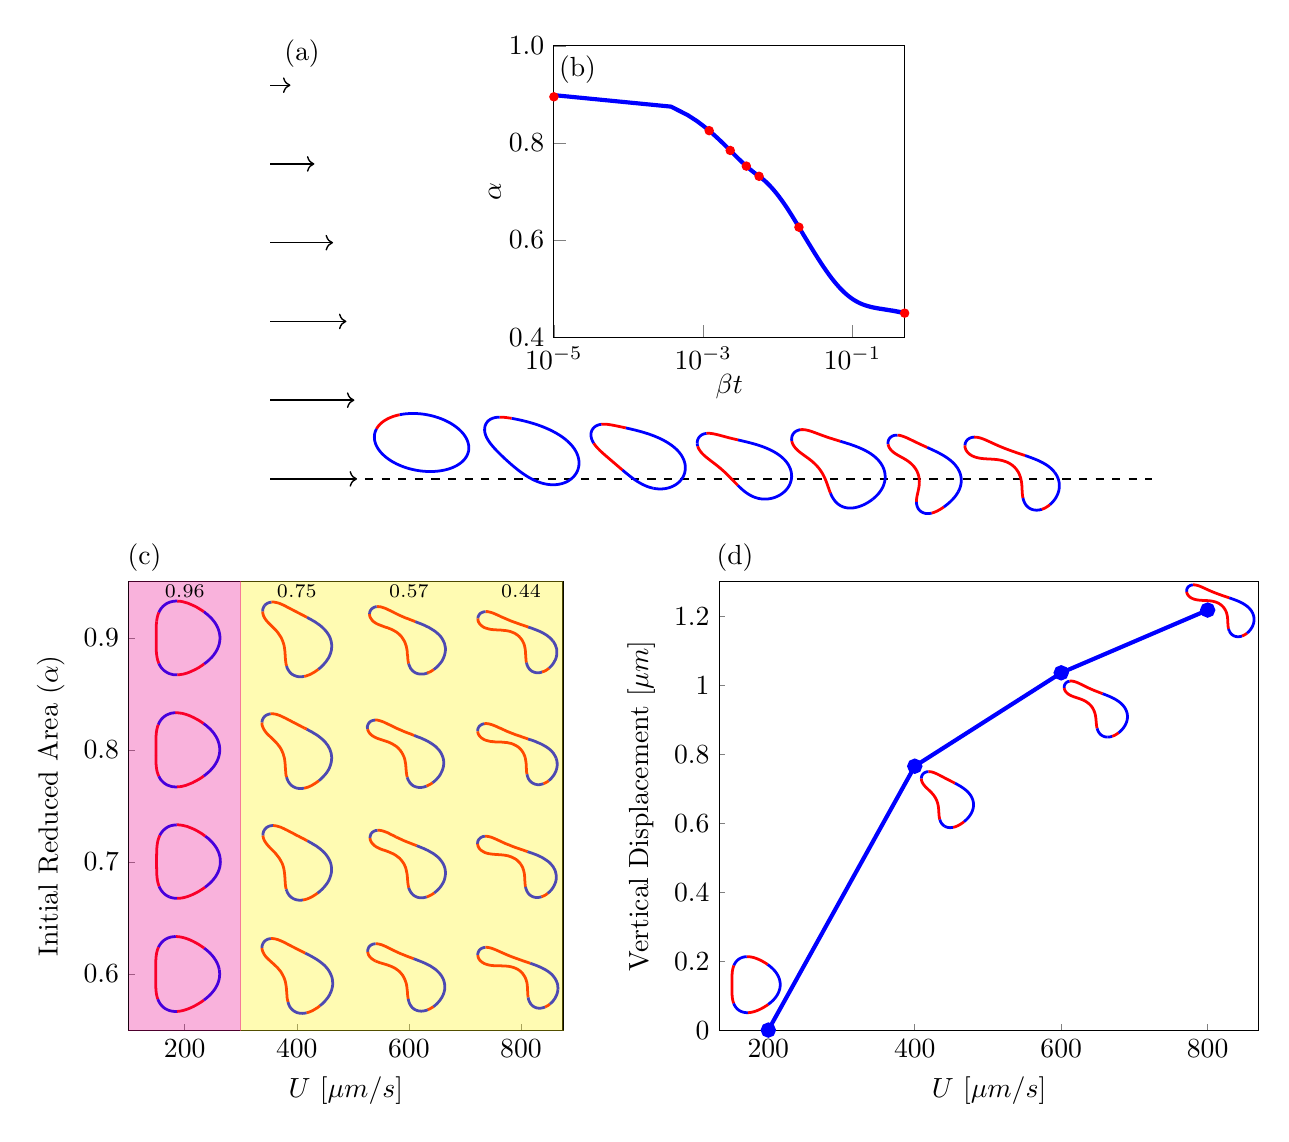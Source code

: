 \begin{tikzpicture}[scale = 1.00]

\pgfmathsetlengthmacro\MajorTickLength{
      \pgfkeysvalueof{/pgfplots/major tick length} * 0.5
    }

\begin{axis}[
  at = {(0.0cm,0.0cm)},
  major tick length=\MajorTickLength,
  compat=newest,
  axis equal image,
  xmin = 2,
  xmax = 33,
  ymin = -2,
  ymax = 30,
  xtick = {6,14,22,30},
  xticklabels = {$200$,$400$,$600$,$800$},
  xlabel = {$U$ [$\mu m/s$]},
  ytick = {2,10,18,26},
  yticklabels = {$0.6$,$0.7$,$0.8$,$0.9$},
  ylabel = {Initial Reduced Area ($\alpha$)},
  ylabel near ticks,
  xtick pos = left,
  ytick pos = left,
]

% RA = 0.60,flow rate = 200
\addplot[blue,line width=1pt] coordinates{
(8.464e+00,2.314e+00)
(8.454e+00,2.364e+00)
(8.443e+00,2.415e+00)
(8.429e+00,2.468e+00)
(8.413e+00,2.525e+00)
(8.393e+00,2.585e+00)
(8.37e+00,2.649e+00)
(8.343e+00,2.717e+00)
(8.31e+00,2.79e+00)
(8.271e+00,2.867e+00)
(8.227e+00,2.948e+00)
(8.176e+00,3.032e+00)
(8.117e+00,3.119e+00)
(8.052e+00,3.209e+00)
(7.978e+00,3.3e+00)
(7.897e+00,3.393e+00)
(7.809e+00,3.486e+00)
(7.712e+00,3.579e+00)
(7.608e+00,3.672e+00)
(7.497e+00,3.764e+00)
(7.379e+00,3.855e+00)
};
\addplot[red,line width=1pt] coordinates{
(7.379e+00,3.855e+00)
(7.254e+00,3.945e+00)
(7.124e+00,4.033e+00)
(6.987e+00,4.119e+00)
(6.845e+00,4.202e+00)
(6.697e+00,4.282e+00)
(6.545e+00,4.359e+00)
(6.388e+00,4.43e+00)
(6.226e+00,4.496e+00)
(6.059e+00,4.555e+00)
(5.889e+00,4.604e+00)
(5.715e+00,4.643e+00)
(5.538e+00,4.668e+00)
(5.359e+00,4.677e+00)
};
\addplot[blue,line width=1pt] coordinates{
(5.359e+00,4.677e+00)
(5.181e+00,4.668e+00)
(5.006e+00,4.639e+00)
(4.838e+00,4.588e+00)
(4.679e+00,4.515e+00)
(4.533e+00,4.423e+00)
(4.403e+00,4.312e+00)
(4.292e+00,4.187e+00)
(4.199e+00,4.051e+00)
(4.123e+00,3.908e+00)
};
\addplot[red,line width=1pt] coordinates{
(4.123e+00,3.908e+00)
(4.064e+00,3.762e+00)
(4.02e+00,3.615e+00)
(3.988e+00,3.47e+00)
(3.965e+00,3.327e+00)
(3.95e+00,3.189e+00)
(3.94e+00,3.055e+00)
(3.935e+00,2.926e+00)
(3.932e+00,2.803e+00)
(3.931e+00,2.686e+00)
(3.93e+00,2.575e+00)
(3.931e+00,2.47e+00)
(3.932e+00,2.372e+00)
(3.932e+00,2.28e+00)
(3.933e+00,2.193e+00)
(3.933e+00,2.114e+00)
(3.933e+00,2.04e+00)
(3.933e+00,1.971e+00)
(3.933e+00,1.908e+00)
(3.933e+00,1.85e+00)
(3.933e+00,1.795e+00)
(3.932e+00,1.742e+00)
(3.932e+00,1.691e+00)
(3.932e+00,1.64e+00)
(3.931e+00,1.588e+00)
(3.931e+00,1.533e+00)
(3.931e+00,1.475e+00)
(3.93e+00,1.411e+00)
(3.93e+00,1.343e+00)
(3.931e+00,1.269e+00)
(3.932e+00,1.189e+00)
(3.934e+00,1.103e+00)
(3.937e+00,1.011e+00)
(3.943e+00,9.125e-01)
(3.951e+00,8.079e-01)
(3.963e+00,6.976e-01)
(3.98e+00,5.817e-01)
(4.003e+00,4.61e-01)
(4.035e+00,3.364e-01)
(4.077e+00,2.089e-01)
};
\addplot[blue,line width=1pt] coordinates{
(4.077e+00,2.089e-01)
(4.131e+00,8.051e-02)
(4.199e+00,-4.673e-02)
(4.283e+00,-1.7e-01)
(4.383e+00,-2.861e-01)
(4.5e+00,-3.917e-01)
(4.633e+00,-4.834e-01)
(4.78e+00,-5.585e-01)
(4.938e+00,-6.149e-01)
(5.104e+00,-6.519e-01)
(5.276e+00,-6.694e-01)
(5.451e+00,-6.688e-01)
};
\addplot[red,line width=1pt] coordinates{
(5.451e+00,-6.688e-01)
(5.626e+00,-6.515e-01)
(5.801e+00,-6.196e-01)
(5.974e+00,-5.752e-01)
(6.144e+00,-5.203e-01)
(6.311e+00,-4.566e-01)
(6.475e+00,-3.855e-01)
(6.635e+00,-3.084e-01)
(6.791e+00,-2.261e-01)
(6.943e+00,-1.393e-01)
(7.09e+00,-4.86e-02)
(7.232e+00,4.567e-02)
(7.369e+00,1.432e-01)
};
\addplot[blue,line width=1pt] coordinates{
(7.369e+00,1.432e-01)
(7.5e+00,2.438e-01)
(7.623e+00,3.473e-01)
(7.74e+00,4.533e-01)
(7.849e+00,5.616e-01)
(7.949e+00,6.718e-01)
(8.041e+00,7.833e-01)
(8.124e+00,8.956e-01)
(8.197e+00,1.008e+00)
(8.261e+00,1.119e+00)
(8.316e+00,1.229e+00)
(8.363e+00,1.337e+00)
(8.4e+00,1.442e+00)
(8.43e+00,1.542e+00)
(8.453e+00,1.638e+00)
(8.47e+00,1.729e+00)
(8.481e+00,1.814e+00)
(8.488e+00,1.893e+00)
(8.491e+00,1.967e+00)
(8.491e+00,2.036e+00)
(8.489e+00,2.099e+00)
(8.485e+00,2.157e+00)
(8.479e+00,2.212e+00)
(8.472e+00,2.264e+00)
(8.464e+00,2.314e+00)
};

% RA = 0.70,flow rate = 200
\addplot[blue,line width=1pt] coordinates{
(4.901e+00,7.507e+00)
(4.96e+00,7.485e+00)
(5.02e+00,7.465e+00)
(5.083e+00,7.448e+00)
(5.149e+00,7.433e+00)
(5.219e+00,7.421e+00)
(5.294e+00,7.411e+00)
(5.373e+00,7.405e+00)
(5.457e+00,7.403e+00)
};
\addplot[red,line width=1pt] coordinates{
(5.457e+00,7.403e+00)
(5.547e+00,7.404e+00)
(5.641e+00,7.411e+00)
(5.74e+00,7.423e+00)
(5.843e+00,7.44e+00)
(5.951e+00,7.463e+00)
(6.063e+00,7.492e+00)
(6.178e+00,7.526e+00)
(6.297e+00,7.567e+00)
(6.418e+00,7.614e+00)
(6.542e+00,7.667e+00)
(6.669e+00,7.725e+00)
(6.797e+00,7.789e+00)
(6.926e+00,7.859e+00)
(7.057e+00,7.935e+00)
(7.188e+00,8.016e+00)
(7.318e+00,8.103e+00)
(7.448e+00,8.196e+00)
};
\addplot[blue,line width=1pt] coordinates{
(7.448e+00,8.196e+00)
(7.577e+00,8.295e+00)
(7.702e+00,8.401e+00)
(7.824e+00,8.514e+00)
(7.942e+00,8.633e+00)
(8.053e+00,8.76e+00)
(8.156e+00,8.894e+00)
(8.25e+00,9.036e+00)
(8.333e+00,9.183e+00)
(8.404e+00,9.337e+00)
(8.461e+00,9.495e+00)
(8.504e+00,9.657e+00)
(8.531e+00,9.821e+00)
(8.543e+00,9.985e+00)
(8.539e+00,1.015e+01)
(8.521e+00,1.03e+01)
(8.489e+00,1.046e+01)
(8.445e+00,1.061e+01)
(8.391e+00,1.075e+01)
(8.328e+00,1.088e+01)
(8.258e+00,1.101e+01)
(8.182e+00,1.112e+01)
(8.103e+00,1.123e+01)
(8.021e+00,1.133e+01)
(7.937e+00,1.143e+01)
(7.854e+00,1.151e+01)
(7.77e+00,1.159e+01)
(7.688e+00,1.167e+01)
(7.608e+00,1.173e+01)
(7.531e+00,1.179e+01)
(7.456e+00,1.185e+01)
};
\addplot[red,line width=1pt] coordinates{
(7.456e+00,1.185e+01)
(7.383e+00,1.19e+01)
(7.314e+00,1.195e+01)
(7.249e+00,1.2e+01)
(7.186e+00,1.204e+01)
(7.125e+00,1.208e+01)
(7.067e+00,1.211e+01)
(7.011e+00,1.215e+01)
(6.956e+00,1.218e+01)
(6.902e+00,1.221e+01)
(6.847e+00,1.224e+01)
(6.791e+00,1.227e+01)
(6.732e+00,1.23e+01)
(6.672e+00,1.233e+01)
(6.607e+00,1.236e+01)
(6.539e+00,1.239e+01)
(6.465e+00,1.242e+01)
(6.388e+00,1.245e+01)
(6.304e+00,1.248e+01)
(6.215e+00,1.252e+01)
(6.12e+00,1.255e+01)
(6.019e+00,1.257e+01)
(5.912e+00,1.26e+01)
(5.799e+00,1.262e+01)
(5.68e+00,1.264e+01)
(5.555e+00,1.265e+01)
(5.425e+00,1.265e+01)
};
\addplot[blue,line width=1pt] coordinates{
(5.425e+00,1.265e+01)
(5.29e+00,1.264e+01)
(5.153e+00,1.262e+01)
(5.014e+00,1.259e+01)
(4.876e+00,1.254e+01)
(4.741e+00,1.247e+01)
(4.613e+00,1.238e+01)
(4.494e+00,1.228e+01)
(4.386e+00,1.216e+01)
(4.293e+00,1.203e+01)
(4.213e+00,1.189e+01)
};
\addplot[red,line width=1pt] coordinates{
(4.213e+00,1.189e+01)
(4.149e+00,1.173e+01)
(4.098e+00,1.157e+01)
(4.06e+00,1.141e+01)
(4.033e+00,1.124e+01)
(4.014e+00,1.107e+01)
(4.003e+00,1.091e+01)
(3.996e+00,1.074e+01)
(3.993e+00,1.057e+01)
(3.991e+00,1.04e+01)
(3.991e+00,1.024e+01)
(3.991e+00,1.007e+01)
(3.991e+00,9.908e+00)
(3.991e+00,9.748e+00)
(3.992e+00,9.591e+00)
(3.994e+00,9.437e+00)
(3.997e+00,9.286e+00)
(4.003e+00,9.139e+00)
(4.013e+00,8.996e+00)
(4.027e+00,8.858e+00)
(4.045e+00,8.725e+00)
(4.069e+00,8.597e+00)
(4.099e+00,8.475e+00)
(4.134e+00,8.36e+00)
(4.175e+00,8.252e+00)
};
\addplot[blue,line width=1pt] coordinates{
(4.175e+00,8.252e+00)
(4.221e+00,8.152e+00)
(4.271e+00,8.059e+00)
(4.324e+00,7.975e+00)
(4.38e+00,7.899e+00)
(4.438e+00,7.831e+00)
(4.497e+00,7.77e+00)
(4.556e+00,7.717e+00)
(4.614e+00,7.67e+00)
(4.672e+00,7.629e+00)
(4.73e+00,7.592e+00)
(4.787e+00,7.561e+00)
(4.844e+00,7.532e+00)
(4.901e+00,7.507e+00)
};

% RA = 0.80,flow rate = 200
\addplot[red,line width=1pt] coordinates{
(3.94e+00,1.762e+01)
(3.94e+00,1.754e+01)
(3.941e+00,1.747e+01)
(3.941e+00,1.739e+01)
(3.942e+00,1.731e+01)
(3.944e+00,1.723e+01)
(3.946e+00,1.715e+01)
(3.95e+00,1.706e+01)
(3.955e+00,1.697e+01)
(3.962e+00,1.688e+01)
(3.972e+00,1.678e+01)
(3.986e+00,1.668e+01)
(4.004e+00,1.657e+01)
(4.028e+00,1.646e+01)
(4.059e+00,1.635e+01)
(4.098e+00,1.624e+01)
(4.147e+00,1.612e+01)
};
\addplot[blue,line width=1pt] coordinates{
(4.147e+00,1.612e+01)
(4.207e+00,1.601e+01)
(4.279e+00,1.589e+01)
(4.365e+00,1.579e+01)
(4.464e+00,1.569e+01)
(4.576e+00,1.56e+01)
(4.7e+00,1.552e+01)
(4.836e+00,1.546e+01)
(4.981e+00,1.541e+01)
(5.132e+00,1.537e+01)
(5.289e+00,1.536e+01)
(5.448e+00,1.536e+01)
};
\addplot[red,line width=1pt] coordinates{
(5.448e+00,1.536e+01)
(5.608e+00,1.537e+01)
(5.768e+00,1.539e+01)
(5.927e+00,1.543e+01)
(6.084e+00,1.547e+01)
(6.239e+00,1.553e+01)
(6.391e+00,1.559e+01)
(6.54e+00,1.565e+01)
(6.687e+00,1.573e+01)
(6.83e+00,1.58e+01)
(6.969e+00,1.588e+01)
(7.105e+00,1.596e+01)
(7.236e+00,1.605e+01)
(7.363e+00,1.614e+01)
};
\addplot[blue,line width=1pt] coordinates{
(7.363e+00,1.614e+01)
(7.485e+00,1.623e+01)
(7.601e+00,1.633e+01)
(7.711e+00,1.642e+01)
(7.815e+00,1.652e+01)
(7.912e+00,1.663e+01)
(8.002e+00,1.673e+01)
(8.084e+00,1.683e+01)
(8.158e+00,1.694e+01)
(8.225e+00,1.705e+01)
(8.283e+00,1.715e+01)
(8.334e+00,1.726e+01)
(8.376e+00,1.736e+01)
(8.412e+00,1.746e+01)
(8.44e+00,1.756e+01)
(8.463e+00,1.766e+01)
(8.479e+00,1.775e+01)
(8.49e+00,1.784e+01)
(8.496e+00,1.793e+01)
(8.497e+00,1.801e+01)
(8.495e+00,1.809e+01)
(8.49e+00,1.817e+01)
(8.481e+00,1.824e+01)
(8.469e+00,1.832e+01)
(8.454e+00,1.839e+01)
(8.437e+00,1.846e+01)
(8.416e+00,1.853e+01)
(8.392e+00,1.86e+01)
(8.365e+00,1.868e+01)
(8.334e+00,1.875e+01)
(8.298e+00,1.883e+01)
(8.258e+00,1.89e+01)
(8.212e+00,1.898e+01)
(8.162e+00,1.906e+01)
(8.106e+00,1.914e+01)
(8.044e+00,1.923e+01)
(7.976e+00,1.931e+01)
(7.902e+00,1.939e+01)
(7.821e+00,1.948e+01)
(7.735e+00,1.956e+01)
(7.642e+00,1.964e+01)
(7.543e+00,1.973e+01)
(7.439e+00,1.981e+01)
(7.329e+00,1.989e+01)
};
\addplot[red,line width=1pt] coordinates{
(7.329e+00,1.989e+01)
(7.214e+00,1.997e+01)
(7.093e+00,2.005e+01)
(6.968e+00,2.013e+01)
(6.838e+00,2.02e+01)
(6.703e+00,2.027e+01)
(6.564e+00,2.034e+01)
(6.42e+00,2.041e+01)
(6.273e+00,2.047e+01)
(6.122e+00,2.052e+01)
(5.967e+00,2.057e+01)
(5.809e+00,2.061e+01)
(5.648e+00,2.063e+01)
(5.485e+00,2.065e+01)
(5.321e+00,2.065e+01)
};
\addplot[blue,line width=1pt] coordinates{
(5.321e+00,2.065e+01)
(5.158e+00,2.064e+01)
(4.999e+00,2.061e+01)
(4.845e+00,2.055e+01)
(4.699e+00,2.049e+01)
(4.565e+00,2.04e+01)
(4.444e+00,2.03e+01)
(4.338e+00,2.019e+01)
(4.247e+00,2.007e+01)
(4.172e+00,1.994e+01)
(4.111e+00,1.98e+01)
};
\addplot[red,line width=1pt] coordinates{
(4.111e+00,1.98e+01)
(4.062e+00,1.967e+01)
(4.025e+00,1.953e+01)
(3.997e+00,1.94e+01)
(3.977e+00,1.927e+01)
(3.963e+00,1.914e+01)
(3.954e+00,1.901e+01)
(3.947e+00,1.889e+01)
(3.944e+00,1.878e+01)
(3.942e+00,1.866e+01)
(3.941e+00,1.856e+01)
(3.94e+00,1.845e+01)
(3.94e+00,1.835e+01)
(3.941e+00,1.826e+01)
(3.941e+00,1.817e+01)
(3.941e+00,1.808e+01)
(3.941e+00,1.8e+01)
(3.941e+00,1.792e+01)
(3.941e+00,1.784e+01)
(3.941e+00,1.776e+01)
(3.94e+00,1.769e+01)
(3.94e+00,1.762e+01)
};

% RA = 0.90,flow rate = 200
\addplot[red,line width=1pt] coordinates{
(3.991e+00,2.717e+01)
(3.982e+00,2.708e+01)
(3.975e+00,2.699e+01)
(3.969e+00,2.69e+01)
(3.965e+00,2.681e+01)
(3.962e+00,2.671e+01)
(3.96e+00,2.662e+01)
(3.959e+00,2.652e+01)
(3.958e+00,2.642e+01)
(3.958e+00,2.632e+01)
(3.958e+00,2.621e+01)
(3.958e+00,2.611e+01)
(3.958e+00,2.599e+01)
(3.958e+00,2.588e+01)
(3.958e+00,2.576e+01)
(3.958e+00,2.564e+01)
(3.959e+00,2.552e+01)
(3.96e+00,2.539e+01)
(3.962e+00,2.526e+01)
(3.967e+00,2.513e+01)
(3.974e+00,2.5e+01)
(3.986e+00,2.486e+01)
(4.002e+00,2.473e+01)
(4.026e+00,2.459e+01)
(4.057e+00,2.445e+01)
(4.099e+00,2.431e+01)
(4.152e+00,2.417e+01)
};
\addplot[blue,line width=1pt] coordinates{
(4.152e+00,2.417e+01)
(4.217e+00,2.404e+01)
(4.296e+00,2.391e+01)
(4.389e+00,2.38e+01)
(4.495e+00,2.369e+01)
(4.614e+00,2.36e+01)
(4.743e+00,2.352e+01)
(4.881e+00,2.345e+01)
(5.024e+00,2.341e+01)
(5.172e+00,2.337e+01)
(5.321e+00,2.336e+01)
(5.47e+00,2.336e+01)
};
\addplot[red,line width=1pt] coordinates{
(5.47e+00,2.336e+01)
(5.618e+00,2.337e+01)
(5.763e+00,2.339e+01)
(5.905e+00,2.341e+01)
(6.043e+00,2.345e+01)
(6.178e+00,2.349e+01)
(6.309e+00,2.354e+01)
(6.436e+00,2.359e+01)
(6.558e+00,2.365e+01)
(6.677e+00,2.37e+01)
(6.792e+00,2.376e+01)
(6.902e+00,2.382e+01)
(7.008e+00,2.388e+01)
(7.111e+00,2.395e+01)
(7.209e+00,2.401e+01)
(7.303e+00,2.408e+01)
(7.394e+00,2.414e+01)
};
\addplot[blue,line width=1pt] coordinates{
(7.394e+00,2.414e+01)
(7.48e+00,2.421e+01)
(7.562e+00,2.427e+01)
(7.641e+00,2.434e+01)
(7.715e+00,2.44e+01)
(7.787e+00,2.447e+01)
(7.854e+00,2.454e+01)
(7.919e+00,2.46e+01)
(7.98e+00,2.467e+01)
(8.038e+00,2.474e+01)
(8.094e+00,2.481e+01)
(8.146e+00,2.489e+01)
(8.196e+00,2.496e+01)
(8.243e+00,2.504e+01)
(8.287e+00,2.512e+01)
(8.329e+00,2.52e+01)
(8.367e+00,2.529e+01)
(8.402e+00,2.537e+01)
(8.433e+00,2.547e+01)
(8.46e+00,2.556e+01)
(8.481e+00,2.566e+01)
(8.498e+00,2.577e+01)
(8.508e+00,2.587e+01)
(8.512e+00,2.599e+01)
(8.509e+00,2.61e+01)
(8.497e+00,2.622e+01)
(8.478e+00,2.633e+01)
(8.45e+00,2.645e+01)
(8.413e+00,2.657e+01)
(8.367e+00,2.669e+01)
(8.312e+00,2.681e+01)
(8.248e+00,2.693e+01)
(8.176e+00,2.705e+01)
(8.096e+00,2.716e+01)
(8.008e+00,2.727e+01)
(7.914e+00,2.738e+01)
(7.813e+00,2.748e+01)
(7.707e+00,2.758e+01)
(7.595e+00,2.768e+01)
(7.479e+00,2.777e+01)
(7.359e+00,2.787e+01)
};
\addplot[red,line width=1pt] coordinates{
(7.359e+00,2.787e+01)
(7.235e+00,2.795e+01)
(7.108e+00,2.803e+01)
(6.979e+00,2.811e+01)
(6.847e+00,2.819e+01)
(6.713e+00,2.826e+01)
(6.578e+00,2.832e+01)
(6.441e+00,2.838e+01)
(6.303e+00,2.844e+01)
(6.163e+00,2.849e+01)
(6.023e+00,2.853e+01)
(5.883e+00,2.857e+01)
(5.742e+00,2.86e+01)
(5.603e+00,2.861e+01)
(5.464e+00,2.862e+01)
};
\addplot[blue,line width=1pt] coordinates{
(5.464e+00,2.862e+01)
(5.327e+00,2.862e+01)
(5.194e+00,2.861e+01)
(5.065e+00,2.858e+01)
(4.941e+00,2.855e+01)
(4.824e+00,2.85e+01)
(4.714e+00,2.845e+01)
(4.612e+00,2.838e+01)
(4.52e+00,2.831e+01)
(4.436e+00,2.823e+01)
(4.362e+00,2.815e+01)
(4.296e+00,2.807e+01)
(4.239e+00,2.798e+01)
(4.19e+00,2.789e+01)
(4.147e+00,2.78e+01)
};
\addplot[red,line width=1pt] coordinates{
(4.147e+00,2.78e+01)
(4.112e+00,2.771e+01)
(4.081e+00,2.762e+01)
(4.056e+00,2.753e+01)
(4.035e+00,2.744e+01)
(4.017e+00,2.735e+01)
(4.003e+00,2.726e+01)
(3.991e+00,2.717e+01)
};

% RA = 0.60,flow rate = 400
\addplot[blue,line width=1pt] coordinates{
(1.163e+01,4.262e+00)
(1.16e+01,4.22e+00)
(1.158e+01,4.173e+00)
(1.156e+01,4.122e+00)
(1.154e+01,4.066e+00)
(1.152e+01,4.005e+00)
(1.151e+01,3.936e+00)
(1.151e+01,3.862e+00)
};
\addplot[red,line width=1pt] coordinates{
(1.151e+01,3.862e+00)
(1.152e+01,3.782e+00)
(1.154e+01,3.697e+00)
(1.157e+01,3.608e+00)
(1.161e+01,3.517e+00)
(1.166e+01,3.425e+00)
(1.172e+01,3.332e+00)
(1.179e+01,3.239e+00)
(1.188e+01,3.147e+00)
(1.197e+01,3.056e+00)
(1.207e+01,2.964e+00)
(1.217e+01,2.87e+00)
(1.228e+01,2.774e+00)
(1.239e+01,2.674e+00)
(1.25e+01,2.568e+00)
(1.262e+01,2.455e+00)
(1.272e+01,2.333e+00)
(1.283e+01,2.203e+00)
(1.292e+01,2.062e+00)
(1.3e+01,1.913e+00)
(1.308e+01,1.755e+00)
(1.314e+01,1.59e+00)
(1.319e+01,1.419e+00)
(1.322e+01,1.243e+00)
(1.325e+01,1.065e+00)
(1.326e+01,8.862e-01)
(1.328e+01,7.066e-01)
(1.329e+01,5.272e-01)
(1.33e+01,3.49e-01)
(1.333e+01,1.73e-01)
(1.337e+01,1.02e-03)
};
\addplot[blue,line width=1pt] coordinates{
(1.337e+01,1.02e-03)
(1.342e+01,-1.641e-01)
(1.349e+01,-3.183e-01)
(1.359e+01,-4.569e-01)
(1.371e+01,-5.752e-01)
(1.384e+01,-6.697e-01)
(1.398e+01,-7.388e-01)
(1.413e+01,-7.829e-01)
(1.428e+01,-8.042e-01)
(1.442e+01,-8.06e-01)
(1.456e+01,-7.92e-01)
(1.47e+01,-7.657e-01)
};
\addplot[red,line width=1pt] coordinates{
(1.47e+01,-7.657e-01)
(1.482e+01,-7.302e-01)
(1.494e+01,-6.883e-01)
(1.505e+01,-6.419e-01)
(1.515e+01,-5.929e-01)
(1.524e+01,-5.427e-01)
(1.532e+01,-4.923e-01)
(1.54e+01,-4.424e-01)
(1.548e+01,-3.939e-01)
(1.554e+01,-3.471e-01)
(1.56e+01,-3.023e-01)
(1.565e+01,-2.598e-01)
};
\addplot[blue,line width=1pt] coordinates{
(1.565e+01,-2.598e-01)
(1.57e+01,-2.195e-01)
(1.575e+01,-1.812e-01)
(1.579e+01,-1.446e-01)
(1.583e+01,-1.091e-01)
(1.587e+01,-7.386e-02)
(1.59e+01,-3.804e-02)
(1.594e+01,-6.148e-04)
(1.598e+01,3.938e-02)
(1.602e+01,8.287e-02)
(1.606e+01,1.306e-01)
(1.61e+01,1.834e-01)
(1.615e+01,2.418e-01)
(1.62e+01,3.064e-01)
(1.625e+01,3.778e-01)
(1.63e+01,4.564e-01)
(1.635e+01,5.426e-01)
(1.639e+01,6.368e-01)
(1.644e+01,7.392e-01)
(1.648e+01,8.499e-01)
(1.651e+01,9.689e-01)
(1.654e+01,1.096e+00)
(1.656e+01,1.23e+00)
(1.656e+01,1.37e+00)
(1.655e+01,1.515e+00)
(1.653e+01,1.664e+00)
(1.649e+01,1.813e+00)
(1.643e+01,1.962e+00)
(1.636e+01,2.108e+00)
(1.628e+01,2.251e+00)
(1.618e+01,2.387e+00)
(1.607e+01,2.518e+00)
(1.595e+01,2.641e+00)
(1.581e+01,2.758e+00)
(1.567e+01,2.868e+00)
(1.553e+01,2.971e+00)
(1.538e+01,3.069e+00)
(1.522e+01,3.162e+00)
(1.507e+01,3.251e+00)
(1.491e+01,3.336e+00)
(1.475e+01,3.418e+00)
(1.459e+01,3.498e+00)
};
\addplot[red,line width=1pt] coordinates{
(1.459e+01,3.498e+00)
(1.443e+01,3.577e+00)
(1.428e+01,3.655e+00)
(1.412e+01,3.732e+00)
(1.397e+01,3.808e+00)
(1.383e+01,3.884e+00)
(1.368e+01,3.959e+00)
(1.354e+01,4.032e+00)
(1.34e+01,4.104e+00)
(1.327e+01,4.174e+00)
(1.314e+01,4.24e+00)
(1.302e+01,4.302e+00)
(1.289e+01,4.359e+00)
(1.277e+01,4.409e+00)
(1.266e+01,4.452e+00)
(1.254e+01,4.487e+00)
(1.244e+01,4.512e+00)
(1.233e+01,4.528e+00)
(1.223e+01,4.534e+00)
(1.214e+01,4.531e+00)
};
\addplot[blue,line width=1pt] coordinates{
(1.214e+01,4.531e+00)
(1.205e+01,4.519e+00)
(1.198e+01,4.5e+00)
(1.19e+01,4.475e+00)
(1.184e+01,4.446e+00)
(1.179e+01,4.413e+00)
(1.174e+01,4.378e+00)
(1.17e+01,4.341e+00)
(1.166e+01,4.303e+00)
(1.163e+01,4.262e+00)
};

% RA = 0.70,flow rate = 400
\addplot[blue,line width=1pt] coordinates{
(1.328e+01,7.931e+00)
(1.331e+01,7.873e+00)
(1.333e+01,7.815e+00)
(1.337e+01,7.757e+00)
(1.34e+01,7.699e+00)
(1.344e+01,7.641e+00)
(1.349e+01,7.583e+00)
(1.355e+01,7.526e+00)
(1.361e+01,7.471e+00)
(1.369e+01,7.42e+00)
(1.377e+01,7.373e+00)
(1.386e+01,7.334e+00)
(1.396e+01,7.303e+00)
(1.407e+01,7.282e+00)
(1.419e+01,7.271e+00)
(1.431e+01,7.273e+00)
(1.444e+01,7.287e+00)
};
\addplot[red,line width=1pt] coordinates{
(1.444e+01,7.287e+00)
(1.456e+01,7.312e+00)
(1.47e+01,7.349e+00)
(1.483e+01,7.397e+00)
(1.496e+01,7.456e+00)
(1.509e+01,7.523e+00)
(1.522e+01,7.6e+00)
(1.535e+01,7.684e+00)
(1.548e+01,7.777e+00)
};
\addplot[blue,line width=1pt] coordinates{
(1.548e+01,7.777e+00)
(1.561e+01,7.877e+00)
(1.573e+01,7.985e+00)
(1.585e+01,8.1e+00)
(1.596e+01,8.222e+00)
(1.607e+01,8.353e+00)
(1.617e+01,8.491e+00)
(1.626e+01,8.636e+00)
(1.633e+01,8.789e+00)
(1.639e+01,8.948e+00)
(1.644e+01,9.112e+00)
(1.647e+01,9.279e+00)
(1.648e+01,9.447e+00)
(1.647e+01,9.614e+00)
(1.645e+01,9.778e+00)
(1.641e+01,9.936e+00)
(1.635e+01,1.009e+01)
(1.628e+01,1.023e+01)
(1.62e+01,1.036e+01)
(1.611e+01,1.049e+01)
(1.602e+01,1.06e+01)
(1.592e+01,1.071e+01)
(1.582e+01,1.08e+01)
(1.572e+01,1.089e+01)
(1.562e+01,1.097e+01)
(1.551e+01,1.105e+01)
(1.542e+01,1.112e+01)
(1.532e+01,1.118e+01)
(1.522e+01,1.124e+01)
(1.513e+01,1.129e+01)
(1.505e+01,1.135e+01)
(1.496e+01,1.139e+01)
(1.488e+01,1.144e+01)
(1.481e+01,1.148e+01)
(1.474e+01,1.151e+01)
};
\addplot[red,line width=1pt] coordinates{
(1.474e+01,1.151e+01)
(1.467e+01,1.155e+01)
(1.461e+01,1.158e+01)
(1.455e+01,1.162e+01)
(1.449e+01,1.165e+01)
(1.443e+01,1.168e+01)
(1.438e+01,1.171e+01)
(1.432e+01,1.173e+01)
(1.427e+01,1.176e+01)
(1.421e+01,1.179e+01)
(1.415e+01,1.183e+01)
(1.408e+01,1.186e+01)
(1.401e+01,1.189e+01)
(1.394e+01,1.193e+01)
(1.387e+01,1.197e+01)
(1.379e+01,1.201e+01)
(1.371e+01,1.206e+01)
(1.362e+01,1.21e+01)
(1.352e+01,1.215e+01)
(1.343e+01,1.22e+01)
(1.332e+01,1.226e+01)
(1.321e+01,1.231e+01)
(1.31e+01,1.237e+01)
(1.298e+01,1.242e+01)
(1.286e+01,1.248e+01)
(1.272e+01,1.252e+01)
(1.259e+01,1.256e+01)
(1.244e+01,1.259e+01)
(1.229e+01,1.26e+01)
};
\addplot[blue,line width=1pt] coordinates{
(1.229e+01,1.26e+01)
(1.214e+01,1.259e+01)
(1.198e+01,1.254e+01)
(1.184e+01,1.246e+01)
(1.173e+01,1.235e+01)
(1.164e+01,1.221e+01)
(1.159e+01,1.205e+01)
(1.158e+01,1.188e+01)
};
\addplot[red,line width=1pt] coordinates{
(1.158e+01,1.188e+01)
(1.161e+01,1.172e+01)
(1.167e+01,1.156e+01)
(1.176e+01,1.141e+01)
(1.186e+01,1.127e+01)
(1.197e+01,1.114e+01)
(1.208e+01,1.102e+01)
(1.22e+01,1.09e+01)
(1.232e+01,1.078e+01)
(1.244e+01,1.066e+01)
(1.254e+01,1.054e+01)
(1.264e+01,1.041e+01)
(1.274e+01,1.028e+01)
(1.282e+01,1.015e+01)
(1.289e+01,1.002e+01)
(1.296e+01,9.884e+00)
(1.301e+01,9.75e+00)
(1.305e+01,9.616e+00)
(1.308e+01,9.484e+00)
(1.31e+01,9.355e+00)
(1.312e+01,9.23e+00)
(1.313e+01,9.109e+00)
(1.314e+01,8.993e+00)
(1.315e+01,8.883e+00)
(1.315e+01,8.777e+00)
(1.316e+01,8.677e+00)
(1.317e+01,8.582e+00)
(1.317e+01,8.492e+00)
(1.318e+01,8.407e+00)
(1.319e+01,8.328e+00)
(1.32e+01,8.253e+00)
(1.321e+01,8.182e+00)
(1.323e+01,8.115e+00)
(1.324e+01,8.051e+00)
};
\addplot[blue,line width=1pt] coordinates{
(1.324e+01,8.051e+00)
(1.326e+01,7.99e+00)
(1.328e+01,7.931e+00)
};

% RA = 0.80,flow rate = 400
\addplot[red,line width=1pt] coordinates{
(1.456e+01,1.955e+01)
(1.45e+01,1.958e+01)
(1.443e+01,1.962e+01)
(1.436e+01,1.965e+01)
(1.429e+01,1.969e+01)
(1.422e+01,1.973e+01)
(1.415e+01,1.976e+01)
(1.407e+01,1.98e+01)
(1.399e+01,1.985e+01)
(1.39e+01,1.989e+01)
(1.381e+01,1.994e+01)
(1.372e+01,1.998e+01)
(1.363e+01,2.003e+01)
(1.353e+01,2.009e+01)
(1.342e+01,2.014e+01)
(1.331e+01,2.02e+01)
(1.32e+01,2.026e+01)
(1.309e+01,2.031e+01)
(1.296e+01,2.037e+01)
(1.284e+01,2.043e+01)
(1.271e+01,2.048e+01)
(1.257e+01,2.053e+01)
(1.243e+01,2.056e+01)
(1.228e+01,2.058e+01)
(1.212e+01,2.058e+01)
};
\addplot[blue,line width=1pt] coordinates{
(1.212e+01,2.058e+01)
(1.197e+01,2.054e+01)
(1.182e+01,2.048e+01)
(1.17e+01,2.039e+01)
(1.16e+01,2.026e+01)
(1.153e+01,2.011e+01)
(1.151e+01,1.995e+01)
};
\addplot[red,line width=1pt] coordinates{
(1.151e+01,1.995e+01)
(1.152e+01,1.978e+01)
(1.157e+01,1.963e+01)
(1.164e+01,1.948e+01)
(1.173e+01,1.934e+01)
(1.183e+01,1.921e+01)
(1.194e+01,1.909e+01)
(1.206e+01,1.898e+01)
(1.218e+01,1.887e+01)
(1.229e+01,1.876e+01)
(1.24e+01,1.865e+01)
(1.251e+01,1.854e+01)
(1.261e+01,1.843e+01)
(1.27e+01,1.831e+01)
(1.279e+01,1.82e+01)
(1.286e+01,1.808e+01)
(1.293e+01,1.795e+01)
(1.298e+01,1.783e+01)
(1.303e+01,1.771e+01)
(1.306e+01,1.759e+01)
(1.31e+01,1.747e+01)
(1.312e+01,1.736e+01)
(1.314e+01,1.725e+01)
(1.315e+01,1.714e+01)
(1.316e+01,1.704e+01)
(1.317e+01,1.694e+01)
(1.318e+01,1.684e+01)
(1.318e+01,1.675e+01)
(1.319e+01,1.666e+01)
(1.319e+01,1.658e+01)
(1.32e+01,1.65e+01)
(1.321e+01,1.642e+01)
(1.321e+01,1.634e+01)
(1.322e+01,1.627e+01)
(1.323e+01,1.619e+01)
(1.325e+01,1.612e+01)
(1.327e+01,1.605e+01)
};
\addplot[blue,line width=1pt] coordinates{
(1.327e+01,1.605e+01)
(1.329e+01,1.598e+01)
(1.332e+01,1.59e+01)
(1.335e+01,1.583e+01)
(1.339e+01,1.575e+01)
(1.343e+01,1.568e+01)
(1.349e+01,1.56e+01)
(1.355e+01,1.553e+01)
(1.362e+01,1.546e+01)
(1.371e+01,1.54e+01)
(1.38e+01,1.535e+01)
(1.39e+01,1.53e+01)
(1.401e+01,1.527e+01)
(1.413e+01,1.525e+01)
(1.426e+01,1.524e+01)
(1.439e+01,1.525e+01)
(1.452e+01,1.527e+01)
};
\addplot[red,line width=1pt] coordinates{
(1.452e+01,1.527e+01)
(1.466e+01,1.53e+01)
(1.479e+01,1.534e+01)
(1.493e+01,1.54e+01)
(1.506e+01,1.546e+01)
(1.519e+01,1.554e+01)
(1.532e+01,1.562e+01)
(1.545e+01,1.571e+01)
(1.558e+01,1.58e+01)
};
\addplot[blue,line width=1pt] coordinates{
(1.558e+01,1.58e+01)
(1.57e+01,1.591e+01)
(1.582e+01,1.602e+01)
(1.593e+01,1.614e+01)
(1.604e+01,1.626e+01)
(1.614e+01,1.639e+01)
(1.623e+01,1.653e+01)
(1.631e+01,1.667e+01)
(1.637e+01,1.683e+01)
(1.642e+01,1.698e+01)
(1.646e+01,1.714e+01)
(1.648e+01,1.73e+01)
(1.649e+01,1.746e+01)
(1.647e+01,1.762e+01)
(1.645e+01,1.777e+01)
(1.64e+01,1.792e+01)
(1.635e+01,1.806e+01)
(1.628e+01,1.819e+01)
(1.621e+01,1.832e+01)
(1.612e+01,1.843e+01)
(1.604e+01,1.854e+01)
(1.595e+01,1.864e+01)
(1.585e+01,1.873e+01)
(1.576e+01,1.881e+01)
(1.566e+01,1.889e+01)
(1.557e+01,1.896e+01)
(1.548e+01,1.903e+01)
(1.539e+01,1.909e+01)
(1.53e+01,1.914e+01)
(1.522e+01,1.919e+01)
(1.513e+01,1.924e+01)
(1.506e+01,1.929e+01)
(1.498e+01,1.933e+01)
(1.49e+01,1.937e+01)
(1.483e+01,1.941e+01)
(1.476e+01,1.945e+01)
(1.47e+01,1.948e+01)
};
\addplot[red,line width=1pt] coordinates{
(1.47e+01,1.948e+01)
(1.463e+01,1.952e+01)
(1.456e+01,1.955e+01)
};

% RA = 0.90,flow rate = 400
\addplot[blue,line width=1pt] coordinates{
(1.17e+01,2.83e+01)
(1.165e+01,2.823e+01)
(1.161e+01,2.814e+01)
(1.158e+01,2.806e+01)
(1.156e+01,2.797e+01)
(1.156e+01,2.787e+01)
};
\addplot[red,line width=1pt] coordinates{
(1.156e+01,2.787e+01)
(1.157e+01,2.778e+01)
(1.159e+01,2.768e+01)
(1.162e+01,2.758e+01)
(1.166e+01,2.749e+01)
(1.171e+01,2.74e+01)
(1.177e+01,2.731e+01)
(1.184e+01,2.722e+01)
(1.192e+01,2.713e+01)
(1.2e+01,2.704e+01)
(1.208e+01,2.696e+01)
(1.217e+01,2.687e+01)
(1.226e+01,2.678e+01)
(1.235e+01,2.669e+01)
(1.245e+01,2.66e+01)
(1.254e+01,2.65e+01)
(1.263e+01,2.639e+01)
(1.271e+01,2.628e+01)
(1.279e+01,2.616e+01)
(1.287e+01,2.604e+01)
(1.293e+01,2.591e+01)
(1.299e+01,2.577e+01)
(1.304e+01,2.563e+01)
(1.308e+01,2.549e+01)
(1.311e+01,2.534e+01)
(1.313e+01,2.519e+01)
(1.315e+01,2.504e+01)
(1.316e+01,2.489e+01)
(1.317e+01,2.473e+01)
(1.318e+01,2.458e+01)
(1.319e+01,2.443e+01)
(1.321e+01,2.428e+01)
(1.323e+01,2.413e+01)
(1.327e+01,2.399e+01)
};
\addplot[blue,line width=1pt] coordinates{
(1.327e+01,2.399e+01)
(1.331e+01,2.385e+01)
(1.338e+01,2.372e+01)
(1.346e+01,2.36e+01)
(1.355e+01,2.349e+01)
(1.366e+01,2.34e+01)
(1.378e+01,2.333e+01)
(1.39e+01,2.328e+01)
(1.403e+01,2.324e+01)
(1.416e+01,2.322e+01)
(1.428e+01,2.322e+01)
(1.441e+01,2.323e+01)
(1.453e+01,2.325e+01)
};
\addplot[red,line width=1pt] coordinates{
(1.453e+01,2.325e+01)
(1.464e+01,2.327e+01)
(1.475e+01,2.331e+01)
(1.486e+01,2.335e+01)
(1.496e+01,2.339e+01)
(1.505e+01,2.344e+01)
(1.514e+01,2.349e+01)
(1.523e+01,2.354e+01)
(1.531e+01,2.359e+01)
(1.539e+01,2.365e+01)
(1.547e+01,2.37e+01)
(1.554e+01,2.376e+01)
};
\addplot[blue,line width=1pt] coordinates{
(1.554e+01,2.376e+01)
(1.561e+01,2.381e+01)
(1.568e+01,2.387e+01)
(1.575e+01,2.393e+01)
(1.581e+01,2.4e+01)
(1.588e+01,2.406e+01)
(1.594e+01,2.413e+01)
(1.6e+01,2.42e+01)
(1.606e+01,2.427e+01)
(1.612e+01,2.435e+01)
(1.617e+01,2.443e+01)
(1.623e+01,2.451e+01)
(1.628e+01,2.46e+01)
(1.633e+01,2.47e+01)
(1.637e+01,2.48e+01)
(1.641e+01,2.49e+01)
(1.644e+01,2.501e+01)
(1.647e+01,2.513e+01)
(1.648e+01,2.525e+01)
(1.649e+01,2.537e+01)
(1.649e+01,2.55e+01)
(1.647e+01,2.563e+01)
(1.645e+01,2.576e+01)
(1.641e+01,2.589e+01)
(1.637e+01,2.602e+01)
(1.631e+01,2.614e+01)
(1.623e+01,2.627e+01)
(1.615e+01,2.639e+01)
(1.606e+01,2.65e+01)
(1.596e+01,2.661e+01)
(1.586e+01,2.671e+01)
(1.575e+01,2.681e+01)
(1.563e+01,2.691e+01)
(1.55e+01,2.7e+01)
(1.538e+01,2.708e+01)
(1.525e+01,2.717e+01)
(1.512e+01,2.724e+01)
(1.499e+01,2.732e+01)
(1.485e+01,2.739e+01)
(1.472e+01,2.747e+01)
};
\addplot[red,line width=1pt] coordinates{
(1.472e+01,2.747e+01)
(1.459e+01,2.753e+01)
(1.446e+01,2.76e+01)
(1.432e+01,2.767e+01)
(1.419e+01,2.774e+01)
(1.407e+01,2.78e+01)
(1.394e+01,2.787e+01)
(1.382e+01,2.793e+01)
(1.369e+01,2.8e+01)
(1.357e+01,2.806e+01)
(1.346e+01,2.812e+01)
(1.334e+01,2.818e+01)
(1.323e+01,2.824e+01)
(1.312e+01,2.83e+01)
(1.301e+01,2.835e+01)
(1.29e+01,2.84e+01)
(1.28e+01,2.844e+01)
(1.269e+01,2.848e+01)
(1.258e+01,2.851e+01)
(1.248e+01,2.853e+01)
(1.238e+01,2.855e+01)
(1.228e+01,2.855e+01)
(1.218e+01,2.855e+01)
};
\addplot[blue,line width=1pt] coordinates{
(1.218e+01,2.855e+01)
(1.209e+01,2.853e+01)
(1.2e+01,2.851e+01)
(1.191e+01,2.847e+01)
(1.183e+01,2.842e+01)
(1.176e+01,2.837e+01)
(1.17e+01,2.83e+01)
};

% RA = 0.60,flow rate = 600
\addplot[red,line width=1pt] coordinates{
(1.961e+01,2.937e+00)
(1.965e+01,2.916e+00)
(1.97e+01,2.895e+00)
(1.975e+01,2.874e+00)
(1.981e+01,2.853e+00)
(1.987e+01,2.832e+00)
(1.993e+01,2.81e+00)
(2.001e+01,2.788e+00)
(2.008e+01,2.764e+00)
(2.017e+01,2.74e+00)
(2.025e+01,2.713e+00)
(2.035e+01,2.685e+00)
(2.045e+01,2.653e+00)
(2.055e+01,2.617e+00)
(2.067e+01,2.576e+00)
(2.078e+01,2.528e+00)
(2.09e+01,2.472e+00)
(2.102e+01,2.407e+00)
(2.113e+01,2.331e+00)
(2.125e+01,2.243e+00)
(2.136e+01,2.142e+00)
(2.146e+01,2.027e+00)
(2.156e+01,1.9e+00)
(2.164e+01,1.761e+00)
(2.171e+01,1.611e+00)
(2.177e+01,1.453e+00)
(2.182e+01,1.287e+00)
(2.185e+01,1.116e+00)
(2.187e+01,9.411e-01)
(2.189e+01,7.641e-01)
(2.19e+01,5.858e-01)
(2.192e+01,4.069e-01)
(2.195e+01,2.288e-01)
};
\addplot[blue,line width=1pt] coordinates{
(2.195e+01,2.288e-01)
(2.199e+01,5.374e-02)
(2.205e+01,-1.144e-01)
(2.214e+01,-2.697e-01)
(2.225e+01,-4.051e-01)
(2.239e+01,-5.137e-01)
(2.255e+01,-5.909e-01)
(2.271e+01,-6.352e-01)
(2.288e+01,-6.486e-01)
(2.304e+01,-6.353e-01)
(2.32e+01,-6.002e-01)
(2.335e+01,-5.482e-01)
};
\addplot[red,line width=1pt] coordinates{
(2.335e+01,-5.482e-01)
(2.349e+01,-4.835e-01)
(2.362e+01,-4.094e-01)
(2.375e+01,-3.285e-01)
};
\addplot[blue,line width=1pt] coordinates{
(2.375e+01,-3.285e-01)
(2.386e+01,-2.429e-01)
(2.396e+01,-1.54e-01)
(2.405e+01,-6.319e-02)
(2.413e+01,2.848e-02)
(2.421e+01,1.201e-01)
(2.427e+01,2.107e-01)
(2.433e+01,2.996e-01)
(2.438e+01,3.86e-01)
(2.442e+01,4.693e-01)
(2.446e+01,5.489e-01)
(2.448e+01,6.243e-01)
(2.451e+01,6.953e-01)
(2.452e+01,7.618e-01)
(2.454e+01,8.239e-01)
(2.455e+01,8.82e-01)
(2.455e+01,9.369e-01)
(2.456e+01,9.893e-01)
(2.456e+01,1.04e+00)
(2.456e+01,1.092e+00)
(2.456e+01,1.145e+00)
(2.456e+01,1.2e+00)
(2.455e+01,1.258e+00)
(2.454e+01,1.321e+00)
(2.453e+01,1.389e+00)
(2.451e+01,1.461e+00)
(2.449e+01,1.538e+00)
(2.446e+01,1.619e+00)
(2.442e+01,1.704e+00)
(2.437e+01,1.792e+00)
(2.432e+01,1.881e+00)
(2.425e+01,1.972e+00)
(2.418e+01,2.064e+00)
(2.409e+01,2.154e+00)
(2.4e+01,2.243e+00)
(2.39e+01,2.33e+00)
(2.378e+01,2.414e+00)
(2.366e+01,2.495e+00)
(2.354e+01,2.573e+00)
(2.34e+01,2.648e+00)
(2.326e+01,2.719e+00)
(2.311e+01,2.788e+00)
(2.296e+01,2.854e+00)
(2.28e+01,2.918e+00)
(2.264e+01,2.981e+00)
(2.248e+01,3.043e+00)
(2.232e+01,3.105e+00)
};
\addplot[red,line width=1pt] coordinates{
(2.232e+01,3.105e+00)
(2.215e+01,3.167e+00)
(2.198e+01,3.229e+00)
(2.181e+01,3.294e+00)
(2.165e+01,3.36e+00)
(2.148e+01,3.428e+00)
(2.131e+01,3.499e+00)
(2.115e+01,3.573e+00)
(2.099e+01,3.648e+00)
(2.083e+01,3.725e+00)
(2.068e+01,3.803e+00)
(2.052e+01,3.88e+00)
(2.037e+01,3.954e+00)
(2.022e+01,4.023e+00)
(2.007e+01,4.082e+00)
(1.992e+01,4.129e+00)
(1.976e+01,4.158e+00)
(1.962e+01,4.164e+00)
};
\addplot[blue,line width=1pt] coordinates{
(1.962e+01,4.164e+00)
(1.947e+01,4.144e+00)
(1.934e+01,4.095e+00)
(1.923e+01,4.02e+00)
(1.914e+01,3.923e+00)
(1.909e+01,3.813e+00)
(1.906e+01,3.699e+00)
(1.906e+01,3.587e+00)
};
\addplot[red,line width=1pt] coordinates{
(1.906e+01,3.587e+00)
(1.908e+01,3.483e+00)
(1.911e+01,3.39e+00)
(1.915e+01,3.308e+00)
(1.921e+01,3.238e+00)
(1.926e+01,3.178e+00)
(1.931e+01,3.127e+00)
(1.937e+01,3.083e+00)
(1.942e+01,3.046e+00)
(1.947e+01,3.013e+00)
(1.952e+01,2.985e+00)
(1.956e+01,2.96e+00)
(1.961e+01,2.937e+00)
};

% RA = 0.70,flow rate = 600
\addplot[red,line width=1pt] coordinates{
(2.109e+01,1.178e+01)
(2.103e+01,1.181e+01)
(2.098e+01,1.184e+01)
(2.092e+01,1.187e+01)
(2.086e+01,1.19e+01)
(2.079e+01,1.193e+01)
(2.072e+01,1.196e+01)
(2.065e+01,1.2e+01)
(2.058e+01,1.204e+01)
(2.05e+01,1.208e+01)
(2.041e+01,1.212e+01)
(2.031e+01,1.215e+01)
(2.022e+01,1.219e+01)
(2.011e+01,1.222e+01)
(2.0e+01,1.225e+01)
(1.988e+01,1.226e+01)
(1.975e+01,1.226e+01)
};
\addplot[blue,line width=1pt] coordinates{
(1.975e+01,1.226e+01)
(1.962e+01,1.224e+01)
(1.95e+01,1.219e+01)
(1.938e+01,1.211e+01)
(1.929e+01,1.2e+01)
(1.924e+01,1.186e+01)
(1.922e+01,1.171e+01)
};
\addplot[red,line width=1pt] coordinates{
(1.922e+01,1.171e+01)
(1.925e+01,1.156e+01)
(1.932e+01,1.141e+01)
(1.942e+01,1.129e+01)
(1.954e+01,1.117e+01)
(1.967e+01,1.108e+01)
(1.982e+01,1.1e+01)
(1.997e+01,1.093e+01)
(2.013e+01,1.087e+01)
(2.029e+01,1.082e+01)
(2.046e+01,1.076e+01)
(2.061e+01,1.07e+01)
(2.077e+01,1.063e+01)
(2.092e+01,1.056e+01)
(2.107e+01,1.047e+01)
(2.12e+01,1.037e+01)
(2.133e+01,1.027e+01)
(2.144e+01,1.015e+01)
(2.154e+01,1.002e+01)
(2.163e+01,9.888e+00)
(2.17e+01,9.751e+00)
(2.176e+01,9.61e+00)
(2.18e+01,9.469e+00)
(2.183e+01,9.328e+00)
(2.186e+01,9.19e+00)
(2.188e+01,9.056e+00)
(2.189e+01,8.925e+00)
(2.19e+01,8.8e+00)
(2.191e+01,8.679e+00)
(2.192e+01,8.563e+00)
(2.193e+01,8.453e+00)
(2.195e+01,8.348e+00)
(2.197e+01,8.25e+00)
(2.199e+01,8.158e+00)
};
\addplot[blue,line width=1pt] coordinates{
(2.199e+01,8.158e+00)
(2.202e+01,8.072e+00)
(2.205e+01,7.993e+00)
(2.209e+01,7.921e+00)
(2.213e+01,7.856e+00)
(2.217e+01,7.797e+00)
(2.221e+01,7.743e+00)
(2.226e+01,7.695e+00)
(2.23e+01,7.652e+00)
(2.235e+01,7.613e+00)
(2.24e+01,7.577e+00)
(2.246e+01,7.545e+00)
(2.252e+01,7.517e+00)
(2.258e+01,7.492e+00)
(2.265e+01,7.471e+00)
(2.272e+01,7.456e+00)
(2.28e+01,7.446e+00)
(2.289e+01,7.442e+00)
(2.298e+01,7.446e+00)
(2.307e+01,7.457e+00)
(2.317e+01,7.478e+00)
(2.327e+01,7.507e+00)
};
\addplot[red,line width=1pt] coordinates{
(2.327e+01,7.507e+00)
(2.338e+01,7.545e+00)
(2.348e+01,7.593e+00)
(2.359e+01,7.649e+00)
(2.37e+01,7.715e+00)
(2.381e+01,7.79e+00)
};
\addplot[blue,line width=1pt] coordinates{
(2.381e+01,7.79e+00)
(2.391e+01,7.874e+00)
(2.402e+01,7.967e+00)
(2.412e+01,8.07e+00)
(2.422e+01,8.181e+00)
(2.431e+01,8.303e+00)
(2.439e+01,8.433e+00)
(2.447e+01,8.573e+00)
(2.453e+01,8.722e+00)
(2.457e+01,8.879e+00)
(2.46e+01,9.041e+00)
(2.461e+01,9.208e+00)
(2.46e+01,9.376e+00)
(2.457e+01,9.543e+00)
(2.452e+01,9.706e+00)
(2.445e+01,9.861e+00)
(2.436e+01,1.001e+01)
(2.426e+01,1.014e+01)
(2.415e+01,1.027e+01)
(2.402e+01,1.039e+01)
(2.389e+01,1.049e+01)
(2.376e+01,1.059e+01)
(2.362e+01,1.067e+01)
(2.348e+01,1.075e+01)
(2.334e+01,1.083e+01)
(2.32e+01,1.089e+01)
(2.306e+01,1.096e+01)
(2.293e+01,1.101e+01)
(2.279e+01,1.107e+01)
(2.266e+01,1.112e+01)
(2.254e+01,1.117e+01)
};
\addplot[red,line width=1pt] coordinates{
(2.254e+01,1.117e+01)
(2.241e+01,1.122e+01)
(2.23e+01,1.126e+01)
(2.218e+01,1.131e+01)
(2.208e+01,1.135e+01)
(2.197e+01,1.139e+01)
(2.187e+01,1.143e+01)
(2.178e+01,1.147e+01)
(2.169e+01,1.15e+01)
(2.161e+01,1.154e+01)
(2.153e+01,1.157e+01)
(2.146e+01,1.161e+01)
(2.139e+01,1.164e+01)
(2.132e+01,1.167e+01)
(2.126e+01,1.17e+01)
(2.12e+01,1.173e+01)
(2.115e+01,1.175e+01)
(2.109e+01,1.178e+01)
};

% RA = 0.80,flow rate = 600
\addplot[blue,line width=1pt] coordinates{
(2.354e+01,1.85e+01)
(2.347e+01,1.854e+01)
(2.341e+01,1.858e+01)
(2.334e+01,1.862e+01)
(2.327e+01,1.865e+01)
(2.32e+01,1.869e+01)
(2.312e+01,1.873e+01)
(2.304e+01,1.876e+01)
(2.296e+01,1.88e+01)
(2.287e+01,1.884e+01)
(2.278e+01,1.888e+01)
(2.268e+01,1.891e+01)
(2.258e+01,1.895e+01)
(2.248e+01,1.899e+01)
(2.237e+01,1.904e+01)
};
\addplot[red,line width=1pt] coordinates{
(2.237e+01,1.904e+01)
(2.225e+01,1.908e+01)
(2.214e+01,1.913e+01)
(2.202e+01,1.917e+01)
(2.189e+01,1.922e+01)
(2.176e+01,1.927e+01)
(2.163e+01,1.932e+01)
(2.15e+01,1.938e+01)
(2.136e+01,1.944e+01)
(2.122e+01,1.95e+01)
(2.108e+01,1.956e+01)
(2.094e+01,1.963e+01)
(2.08e+01,1.97e+01)
(2.066e+01,1.977e+01)
(2.051e+01,1.984e+01)
(2.036e+01,1.991e+01)
(2.022e+01,1.998e+01)
(2.006e+01,2.004e+01)
(1.99e+01,2.009e+01)
(1.974e+01,2.013e+01)
(1.958e+01,2.013e+01)
};
\addplot[blue,line width=1pt] coordinates{
(1.958e+01,2.013e+01)
(1.942e+01,2.01e+01)
(1.927e+01,2.004e+01)
(1.915e+01,1.993e+01)
(1.907e+01,1.979e+01)
(1.903e+01,1.964e+01)
(1.905e+01,1.948e+01)
};
\addplot[red,line width=1pt] coordinates{
(1.905e+01,1.948e+01)
(1.91e+01,1.934e+01)
(1.918e+01,1.921e+01)
(1.928e+01,1.91e+01)
(1.939e+01,1.901e+01)
(1.951e+01,1.894e+01)
(1.964e+01,1.887e+01)
(1.976e+01,1.882e+01)
(1.988e+01,1.878e+01)
(2.0e+01,1.874e+01)
(2.012e+01,1.87e+01)
(2.023e+01,1.866e+01)
(2.034e+01,1.863e+01)
(2.044e+01,1.859e+01)
(2.053e+01,1.856e+01)
(2.063e+01,1.852e+01)
(2.071e+01,1.848e+01)
(2.079e+01,1.844e+01)
(2.087e+01,1.84e+01)
(2.094e+01,1.835e+01)
(2.101e+01,1.831e+01)
(2.108e+01,1.826e+01)
(2.114e+01,1.822e+01)
(2.119e+01,1.817e+01)
(2.125e+01,1.812e+01)
(2.13e+01,1.806e+01)
(2.135e+01,1.801e+01)
(2.14e+01,1.795e+01)
(2.144e+01,1.788e+01)
(2.149e+01,1.782e+01)
(2.153e+01,1.774e+01)
(2.157e+01,1.767e+01)
(2.161e+01,1.758e+01)
(2.165e+01,1.75e+01)
(2.168e+01,1.74e+01)
(2.171e+01,1.73e+01)
(2.173e+01,1.72e+01)
(2.175e+01,1.708e+01)
(2.177e+01,1.697e+01)
(2.178e+01,1.685e+01)
(2.179e+01,1.672e+01)
(2.18e+01,1.659e+01)
(2.181e+01,1.646e+01)
(2.183e+01,1.632e+01)
(2.185e+01,1.618e+01)
(2.188e+01,1.604e+01)
};
\addplot[blue,line width=1pt] coordinates{
(2.188e+01,1.604e+01)
(2.193e+01,1.59e+01)
(2.2e+01,1.577e+01)
(2.208e+01,1.564e+01)
(2.219e+01,1.553e+01)
(2.232e+01,1.543e+01)
(2.247e+01,1.537e+01)
(2.262e+01,1.533e+01)
(2.279e+01,1.531e+01)
(2.295e+01,1.533e+01)
(2.311e+01,1.536e+01)
(2.326e+01,1.542e+01)
};
\addplot[red,line width=1pt] coordinates{
(2.326e+01,1.542e+01)
(2.341e+01,1.549e+01)
(2.356e+01,1.557e+01)
(2.369e+01,1.566e+01)
};
\addplot[blue,line width=1pt] coordinates{
(2.369e+01,1.566e+01)
(2.382e+01,1.576e+01)
(2.394e+01,1.587e+01)
(2.405e+01,1.599e+01)
(2.415e+01,1.611e+01)
(2.424e+01,1.624e+01)
(2.431e+01,1.638e+01)
(2.437e+01,1.651e+01)
(2.442e+01,1.665e+01)
(2.446e+01,1.679e+01)
(2.448e+01,1.694e+01)
(2.449e+01,1.707e+01)
(2.448e+01,1.721e+01)
(2.446e+01,1.734e+01)
(2.443e+01,1.746e+01)
(2.439e+01,1.757e+01)
(2.434e+01,1.768e+01)
(2.429e+01,1.778e+01)
(2.423e+01,1.787e+01)
(2.417e+01,1.796e+01)
(2.411e+01,1.803e+01)
(2.404e+01,1.81e+01)
(2.398e+01,1.817e+01)
(2.392e+01,1.823e+01)
(2.385e+01,1.828e+01)
(2.379e+01,1.833e+01)
(2.372e+01,1.838e+01)
(2.366e+01,1.842e+01)
(2.36e+01,1.846e+01)
(2.354e+01,1.85e+01)
};

% RA = 0.90,flow rate = 600
\addplot[red,line width=1pt] coordinates{
(2.338e+01,2.351e+01)
(2.346e+01,2.355e+01)
(2.355e+01,2.359e+01)
(2.363e+01,2.364e+01)
(2.37e+01,2.369e+01)
(2.378e+01,2.374e+01)
};
\addplot[blue,line width=1pt] coordinates{
(2.378e+01,2.374e+01)
(2.386e+01,2.38e+01)
(2.393e+01,2.386e+01)
(2.401e+01,2.393e+01)
(2.408e+01,2.4e+01)
(2.415e+01,2.408e+01)
(2.422e+01,2.416e+01)
(2.429e+01,2.425e+01)
(2.436e+01,2.434e+01)
(2.441e+01,2.445e+01)
(2.447e+01,2.456e+01)
(2.451e+01,2.467e+01)
(2.455e+01,2.479e+01)
(2.458e+01,2.492e+01)
(2.46e+01,2.505e+01)
(2.461e+01,2.518e+01)
(2.46e+01,2.532e+01)
(2.457e+01,2.546e+01)
(2.454e+01,2.56e+01)
(2.448e+01,2.573e+01)
(2.442e+01,2.586e+01)
(2.434e+01,2.599e+01)
(2.425e+01,2.611e+01)
(2.415e+01,2.622e+01)
(2.404e+01,2.632e+01)
(2.392e+01,2.642e+01)
(2.38e+01,2.651e+01)
(2.367e+01,2.659e+01)
(2.354e+01,2.667e+01)
(2.341e+01,2.675e+01)
(2.327e+01,2.681e+01)
(2.314e+01,2.688e+01)
(2.3e+01,2.694e+01)
(2.286e+01,2.7e+01)
(2.272e+01,2.705e+01)
(2.259e+01,2.71e+01)
(2.245e+01,2.716e+01)
};
\addplot[red,line width=1pt] coordinates{
(2.245e+01,2.716e+01)
(2.232e+01,2.721e+01)
(2.219e+01,2.726e+01)
(2.206e+01,2.731e+01)
(2.194e+01,2.736e+01)
(2.181e+01,2.74e+01)
(2.169e+01,2.745e+01)
(2.158e+01,2.75e+01)
(2.146e+01,2.755e+01)
(2.135e+01,2.76e+01)
(2.124e+01,2.765e+01)
(2.114e+01,2.77e+01)
(2.104e+01,2.775e+01)
(2.094e+01,2.78e+01)
(2.085e+01,2.785e+01)
(2.076e+01,2.789e+01)
(2.067e+01,2.794e+01)
(2.058e+01,2.798e+01)
(2.049e+01,2.802e+01)
(2.041e+01,2.806e+01)
(2.032e+01,2.81e+01)
(2.024e+01,2.813e+01)
(2.015e+01,2.816e+01)
(2.006e+01,2.819e+01)
(1.998e+01,2.821e+01)
(1.988e+01,2.822e+01)
(1.979e+01,2.823e+01)
(1.97e+01,2.822e+01)
};
\addplot[blue,line width=1pt] coordinates{
(1.97e+01,2.822e+01)
(1.961e+01,2.821e+01)
(1.952e+01,2.818e+01)
(1.943e+01,2.813e+01)
(1.935e+01,2.807e+01)
(1.928e+01,2.799e+01)
(1.923e+01,2.79e+01)
(1.92e+01,2.78e+01)
(1.919e+01,2.769e+01)
};
\addplot[red,line width=1pt] coordinates{
(1.919e+01,2.769e+01)
(1.92e+01,2.757e+01)
(1.924e+01,2.746e+01)
(1.93e+01,2.736e+01)
(1.937e+01,2.726e+01)
(1.946e+01,2.717e+01)
(1.957e+01,2.709e+01)
(1.968e+01,2.702e+01)
(1.98e+01,2.696e+01)
(1.993e+01,2.691e+01)
(2.006e+01,2.686e+01)
(2.019e+01,2.681e+01)
(2.033e+01,2.676e+01)
(2.047e+01,2.672e+01)
(2.061e+01,2.666e+01)
(2.075e+01,2.661e+01)
(2.088e+01,2.654e+01)
(2.101e+01,2.647e+01)
(2.114e+01,2.639e+01)
(2.126e+01,2.629e+01)
(2.137e+01,2.619e+01)
(2.147e+01,2.608e+01)
(2.156e+01,2.595e+01)
(2.164e+01,2.582e+01)
(2.171e+01,2.569e+01)
(2.176e+01,2.555e+01)
(2.181e+01,2.541e+01)
(2.184e+01,2.526e+01)
(2.187e+01,2.512e+01)
(2.188e+01,2.497e+01)
(2.189e+01,2.483e+01)
(2.191e+01,2.469e+01)
(2.192e+01,2.456e+01)
(2.193e+01,2.442e+01)
(2.195e+01,2.429e+01)
(2.198e+01,2.416e+01)
};
\addplot[blue,line width=1pt] coordinates{
(2.198e+01,2.416e+01)
(2.202e+01,2.404e+01)
(2.207e+01,2.393e+01)
(2.212e+01,2.382e+01)
(2.219e+01,2.373e+01)
(2.227e+01,2.364e+01)
(2.236e+01,2.357e+01)
(2.245e+01,2.351e+01)
(2.255e+01,2.347e+01)
(2.264e+01,2.344e+01)
(2.274e+01,2.342e+01)
(2.284e+01,2.341e+01)
(2.294e+01,2.341e+01)
(2.303e+01,2.341e+01)
(2.312e+01,2.343e+01)
(2.321e+01,2.345e+01)
(2.33e+01,2.348e+01)
(2.338e+01,2.351e+01)
};
\addplot[red,line width=1pt] coordinates{
(2.33e+01,2.348e+01)
(2.338e+01,2.351e+01)
};

% RA = 0.60,flow rate = 800
\addplot[blue,line width=1pt] coordinates{
(3.264e+01,9.192e-01)
(3.264e+01,9.705e-01)
(3.264e+01,1.023e+00)
(3.263e+01,1.078e+00)
(3.263e+01,1.137e+00)
(3.262e+01,1.2e+00)
(3.261e+01,1.268e+00)
(3.259e+01,1.34e+00)
(3.256e+01,1.416e+00)
(3.253e+01,1.496e+00)
(3.249e+01,1.58e+00)
(3.244e+01,1.667e+00)
(3.238e+01,1.754e+00)
(3.231e+01,1.843e+00)
(3.224e+01,1.93e+00)
(3.215e+01,2.017e+00)
(3.205e+01,2.1e+00)
(3.194e+01,2.182e+00)
(3.182e+01,2.26e+00)
(3.17e+01,2.334e+00)
(3.156e+01,2.405e+00)
(3.143e+01,2.472e+00)
(3.128e+01,2.537e+00)
(3.113e+01,2.599e+00)
(3.098e+01,2.658e+00)
(3.082e+01,2.716e+00)
(3.066e+01,2.773e+00)
};
\addplot[red,line width=1pt] coordinates{
(3.066e+01,2.773e+00)
(3.049e+01,2.83e+00)
(3.032e+01,2.886e+00)
(3.015e+01,2.943e+00)
(2.999e+01,3.001e+00)
(2.982e+01,3.061e+00)
(2.965e+01,3.121e+00)
(2.948e+01,3.183e+00)
(2.931e+01,3.248e+00)
(2.914e+01,3.314e+00)
(2.898e+01,3.382e+00)
(2.882e+01,3.451e+00)
(2.866e+01,3.522e+00)
(2.85e+01,3.593e+00)
(2.835e+01,3.662e+00)
(2.82e+01,3.729e+00)
(2.804e+01,3.79e+00)
(2.79e+01,3.842e+00)
(2.775e+01,3.882e+00)
(2.76e+01,3.905e+00)
(2.745e+01,3.906e+00)
};
\addplot[blue,line width=1pt] coordinates{
(2.745e+01,3.906e+00)
(2.731e+01,3.883e+00)
(2.719e+01,3.834e+00)
(2.708e+01,3.76e+00)
(2.7e+01,3.667e+00)
(2.695e+01,3.563e+00)
(2.692e+01,3.455e+00)
(2.692e+01,3.35e+00)
};
\addplot[red,line width=1pt] coordinates{
(2.692e+01,3.35e+00)
(2.693e+01,3.252e+00)
(2.696e+01,3.163e+00)
(2.7e+01,3.086e+00)
(2.704e+01,3.019e+00)
(2.709e+01,2.962e+00)
(2.714e+01,2.914e+00)
(2.719e+01,2.873e+00)
(2.724e+01,2.838e+00)
(2.728e+01,2.808e+00)
(2.733e+01,2.781e+00)
(2.737e+01,2.758e+00)
(2.742e+01,2.736e+00)
(2.747e+01,2.716e+00)
(2.752e+01,2.697e+00)
(2.758e+01,2.679e+00)
(2.764e+01,2.662e+00)
(2.771e+01,2.646e+00)
(2.778e+01,2.632e+00)
(2.786e+01,2.62e+00)
(2.794e+01,2.609e+00)
(2.804e+01,2.601e+00)
(2.813e+01,2.595e+00)
(2.824e+01,2.591e+00)
(2.835e+01,2.588e+00)
(2.847e+01,2.587e+00)
(2.86e+01,2.585e+00)
(2.872e+01,2.581e+00)
(2.886e+01,2.575e+00)
(2.9e+01,2.564e+00)
(2.914e+01,2.546e+00)
(2.929e+01,2.518e+00)
(2.944e+01,2.478e+00)
(2.959e+01,2.423e+00)
(2.974e+01,2.353e+00)
(2.988e+01,2.264e+00)
(3.001e+01,2.157e+00)
(3.012e+01,2.032e+00)
(3.022e+01,1.89e+00)
(3.031e+01,1.735e+00)
(3.037e+01,1.57e+00)
(3.042e+01,1.397e+00)
(3.045e+01,1.22e+00)
(3.046e+01,1.04e+00)
(3.047e+01,8.605e-01)
(3.048e+01,6.809e-01)
(3.049e+01,5.024e-01)
(3.051e+01,3.261e-01)
};
\addplot[blue,line width=1pt] coordinates{
(3.051e+01,3.261e-01)
(3.055e+01,1.549e-01)
(3.062e+01,-6.413e-03)
(3.071e+01,-1.509e-01)
(3.083e+01,-2.709e-01)
(3.097e+01,-3.601e-01)
(3.112e+01,-4.155e-01)
(3.128e+01,-4.381e-01)
(3.143e+01,-4.319e-01)
(3.158e+01,-4.021e-01)
(3.172e+01,-3.542e-01)
};
\addplot[red,line width=1pt] coordinates{
(3.172e+01,-3.542e-01)
(3.184e+01,-2.928e-01)
(3.196e+01,-2.219e-01)
(3.206e+01,-1.444e-01)
};
\addplot[blue,line width=1pt] coordinates{
(3.206e+01,-1.444e-01)
(3.215e+01,-6.274e-02)
(3.224e+01,2.128e-02)
(3.231e+01,1.062e-01)
(3.237e+01,1.907e-01)
(3.243e+01,2.737e-01)
(3.247e+01,3.544e-01)
(3.251e+01,4.32e-01)
(3.254e+01,5.06e-01)
(3.257e+01,5.76e-01)
(3.259e+01,6.417e-01)
(3.26e+01,7.033e-01)
(3.262e+01,7.612e-01)
(3.263e+01,8.158e-01)
(3.263e+01,8.681e-01)
(3.264e+01,9.192e-01)
};

% RA = 0.70,flow rate = 800
\addplot[red,line width=1pt] coordinates{
(2.997e+01,9.865e+00)
(3.0e+01,9.813e+00)
(3.003e+01,9.759e+00)
(3.007e+01,9.701e+00)
(3.01e+01,9.64e+00)
(3.013e+01,9.574e+00)
(3.015e+01,9.504e+00)
(3.018e+01,9.427e+00)
(3.02e+01,9.345e+00)
(3.022e+01,9.258e+00)
(3.024e+01,9.164e+00)
(3.025e+01,9.065e+00)
(3.026e+01,8.959e+00)
(3.027e+01,8.849e+00)
(3.027e+01,8.733e+00)
(3.028e+01,8.611e+00)
(3.029e+01,8.485e+00)
(3.03e+01,8.355e+00)
(3.032e+01,8.221e+00)
};
\addplot[blue,line width=1pt] coordinates{
(3.032e+01,8.221e+00)
(3.036e+01,8.085e+00)
(3.041e+01,7.949e+00)
(3.048e+01,7.819e+00)
(3.057e+01,7.7e+00)
(3.069e+01,7.6e+00)
(3.083e+01,7.524e+00)
(3.098e+01,7.477e+00)
(3.114e+01,7.462e+00)
(3.131e+01,7.476e+00)
(3.147e+01,7.517e+00)
};
\addplot[red,line width=1pt] coordinates{
(3.147e+01,7.517e+00)
(3.163e+01,7.581e+00)
(3.178e+01,7.664e+00)
(3.191e+01,7.763e+00)
};
\addplot[blue,line width=1pt] coordinates{
(3.191e+01,7.763e+00)
(3.204e+01,7.876e+00)
(3.216e+01,8.001e+00)
(3.226e+01,8.137e+00)
(3.235e+01,8.281e+00)
(3.242e+01,8.434e+00)
(3.248e+01,8.592e+00)
(3.251e+01,8.754e+00)
(3.252e+01,8.917e+00)
(3.251e+01,9.078e+00)
(3.248e+01,9.233e+00)
(3.244e+01,9.381e+00)
(3.237e+01,9.52e+00)
(3.23e+01,9.648e+00)
(3.221e+01,9.764e+00)
(3.212e+01,9.869e+00)
(3.203e+01,9.964e+00)
(3.192e+01,1.005e+01)
(3.182e+01,1.012e+01)
(3.172e+01,1.019e+01)
(3.162e+01,1.025e+01)
(3.153e+01,1.031e+01)
(3.143e+01,1.036e+01)
(3.134e+01,1.04e+01)
(3.126e+01,1.044e+01)
(3.118e+01,1.048e+01)
(3.11e+01,1.051e+01)
(3.102e+01,1.054e+01)
(3.095e+01,1.057e+01)
(3.088e+01,1.059e+01)
(3.082e+01,1.062e+01)
(3.076e+01,1.064e+01)
(3.07e+01,1.066e+01)
(3.064e+01,1.068e+01)
(3.058e+01,1.07e+01)
(3.052e+01,1.072e+01)
(3.046e+01,1.074e+01)
};
\addplot[red,line width=1pt] coordinates{
(3.046e+01,1.074e+01)
(3.039e+01,1.077e+01)
(3.032e+01,1.079e+01)
(3.025e+01,1.081e+01)
(3.018e+01,1.084e+01)
(3.01e+01,1.087e+01)
(3.001e+01,1.089e+01)
(2.992e+01,1.093e+01)
(2.982e+01,1.096e+01)
(2.973e+01,1.099e+01)
(2.962e+01,1.103e+01)
(2.951e+01,1.107e+01)
(2.94e+01,1.111e+01)
(2.928e+01,1.116e+01)
(2.916e+01,1.121e+01)
(2.903e+01,1.126e+01)
(2.89e+01,1.131e+01)
(2.877e+01,1.137e+01)
(2.864e+01,1.143e+01)
(2.85e+01,1.15e+01)
(2.836e+01,1.156e+01)
(2.821e+01,1.163e+01)
(2.807e+01,1.169e+01)
(2.792e+01,1.175e+01)
(2.776e+01,1.18e+01)
(2.759e+01,1.183e+01)
(2.742e+01,1.184e+01)
};
\addplot[blue,line width=1pt] coordinates{
(2.742e+01,1.184e+01)
(2.726e+01,1.181e+01)
(2.711e+01,1.173e+01)
(2.699e+01,1.161e+01)
(2.691e+01,1.145e+01)
(2.69e+01,1.129e+01)
};
\addplot[red,line width=1pt] coordinates{
(2.69e+01,1.129e+01)
(2.694e+01,1.112e+01)
(2.702e+01,1.097e+01)
(2.713e+01,1.085e+01)
(2.727e+01,1.076e+01)
(2.741e+01,1.068e+01)
(2.756e+01,1.063e+01)
(2.772e+01,1.059e+01)
(2.787e+01,1.057e+01)
(2.802e+01,1.055e+01)
(2.817e+01,1.054e+01)
(2.832e+01,1.053e+01)
(2.845e+01,1.052e+01)
(2.859e+01,1.051e+01)
(2.872e+01,1.05e+01)
(2.885e+01,1.048e+01)
(2.897e+01,1.046e+01)
(2.908e+01,1.044e+01)
(2.919e+01,1.04e+01)
(2.929e+01,1.037e+01)
(2.938e+01,1.033e+01)
(2.946e+01,1.029e+01)
(2.954e+01,1.025e+01)
(2.962e+01,1.02e+01)
(2.968e+01,1.016e+01)
(2.974e+01,1.011e+01)
(2.979e+01,1.006e+01)
(2.984e+01,1.001e+01)
(2.989e+01,9.964e+00)
(2.993e+01,9.915e+00)
(2.997e+01,9.865e+00)
};

% RA = 0.80,flow rate = 800
\addplot[blue,line width=1pt] coordinates{
(3.251e+01,1.74e+01)
(3.248e+01,1.747e+01)
(3.245e+01,1.754e+01)
(3.241e+01,1.76e+01)
(3.237e+01,1.767e+01)
(3.233e+01,1.774e+01)
(3.228e+01,1.78e+01)
(3.222e+01,1.787e+01)
(3.216e+01,1.794e+01)
(3.209e+01,1.8e+01)
(3.201e+01,1.807e+01)
(3.193e+01,1.813e+01)
(3.184e+01,1.819e+01)
(3.175e+01,1.825e+01)
(3.164e+01,1.831e+01)
(3.154e+01,1.837e+01)
(3.142e+01,1.843e+01)
(3.131e+01,1.848e+01)
(3.118e+01,1.853e+01)
(3.106e+01,1.859e+01)
(3.092e+01,1.864e+01)
(3.079e+01,1.869e+01)
(3.065e+01,1.873e+01)
(3.05e+01,1.878e+01)
};
\addplot[red,line width=1pt] coordinates{
(3.05e+01,1.878e+01)
(3.036e+01,1.883e+01)
(3.021e+01,1.888e+01)
(3.006e+01,1.893e+01)
(2.991e+01,1.899e+01)
(2.975e+01,1.904e+01)
(2.96e+01,1.909e+01)
(2.945e+01,1.915e+01)
(2.929e+01,1.921e+01)
(2.914e+01,1.927e+01)
(2.899e+01,1.933e+01)
(2.884e+01,1.94e+01)
(2.869e+01,1.947e+01)
(2.854e+01,1.954e+01)
(2.839e+01,1.96e+01)
(2.825e+01,1.967e+01)
(2.81e+01,1.973e+01)
(2.795e+01,1.979e+01)
(2.781e+01,1.983e+01)
(2.766e+01,1.987e+01)
(2.751e+01,1.988e+01)
(2.737e+01,1.987e+01)
};
\addplot[blue,line width=1pt] coordinates{
(2.737e+01,1.987e+01)
(2.723e+01,1.983e+01)
(2.711e+01,1.976e+01)
(2.701e+01,1.967e+01)
(2.695e+01,1.956e+01)
(2.691e+01,1.944e+01)
(2.691e+01,1.932e+01)
};
\addplot[red,line width=1pt] coordinates{
(2.691e+01,1.932e+01)
(2.693e+01,1.92e+01)
(2.697e+01,1.91e+01)
(2.703e+01,1.901e+01)
(2.71e+01,1.893e+01)
(2.717e+01,1.886e+01)
(2.725e+01,1.881e+01)
(2.733e+01,1.876e+01)
(2.741e+01,1.872e+01)
(2.748e+01,1.869e+01)
(2.756e+01,1.867e+01)
(2.764e+01,1.865e+01)
(2.771e+01,1.863e+01)
(2.779e+01,1.861e+01)
(2.786e+01,1.86e+01)
(2.793e+01,1.859e+01)
(2.801e+01,1.859e+01)
(2.808e+01,1.858e+01)
(2.816e+01,1.857e+01)
(2.824e+01,1.857e+01)
(2.833e+01,1.857e+01)
(2.841e+01,1.857e+01)
(2.851e+01,1.856e+01)
(2.86e+01,1.856e+01)
(2.87e+01,1.855e+01)
(2.88e+01,1.854e+01)
(2.891e+01,1.853e+01)
(2.902e+01,1.852e+01)
(2.914e+01,1.849e+01)
(2.926e+01,1.847e+01)
(2.938e+01,1.843e+01)
(2.95e+01,1.838e+01)
(2.962e+01,1.832e+01)
(2.974e+01,1.825e+01)
(2.985e+01,1.817e+01)
(2.995e+01,1.807e+01)
(3.005e+01,1.796e+01)
(3.014e+01,1.783e+01)
(3.021e+01,1.769e+01)
(3.027e+01,1.755e+01)
(3.031e+01,1.74e+01)
(3.034e+01,1.724e+01)
(3.036e+01,1.708e+01)
(3.038e+01,1.692e+01)
(3.038e+01,1.675e+01)
(3.039e+01,1.659e+01)
(3.04e+01,1.642e+01)
(3.043e+01,1.626e+01)
};
\addplot[blue,line width=1pt] coordinates{
(3.043e+01,1.626e+01)
(3.047e+01,1.61e+01)
(3.053e+01,1.595e+01)
(3.062e+01,1.581e+01)
(3.073e+01,1.57e+01)
(3.087e+01,1.561e+01)
(3.101e+01,1.555e+01)
(3.117e+01,1.552e+01)
(3.132e+01,1.552e+01)
(3.147e+01,1.555e+01)
(3.161e+01,1.559e+01)
};
\addplot[red,line width=1pt] coordinates{
(3.161e+01,1.559e+01)
(3.174e+01,1.565e+01)
(3.187e+01,1.572e+01)
(3.198e+01,1.58e+01)
};
\addplot[blue,line width=1pt] coordinates{
(3.198e+01,1.58e+01)
(3.208e+01,1.589e+01)
(3.217e+01,1.598e+01)
(3.225e+01,1.608e+01)
(3.233e+01,1.618e+01)
(3.239e+01,1.627e+01)
(3.244e+01,1.637e+01)
(3.249e+01,1.647e+01)
(3.252e+01,1.657e+01)
(3.255e+01,1.667e+01)
(3.257e+01,1.676e+01)
(3.258e+01,1.685e+01)
(3.259e+01,1.694e+01)
(3.258e+01,1.702e+01)
(3.258e+01,1.71e+01)
(3.257e+01,1.718e+01)
(3.255e+01,1.726e+01)
(3.253e+01,1.733e+01)
(3.251e+01,1.74e+01)
};

% RA = 0.90,flow rate = 800
\addplot[blue,line width=1pt] coordinates{
(3.227e+01,2.578e+01)
(3.221e+01,2.585e+01)
(3.215e+01,2.592e+01)
(3.209e+01,2.598e+01)
(3.202e+01,2.604e+01)
(3.194e+01,2.61e+01)
(3.187e+01,2.616e+01)
(3.179e+01,2.621e+01)
(3.17e+01,2.627e+01)
(3.161e+01,2.632e+01)
(3.152e+01,2.637e+01)
(3.142e+01,2.642e+01)
(3.132e+01,2.647e+01)
(3.121e+01,2.651e+01)
(3.111e+01,2.656e+01)
(3.099e+01,2.66e+01)
(3.088e+01,2.664e+01)
(3.076e+01,2.669e+01)
(3.063e+01,2.673e+01)
(3.051e+01,2.677e+01)
};
\addplot[red,line width=1pt] coordinates{
(3.051e+01,2.677e+01)
(3.038e+01,2.682e+01)
(3.025e+01,2.686e+01)
(3.012e+01,2.691e+01)
(2.998e+01,2.695e+01)
(2.985e+01,2.7e+01)
(2.971e+01,2.705e+01)
(2.957e+01,2.71e+01)
(2.943e+01,2.715e+01)
(2.929e+01,2.72e+01)
(2.915e+01,2.726e+01)
(2.901e+01,2.732e+01)
(2.887e+01,2.738e+01)
(2.873e+01,2.744e+01)
(2.859e+01,2.75e+01)
(2.845e+01,2.757e+01)
(2.832e+01,2.763e+01)
(2.818e+01,2.769e+01)
(2.804e+01,2.775e+01)
(2.79e+01,2.78e+01)
(2.776e+01,2.784e+01)
(2.761e+01,2.787e+01)
(2.747e+01,2.787e+01)
};
\addplot[blue,line width=1pt] coordinates{
(2.747e+01,2.787e+01)
(2.733e+01,2.785e+01)
(2.72e+01,2.78e+01)
(2.708e+01,2.773e+01)
(2.7e+01,2.762e+01)
(2.694e+01,2.75e+01)
(2.692e+01,2.738e+01)
};
\addplot[red,line width=1pt] coordinates{
(2.692e+01,2.738e+01)
(2.693e+01,2.725e+01)
(2.697e+01,2.713e+01)
(2.703e+01,2.703e+01)
(2.71e+01,2.694e+01)
(2.719e+01,2.686e+01)
(2.728e+01,2.679e+01)
(2.737e+01,2.674e+01)
(2.747e+01,2.67e+01)
(2.757e+01,2.667e+01)
(2.767e+01,2.664e+01)
(2.776e+01,2.662e+01)
(2.786e+01,2.66e+01)
(2.795e+01,2.659e+01)
(2.804e+01,2.658e+01)
(2.813e+01,2.658e+01)
(2.822e+01,2.657e+01)
(2.832e+01,2.656e+01)
(2.841e+01,2.656e+01)
(2.85e+01,2.656e+01)
(2.859e+01,2.655e+01)
(2.868e+01,2.654e+01)
(2.877e+01,2.653e+01)
(2.887e+01,2.652e+01)
(2.897e+01,2.651e+01)
(2.907e+01,2.649e+01)
(2.917e+01,2.647e+01)
(2.927e+01,2.644e+01)
(2.937e+01,2.64e+01)
(2.947e+01,2.636e+01)
(2.958e+01,2.631e+01)
(2.968e+01,2.624e+01)
(2.978e+01,2.617e+01)
(2.987e+01,2.609e+01)
(2.995e+01,2.6e+01)
(3.003e+01,2.59e+01)
(3.011e+01,2.578e+01)
(3.017e+01,2.566e+01)
(3.022e+01,2.554e+01)
(3.026e+01,2.54e+01)
(3.029e+01,2.526e+01)
(3.031e+01,2.512e+01)
(3.032e+01,2.498e+01)
(3.033e+01,2.483e+01)
(3.034e+01,2.468e+01)
(3.035e+01,2.453e+01)
(3.036e+01,2.438e+01)
(3.039e+01,2.423e+01)
};
\addplot[blue,line width=1pt] coordinates{
(3.039e+01,2.423e+01)
(3.043e+01,2.408e+01)
(3.049e+01,2.394e+01)
(3.057e+01,2.381e+01)
(3.067e+01,2.37e+01)
(3.079e+01,2.361e+01)
(3.093e+01,2.355e+01)
(3.108e+01,2.351e+01)
(3.123e+01,2.35e+01)
(3.137e+01,2.352e+01)
(3.151e+01,2.356e+01)
};
\addplot[red,line width=1pt] coordinates{
(3.151e+01,2.356e+01)
(3.165e+01,2.361e+01)
(3.178e+01,2.367e+01)
(3.189e+01,2.375e+01)
(3.2e+01,2.383e+01)
};
\addplot[blue,line width=1pt] coordinates{
(3.2e+01,2.383e+01)
(3.21e+01,2.393e+01)
(3.219e+01,2.402e+01)
(3.227e+01,2.412e+01)
(3.234e+01,2.423e+01)
(3.24e+01,2.434e+01)
(3.246e+01,2.445e+01)
(3.25e+01,2.455e+01)
(3.253e+01,2.467e+01)
(3.255e+01,2.478e+01)
(3.256e+01,2.488e+01)
(3.256e+01,2.499e+01)
(3.256e+01,2.509e+01)
(3.255e+01,2.519e+01)
(3.252e+01,2.529e+01)
(3.249e+01,2.538e+01)
(3.246e+01,2.547e+01)
(3.242e+01,2.555e+01)
(3.237e+01,2.563e+01)
(3.233e+01,2.571e+01)
(3.227e+01,2.578e+01)
};

\addplot[fill,yellow,line width=0pt, opacity=0.3] coordinates{
  (10,-2)
  (34,-2)
  (34,44)
  (10,44)
  (10,-2)
};

\addplot[fill,magenta,line width=0pt, opacity=0.3] coordinates{
  (-2,-2)
  (10,-2)
  (10,44)
  (-2,44)
  (-2,-2)
};

\node at (6,29.3) {\scriptsize $0.96$};
\node at (14,29.3) {\scriptsize $0.75$};
\node at (22,29.3) {\scriptsize $0.57$};
\node at (30,29.3) {\scriptsize $0.44$};

\end{axis}


\begin{axis}[
  at = {(7.0cm + 0.5cm,0.0cm)},
  major tick length=\MajorTickLength,
  compat=newest,
%  axis equal image,
%  xmin = 0.4,
  xmax = 870,
  ymin = 0,
  ymax = 1.3,
  xtick = {200,400,600,800},
  xticklabels = {$200$,$400$,$600$,$800$},
  xlabel = {$U$ [$\mu m/s$]},
  ytick = {0,0.2,0.4,0.6,0.8,1.0,1.2},
%  yticklabels = {$0.6$,$0.7$,$0.8$,$0.9$},
  ylabel = {Vertical Displacement [$\mu m$]},
  ylabel near ticks,
  xtick pos = left,
  ytick pos = left,
]

\addplot[blue,mark=*,line width=1.5pt] coordinates{
  (200,0)
  (400,7.652e-01)
  (600,1.036e-00)
  (800,1.218e-00)
};
\end{axis}

% axis for vesicle with smallest reduced area
\begin{axis}[
  scale = 0.15,
  at = {(12.85cm+0.5cm,4.93cm)},
  compat=newest,
  axis equal image,
  xtick = \empty,
  ytick = \empty,
  axis line style={draw=none}
]

% RA = 0.95,flow rate = 800
\addplot[blue,line width=1pt] coordinates{
(5.659e-01,-1.978e+00)
(6.123e-01,-2.067e+00)
(6.685e-01,-2.149e+00)
(7.347e-01,-2.225e+00)
(8.107e-01,-2.292e+00)
(8.96e-01,-2.349e+00)
(9.893e-01,-2.394e+00)
(1.089e+00,-2.427e+00)
(1.194e+00,-2.446e+00)
(1.303e+00,-2.451e+00)
(1.413e+00,-2.444e+00)
(1.524e+00,-2.423e+00)
(1.634e+00,-2.39e+00)
};
\addplot[red,line width=1pt] coordinates{
(1.634e+00,-2.39e+00)
(1.743e+00,-2.346e+00)
(1.849e+00,-2.291e+00)
(1.952e+00,-2.226e+00)
(2.051e+00,-2.152e+00)
};
\addplot[blue,line width=1pt] coordinates{
(2.051e+00,-2.152e+00)
(2.146e+00,-2.069e+00)
(2.236e+00,-1.978e+00)
(2.321e+00,-1.879e+00)
(2.398e+00,-1.772e+00)
(2.468e+00,-1.657e+00)
(2.528e+00,-1.534e+00)
(2.577e+00,-1.406e+00)
(2.614e+00,-1.271e+00)
(2.636e+00,-1.132e+00)
(2.643e+00,-9.905e-01)
(2.634e+00,-8.477e-01)
(2.608e+00,-7.061e-01)
(2.565e+00,-5.677e-01)
(2.508e+00,-4.343e-01)
(2.436e+00,-3.076e-01)
(2.352e+00,-1.885e-01)
(2.257e+00,-7.771e-02)
(2.153e+00,2.46e-02)
(2.043e+00,1.186e-01)
(1.926e+00,2.047e-01)
(1.806e+00,2.834e-01)
(1.682e+00,3.556e-01)
(1.556e+00,4.219e-01)
(1.43e+00,4.83e-01)
(1.302e+00,5.397e-01)
(1.175e+00,5.926e-01)
(1.048e+00,6.422e-01)
(9.224e-01,6.892e-01)
(7.978e-01,7.34e-01)
(6.747e-01,7.77e-01)
(5.533e-01,8.186e-01)
};
\addplot[red,line width=1pt] coordinates{
(5.533e-01,8.186e-01)
(4.338e-01,8.59e-01)
(3.164e-01,8.985e-01)
(2.011e-01,9.373e-01)
(8.809e-02,9.756e-01)
(-2.271e-02,1.014e+00)
(-1.313e-01,1.051e+00)
(-2.376e-01,1.089e+00)
(-3.417e-01,1.127e+00)
(-4.437e-01,1.164e+00)
(-5.438e-01,1.202e+00)
(-6.42e-01,1.24e+00)
(-7.385e-01,1.278e+00)
(-8.335e-01,1.317e+00)
(-9.271e-01,1.355e+00)
(-1.02e+00,1.395e+00)
(-1.112e+00,1.435e+00)
(-1.203e+00,1.475e+00)
(-1.294e+00,1.516e+00)
(-1.385e+00,1.558e+00)
(-1.476e+00,1.6e+00)
(-1.569e+00,1.643e+00)
(-1.662e+00,1.685e+00)
(-1.757e+00,1.727e+00)
(-1.854e+00,1.768e+00)
(-1.953e+00,1.807e+00)
(-2.056e+00,1.843e+00)
(-2.163e+00,1.873e+00)
(-2.273e+00,1.896e+00)
(-2.387e+00,1.909e+00)
(-2.504e+00,1.908e+00)
};
\addplot[blue,line width=1pt] coordinates{
(-2.504e+00,1.908e+00)
(-2.622e+00,1.889e+00)
(-2.736e+00,1.849e+00)
(-2.841e+00,1.784e+00)
(-2.929e+00,1.694e+00)
(-2.993e+00,1.583e+00)
(-3.026e+00,1.458e+00)
(-3.026e+00,1.325e+00)
};
\addplot[red,line width=1pt] coordinates{
(-3.026e+00,1.325e+00)
(-2.993e+00,1.196e+00)
(-2.931e+00,1.075e+00)
(-2.845e+00,9.669e-01)
(-2.741e+00,8.751e-01)
(-2.622e+00,7.994e-01)
(-2.494e+00,7.392e-01)
(-2.358e+00,6.929e-01)
(-2.218e+00,6.588e-01)
(-2.075e+00,6.347e-01)
(-1.931e+00,6.184e-01)
(-1.786e+00,6.078e-01)
(-1.64e+00,6.008e-01)
(-1.494e+00,5.95e-01)
(-1.349e+00,5.886e-01)
(-1.204e+00,5.795e-01)
(-1.06e+00,5.659e-01)
(-9.17e-01,5.46e-01)
(-7.766e-01,5.185e-01)
(-6.393e-01,4.82e-01)
(-5.064e-01,4.356e-01)
(-3.791e-01,3.79e-01)
(-2.588e-01,3.118e-01)
(-1.468e-01,2.345e-01)
(-4.42e-02,1.479e-01)
(4.798e-02,5.29e-02)
(1.292e-01,-4.909e-02)
(1.99e-01,-1.566e-01)
(2.578e-01,-2.682e-01)
(3.059e-01,-3.823e-01)
(3.441e-01,-4.978e-01)
(3.734e-01,-6.135e-01)
(3.952e-01,-7.286e-01)
(4.106e-01,-8.424e-01)
(4.213e-01,-9.547e-01)
(4.284e-01,-1.065e+00)
(4.336e-01,-1.174e+00)
(4.382e-01,-1.281e+00)
(4.436e-01,-1.386e+00)
(4.511e-01,-1.489e+00)
(4.621e-01,-1.591e+00)
(4.778e-01,-1.692e+00)
(4.996e-01,-1.79e+00)
};
\addplot[blue,line width=1pt] coordinates{
(4.996e-01,-1.79e+00)
(5.286e-01,-1.886e+00)
(5.659e-01,-1.978e+00)
};
\end{axis}

% axis for vesicle with second smallest reduced area
\begin{axis}[
  scale = 0.15,
  at = {(11.3cm+0.5cm,3.65cm)},
  compat=newest,
  axis equal image,
  xtick = \empty,
  ytick = \empty,
  axis line style={draw=none}
]

% RA = 0.95,flow rate = 600
\addplot[blue,line width=1pt] coordinates{
(8.925e-01,-2.6e+00)
(9.923e-01,-2.596e+00)
(1.092e+00,-2.583e+00)
(1.19e+00,-2.561e+00)
(1.287e+00,-2.533e+00)
};
\addplot[red,line width=1pt] coordinates{
(1.287e+00,-2.533e+00)
(1.383e+00,-2.497e+00)
(1.478e+00,-2.455e+00)
(1.572e+00,-2.406e+00)
(1.664e+00,-2.352e+00)
(1.754e+00,-2.292e+00)
(1.843e+00,-2.226e+00)
};
\addplot[blue,line width=1pt] coordinates{
(1.843e+00,-2.226e+00)
(1.931e+00,-2.154e+00)
(2.016e+00,-2.077e+00)
(2.099e+00,-1.994e+00)
(2.178e+00,-1.905e+00)
(2.254e+00,-1.811e+00)
(2.326e+00,-1.71e+00)
(2.392e+00,-1.602e+00)
(2.452e+00,-1.489e+00)
(2.503e+00,-1.369e+00)
(2.546e+00,-1.243e+00)
(2.577e+00,-1.113e+00)
(2.597e+00,-9.782e-01)
(2.603e+00,-8.406e-01)
(2.596e+00,-7.014e-01)
(2.574e+00,-5.624e-01)
(2.538e+00,-4.252e-01)
(2.487e+00,-2.913e-01)
(2.424e+00,-1.622e-01)
(2.348e+00,-3.9e-02)
(2.261e+00,7.755e-02)
(2.165e+00,1.87e-01)
(2.061e+00,2.891e-01)
(1.95e+00,3.841e-01)
(1.834e+00,4.723e-01)
(1.714e+00,5.54e-01)
(1.59e+00,6.298e-01)
(1.465e+00,7.004e-01)
(1.338e+00,7.662e-01)
(1.21e+00,8.278e-01)
(1.081e+00,8.858e-01)
(9.534e-01,9.408e-01)
(8.259e-01,9.932e-01)
(6.994e-01,1.044e+00)
(5.741e-01,1.092e+00)
(4.504e-01,1.139e+00)
};
\addplot[red,line width=1pt] coordinates{
(4.504e-01,1.139e+00)
(3.285e-01,1.185e+00)
(2.085e-01,1.231e+00)
(9.065e-02,1.276e+00)
(-2.493e-02,1.32e+00)
(-1.381e-01,1.365e+00)
(-2.489e-01,1.409e+00)
(-3.572e-01,1.454e+00)
(-4.631e-01,1.499e+00)
(-5.665e-01,1.544e+00)
(-6.676e-01,1.589e+00)
(-7.665e-01,1.634e+00)
(-8.632e-01,1.679e+00)
(-9.58e-01,1.725e+00)
(-1.051e+00,1.771e+00)
(-1.143e+00,1.817e+00)
(-1.234e+00,1.862e+00)
(-1.323e+00,1.908e+00)
(-1.413e+00,1.952e+00)
(-1.503e+00,1.996e+00)
(-1.593e+00,2.039e+00)
(-1.685e+00,2.079e+00)
(-1.778e+00,2.117e+00)
(-1.873e+00,2.152e+00)
(-1.972e+00,2.181e+00)
(-2.073e+00,2.204e+00)
(-2.177e+00,2.217e+00)
(-2.284e+00,2.219e+00)
(-2.392e+00,2.207e+00)
};
\addplot[blue,line width=1pt] coordinates{
(-2.392e+00,2.207e+00)
(-2.498e+00,2.177e+00)
(-2.599e+00,2.127e+00)
(-2.69e+00,2.057e+00)
(-2.764e+00,1.966e+00)
(-2.815e+00,1.859e+00)
(-2.841e+00,1.74e+00)
(-2.838e+00,1.617e+00)
};
\addplot[red,line width=1pt] coordinates{
(-2.838e+00,1.617e+00)
(-2.808e+00,1.494e+00)
(-2.754e+00,1.378e+00)
(-2.678e+00,1.272e+00)
(-2.585e+00,1.178e+00)
(-2.48e+00,1.095e+00)
(-2.364e+00,1.024e+00)
(-2.241e+00,9.615e-01)
(-2.113e+00,9.07e-01)
(-1.981e+00,8.582e-01)
(-1.846e+00,8.128e-01)
(-1.71e+00,7.685e-01)
(-1.573e+00,7.234e-01)
(-1.437e+00,6.753e-01)
(-1.301e+00,6.226e-01)
(-1.168e+00,5.636e-01)
(-1.038e+00,4.971e-01)
(-9.13e-01,4.221e-01)
(-7.94e-01,3.382e-01)
(-6.823e-01,2.452e-01)
(-5.794e-01,1.435e-01)
(-4.863e-01,3.366e-02)
(-4.038e-01,-8.324e-02)
(-3.324e-01,-2.06e-01)
(-2.721e-01,-3.332e-01)
(-2.226e-01,-4.634e-01)
(-1.832e-01,-5.955e-01)
(-1.526e-01,-7.281e-01)
(-1.297e-01,-8.605e-01)
(-1.127e-01,-9.918e-01)
(-9.986e-02,-1.122e+00)
(-8.937e-02,-1.249e+00)
(-7.932e-02,-1.375e+00)
(-6.783e-02,-1.498e+00)
(-5.309e-02,-1.619e+00)
(-3.341e-02,-1.737e+00)
(-7.286e-03,-1.851e+00)
};
\addplot[blue,line width=1pt] coordinates{
(-7.286e-03,-1.851e+00)
(2.653e-02,-1.961e+00)
(6.896e-02,-2.065e+00)
(1.205e-01,-2.163e+00)
(1.812e-01,-2.253e+00)
(2.507e-01,-2.335e+00)
(3.283e-01,-2.406e+00)
(4.127e-01,-2.466e+00)
(5.026e-01,-2.515e+00)
(5.968e-01,-2.553e+00)
(6.94e-01,-2.579e+00)
(7.929e-01,-2.595e+00)
(8.925e-01,-2.6e+00)
};
\end{axis}

% axis for vesicle with third reduced area
\begin{axis}[
  scale = 0.15,
  at = {(9.5cm+0.5cm,2.5cm)},
  compat=newest,
  axis equal image,
  xtick = \empty,
  ytick = \empty,
  axis line style={draw=none}
]

% RA = 0.95,flow rate = 400
\addplot[blue,line width=1pt] coordinates{
(-2.37e-01,-2.628e+00)
(-1.479e-01,-2.673e+00)
(-5.438e-02,-2.709e+00)
(4.283e-02,-2.735e+00)
(1.429e-01,-2.752e+00)
(2.451e-01,-2.759e+00)
(3.489e-01,-2.757e+00)
(4.537e-01,-2.747e+00)
(5.59e-01,-2.729e+00)
};
\addplot[red,line width=1pt] coordinates{
(5.59e-01,-2.729e+00)
(6.646e-01,-2.703e+00)
(7.703e-01,-2.67e+00)
(8.758e-01,-2.63e+00)
(9.81e-01,-2.584e+00)
(1.086e+00,-2.532e+00)
(1.19e+00,-2.474e+00)
(1.294e+00,-2.411e+00)
(1.397e+00,-2.342e+00)
(1.5e+00,-2.268e+00)
(1.601e+00,-2.189e+00)
};
\addplot[blue,line width=1pt] coordinates{
(1.601e+00,-2.189e+00)
(1.7e+00,-2.105e+00)
(1.798e+00,-2.016e+00)
(1.893e+00,-1.921e+00)
(1.985e+00,-1.82e+00)
(2.073e+00,-1.714e+00)
(2.156e+00,-1.602e+00)
(2.233e+00,-1.484e+00)
(2.302e+00,-1.36e+00)
(2.364e+00,-1.231e+00)
(2.415e+00,-1.097e+00)
(2.455e+00,-9.575e-01)
(2.483e+00,-8.15e-01)
(2.498e+00,-6.701e-01)
(2.5e+00,-5.243e-01)
(2.487e+00,-3.79e-01)
(2.461e+00,-2.357e-01)
(2.422e+00,-9.577e-02)
(2.37e+00,3.95e-02)
(2.308e+00,1.692e-01)
(2.236e+00,2.926e-01)
(2.155e+00,4.094e-01)
(2.067e+00,5.194e-01)
(1.973e+00,6.226e-01)
(1.875e+00,7.193e-01)
(1.773e+00,8.099e-01)
(1.669e+00,8.948e-01)
(1.563e+00,9.745e-01)
(1.457e+00,1.049e+00)
(1.349e+00,1.12e+00)
(1.242e+00,1.187e+00)
(1.136e+00,1.25e+00)
(1.031e+00,1.311e+00)
(9.261e-01,1.369e+00)
(8.23e-01,1.424e+00)
(7.214e-01,1.478e+00)
};
\addplot[red,line width=1pt] coordinates{
(7.214e-01,1.478e+00)
(6.214e-01,1.53e+00)
(5.229e-01,1.58e+00)
(4.261e-01,1.63e+00)
(3.308e-01,1.678e+00)
(2.37e-01,1.726e+00)
(1.445e-01,1.773e+00)
(5.328e-02,1.82e+00)
(-3.693e-02,1.866e+00)
(-1.263e-01,1.913e+00)
(-2.151e-01,1.959e+00)
(-3.035e-01,2.006e+00)
(-3.918e-01,2.052e+00)
(-4.804e-01,2.099e+00)
(-5.694e-01,2.146e+00)
(-6.592e-01,2.193e+00)
(-7.502e-01,2.24e+00)
(-8.426e-01,2.288e+00)
(-9.37e-01,2.334e+00)
(-1.034e+00,2.38e+00)
(-1.133e+00,2.424e+00)
(-1.236e+00,2.465e+00)
(-1.342e+00,2.503e+00)
(-1.452e+00,2.535e+00)
(-1.567e+00,2.56e+00)
(-1.685e+00,2.574e+00)
(-1.807e+00,2.576e+00)
};
\addplot[blue,line width=1pt] coordinates{
(-1.807e+00,2.576e+00)
(-1.93e+00,2.561e+00)
(-2.051e+00,2.527e+00)
(-2.166e+00,2.471e+00)
(-2.27e+00,2.393e+00)
(-2.357e+00,2.293e+00)
(-2.421e+00,2.176e+00)
(-2.459e+00,2.045e+00)
(-2.47e+00,1.908e+00)
};
\addplot[red,line width=1pt] coordinates{
(-2.47e+00,1.908e+00)
(-2.455e+00,1.77e+00)
(-2.416e+00,1.635e+00)
(-2.357e+00,1.506e+00)
(-2.283e+00,1.383e+00)
(-2.197e+00,1.268e+00)
(-2.102e+00,1.159e+00)
(-2.001e+00,1.055e+00)
(-1.896e+00,9.532e-01)
(-1.79e+00,8.531e-01)
(-1.684e+00,7.527e-01)
(-1.58e+00,6.507e-01)
(-1.479e+00,5.459e-01)
(-1.383e+00,4.376e-01)
(-1.293e+00,3.253e-01)
(-1.21e+00,2.088e-01)
(-1.135e+00,8.845e-02)
(-1.068e+00,-3.538e-02)
(-1.01e+00,-1.62e-01)
(-9.602e-01,-2.907e-01)
(-9.195e-01,-4.206e-01)
(-8.867e-01,-5.509e-01)
(-8.612e-01,-6.808e-01)
(-8.419e-01,-8.097e-01)
(-8.277e-01,-9.372e-01)
(-8.173e-01,-1.063e+00)
(-8.094e-01,-1.187e+00)
(-8.025e-01,-1.308e+00)
(-7.953e-01,-1.427e+00)
(-7.865e-01,-1.544e+00)
(-7.749e-01,-1.658e+00)
(-7.592e-01,-1.77e+00)
(-7.385e-01,-1.879e+00)
(-7.117e-01,-1.984e+00)
};
\addplot[blue,line width=1pt] coordinates{
(-7.117e-01,-1.984e+00)
(-6.783e-01,-2.086e+00)
(-6.375e-01,-2.183e+00)
(-5.891e-01,-2.274e+00)
(-5.331e-01,-2.36e+00)
(-4.694e-01,-2.439e+00)
(-3.984e-01,-2.51e+00)
(-3.208e-01,-2.574e+00)
(-2.37e-01,-2.628e+00)
};
\end{axis}

% axis for vesicle with fourth smallest (largest) reduced area
\begin{axis}[
  scale = 0.15,
  at = {(7.1cm+0.5cm,0.15cm)},
  compat=newest,
  axis equal image,
  xtick = \empty,
  ytick = \empty,
  axis line style={draw=none}
]

% RA = 0.95,flow rate = 200
\addplot[red,line width=1pt] coordinates{
(-2.023e+00,1.002e+00)
(-2.029e+00,9.034e-01)
(-2.033e+00,8.041e-01)
(-2.035e+00,7.042e-01)
(-2.037e+00,6.035e-01)
(-2.037e+00,5.018e-01)
(-2.038e+00,3.988e-01)
(-2.037e+00,2.943e-01)
(-2.037e+00,1.882e-01)
(-2.037e+00,8.031e-02)
(-2.037e+00,-2.955e-02)
(-2.037e+00,-1.415e-01)
(-2.037e+00,-2.555e-01)
(-2.038e+00,-3.718e-01)
(-2.037e+00,-4.902e-01)
(-2.037e+00,-6.11e-01)
(-2.035e+00,-7.339e-01)
(-2.031e+00,-8.59e-01)
(-2.025e+00,-9.862e-01)
(-2.016e+00,-1.115e+00)
(-2.002e+00,-1.246e+00)
(-1.983e+00,-1.378e+00)
(-1.956e+00,-1.51e+00)
(-1.921e+00,-1.643e+00)
(-1.877e+00,-1.774e+00)
};
\addplot[blue,line width=1pt] coordinates{
(-1.877e+00,-1.774e+00)
(-1.821e+00,-1.902e+00)
(-1.754e+00,-2.025e+00)
(-1.674e+00,-2.143e+00)
(-1.581e+00,-2.251e+00)
(-1.477e+00,-2.35e+00)
(-1.361e+00,-2.436e+00)
(-1.236e+00,-2.508e+00)
(-1.103e+00,-2.565e+00)
(-9.648e-01,-2.608e+00)
(-8.23e-01,-2.636e+00)
(-6.796e-01,-2.651e+00)
(-5.36e-01,-2.653e+00)
};
\addplot[red,line width=1pt] coordinates{
(-5.36e-01,-2.653e+00)
(-3.934e-01,-2.644e+00)
(-2.526e-01,-2.624e+00)
(-1.144e-01,-2.597e+00)
(2.088e-02,-2.562e+00)
(1.53e-01,-2.521e+00)
(2.819e-01,-2.475e+00)
(4.075e-01,-2.425e+00)
(5.296e-01,-2.372e+00)
(6.484e-01,-2.316e+00)
(7.638e-01,-2.257e+00)
(8.758e-01,-2.196e+00)
(9.843e-01,-2.134e+00)
(1.089e+00,-2.07e+00)
(1.191e+00,-2.005e+00)
(1.289e+00,-1.939e+00)
(1.384e+00,-1.871e+00)
};
\addplot[blue,line width=1pt] coordinates{
(1.384e+00,-1.871e+00)
(1.475e+00,-1.803e+00)
(1.563e+00,-1.733e+00)
(1.647e+00,-1.663e+00)
(1.728e+00,-1.591e+00)
(1.805e+00,-1.518e+00)
(1.878e+00,-1.444e+00)
(1.948e+00,-1.369e+00)
(2.015e+00,-1.292e+00)
(2.078e+00,-1.213e+00)
(2.138e+00,-1.133e+00)
(2.193e+00,-1.051e+00)
(2.246e+00,-9.663e-01)
(2.294e+00,-8.799e-01)
(2.339e+00,-7.91e-01)
(2.379e+00,-6.997e-01)
(2.415e+00,-6.056e-01)
(2.446e+00,-5.088e-01)
(2.472e+00,-4.092e-01)
(2.493e+00,-3.069e-01)
(2.508e+00,-2.018e-01)
(2.517e+00,-9.429e-02)
(2.519e+00,1.553e-02)
(2.514e+00,1.273e-01)
(2.501e+00,2.406e-01)
(2.481e+00,3.551e-01)
(2.453e+00,4.701e-01)
(2.417e+00,5.852e-01)
(2.373e+00,6.999e-01)
(2.32e+00,8.136e-01)
(2.26e+00,9.259e-01)
(2.193e+00,1.036e+00)
(2.118e+00,1.144e+00)
(2.037e+00,1.25e+00)
(1.949e+00,1.353e+00)
(1.856e+00,1.452e+00)
(1.757e+00,1.549e+00)
(1.653e+00,1.643e+00)
(1.545e+00,1.733e+00)
(1.433e+00,1.82e+00)
(1.317e+00,1.904e+00)
};
\addplot[red,line width=1pt] coordinates{
(1.317e+00,1.904e+00)
(1.199e+00,1.985e+00)
(1.077e+00,2.063e+00)
(9.531e-01,2.137e+00)
(8.269e-01,2.208e+00)
(6.988e-01,2.275e+00)
(5.688e-01,2.339e+00)
(4.372e-01,2.398e+00)
(3.042e-01,2.452e+00)
(1.699e-01,2.5e+00)
(3.443e-02,2.543e+00)
(-1.018e-01,2.579e+00)
(-2.386e-01,2.607e+00)
(-3.755e-01,2.627e+00)
(-5.118e-01,2.637e+00)
(-6.469e-01,2.638e+00)
};
\addplot[blue,line width=1pt] coordinates{
(-6.469e-01,2.638e+00)
(-7.797e-01,2.627e+00)
(-9.093e-01,2.606e+00)
(-1.034e+00,2.574e+00)
(-1.154e+00,2.53e+00)
(-1.267e+00,2.477e+00)
(-1.372e+00,2.413e+00)
(-1.469e+00,2.341e+00)
(-1.557e+00,2.262e+00)
(-1.635e+00,2.176e+00)
(-1.705e+00,2.086e+00)
(-1.765e+00,1.992e+00)
(-1.817e+00,1.895e+00)
(-1.862e+00,1.797e+00)
};
\addplot[red,line width=1pt] coordinates{
(-1.862e+00,1.797e+00)
(-1.899e+00,1.697e+00)
(-1.93e+00,1.598e+00)
(-1.956e+00,1.498e+00)
(-1.976e+00,1.398e+00)
(-1.993e+00,1.299e+00)
(-2.006e+00,1.2e+00)
(-2.016e+00,1.101e+00)
(-2.023e+00,1.002e+00)
};
\end{axis}

%\draw[black,line width=1pt] (1.8cm,12.7cm)--(13.0cm,12.7cm);
\draw[black,dashed,line width=1pt] (3cm,7.0cm)--(13.0cm,7.0cm);
\draw[black,line width=0.5pt,->] (1.8cm,7.0cm)--(1.8cm+1.10cm,7.0cm);
\draw[black,line width=0.5pt,->] (1.8cm,8.0cm)--(1.8cm+1.066cm,8.0cm);
\draw[black,line width=0.5pt,->] (1.8cm,9.0cm)--(1.8cm+0.965cm,9.0cm);
\draw[black,line width=0.5pt,->] (1.8cm,10.0cm)--(1.8cm+0.795cm,10.0cm);
\draw[black,line width=0.5pt,->] (1.8cm,11.0cm)--(1.8cm+0.558cm,11.0cm);
\draw[black,line width=0.5pt,->] (1.8cm,12.0cm)--(1.8cm+0.254cm,12.0cm);

\begin{axis}[
  scale = 0.21,
  at = {(3cm,7.02cm)},
  compat=newest,
  axis equal image,
  xtick = \empty,
  ytick = \empty,
  axis line style={draw=none}
]

\addplot[blue,line width=1pt] coordinates{
(1.214e+00,7.859e-01)
(1.219e+00,8.215e-01)
(1.22e+00,8.575e-01)
(1.219e+00,8.938e-01)
(1.215e+00,9.303e-01)
(1.208e+00,9.671e-01)
(1.198e+00,1.004e+00)
(1.186e+00,1.041e+00)
(1.17e+00,1.077e+00)
(1.152e+00,1.114e+00)
(1.13e+00,1.15e+00)
(1.106e+00,1.186e+00)
(1.08e+00,1.222e+00)
(1.051e+00,1.256e+00)
(1.019e+00,1.291e+00)
(9.846e-01,1.324e+00)
(9.48e-01,1.357e+00)
(9.092e-01,1.389e+00)
(8.681e-01,1.42e+00)
(8.25e-01,1.45e+00)
(7.798e-01,1.479e+00)
(7.328e-01,1.507e+00)
(6.841e-01,1.533e+00)
(6.336e-01,1.558e+00)
(5.817e-01,1.582e+00)
(5.283e-01,1.605e+00)
(4.737e-01,1.626e+00)
(4.179e-01,1.645e+00)
(3.612e-01,1.663e+00)
(3.035e-01,1.68e+00)
(2.452e-01,1.695e+00)
(1.862e-01,1.708e+00)
(1.268e-01,1.719e+00)
(6.707e-02,1.729e+00)
(7.188e-03,1.737e+00)
(-5.271e-02,1.743e+00)
(-1.125e-01,1.747e+00)
(-1.72e-01,1.75e+00)
(-2.311e-01,1.75e+00)
(-2.896e-01,1.749e+00)
(-3.474e-01,1.746e+00)
(-4.044e-01,1.742e+00)
(-4.604e-01,1.735e+00)
(-5.153e-01,1.727e+00)
(-5.69e-01,1.717e+00)
};
\addplot[red,line width=1pt] coordinates{
(-5.69e-01,1.717e+00)
(-6.213e-01,1.705e+00)
(-6.721e-01,1.692e+00)
(-7.213e-01,1.677e+00)
(-7.687e-01,1.66e+00)
(-8.143e-01,1.641e+00)
(-8.579e-01,1.622e+00)
(-8.995e-01,1.6e+00)
(-9.389e-01,1.577e+00)
(-9.761e-01,1.553e+00)
(-1.011e+00,1.528e+00)
(-1.043e+00,1.501e+00)
(-1.073e+00,1.473e+00)
(-1.1e+00,1.444e+00)
(-1.125e+00,1.414e+00)
(-1.147e+00,1.382e+00)
(-1.166e+00,1.35e+00)
};
\addplot[blue,line width=1pt] coordinates{
(-1.166e+00,1.35e+00)
(-1.182e+00,1.317e+00)
(-1.196e+00,1.284e+00)
(-1.206e+00,1.249e+00)
(-1.214e+00,1.214e+00)
(-1.219e+00,1.179e+00)
(-1.22e+00,1.143e+00)
(-1.219e+00,1.106e+00)
(-1.215e+00,1.07e+00)
(-1.208e+00,1.033e+00)
(-1.198e+00,9.961e-01)
(-1.186e+00,9.593e-01)
(-1.17e+00,9.226e-01)
(-1.152e+00,8.861e-01)
(-1.13e+00,8.498e-01)
(-1.106e+00,8.139e-01)
(-1.08e+00,7.785e-01)
(-1.051e+00,7.436e-01)
(-1.019e+00,7.093e-01)
(-9.846e-01,6.757e-01)
(-9.48e-01,6.429e-01)
(-9.092e-01,6.11e-01)
(-8.681e-01,5.8e-01)
(-8.25e-01,5.5e-01)
(-7.798e-01,5.211e-01)
(-7.328e-01,4.933e-01)
(-6.841e-01,4.668e-01)
(-6.336e-01,4.415e-01)
(-5.817e-01,4.176e-01)
(-5.283e-01,3.951e-01)
(-4.737e-01,3.741e-01)
(-4.179e-01,3.545e-01)
(-3.612e-01,3.365e-01)
(-3.035e-01,3.202e-01)
(-2.452e-01,3.054e-01)
(-1.862e-01,2.923e-01)
(-1.268e-01,2.81e-01)
(-6.707e-02,2.713e-01)
(-7.188e-03,2.635e-01)
(5.271e-02,2.573e-01)
(1.125e-01,2.53e-01)
(1.72e-01,2.505e-01)
(2.311e-01,2.498e-01)
(2.896e-01,2.509e-01)
(3.474e-01,2.538e-01)
(4.044e-01,2.585e-01)
(4.604e-01,2.65e-01)
(5.153e-01,2.732e-01)
(5.69e-01,2.832e-01)
(6.213e-01,2.95e-01)
(6.721e-01,3.084e-01)
(7.213e-01,3.235e-01)
(7.687e-01,3.402e-01)
(8.143e-01,3.585e-01)
(8.579e-01,3.784e-01)
(8.995e-01,3.998e-01)
(9.389e-01,4.226e-01)
(9.761e-01,4.468e-01)
(1.011e+00,4.723e-01)
(1.043e+00,4.991e-01)
(1.073e+00,5.271e-01)
(1.1e+00,5.562e-01)
(1.125e+00,5.864e-01)
(1.147e+00,6.176e-01)
(1.166e+00,6.498e-01)
(1.182e+00,6.828e-01)
(1.196e+00,7.165e-01)
(1.206e+00,7.509e-01)
(1.214e+00,7.859e-01)
};
\end{axis}

\begin{axis}[
  scale = 0.21,
  at = {(4.4cm,6.84cm)},
  compat=newest,
  axis equal image,
  xtick = \empty,
  ytick = \empty,
  axis line style={draw=none}
]
\addplot[blue,line width=1pt] coordinates{
(8.554e-01,1.01e+00)
(8.279e-01,1.034e+00)
(7.998e-01,1.056e+00)
(7.708e-01,1.078e+00)
(7.41e-01,1.1e+00)
(7.103e-01,1.121e+00)
(6.785e-01,1.142e+00)
(6.455e-01,1.163e+00)
(6.113e-01,1.183e+00)
(5.758e-01,1.204e+00)
(5.39e-01,1.224e+00)
(5.008e-01,1.244e+00)
(4.612e-01,1.264e+00)
(4.201e-01,1.284e+00)
(3.776e-01,1.303e+00)
(3.337e-01,1.322e+00)
(2.884e-01,1.341e+00)
(2.416e-01,1.36e+00)
(1.935e-01,1.378e+00)
(1.44e-01,1.396e+00)
(9.329e-02,1.413e+00)
(4.136e-02,1.43e+00)
(-1.171e-02,1.446e+00)
(-6.585e-02,1.462e+00)
(-1.21e-01,1.477e+00)
(-1.77e-01,1.492e+00)
(-2.338e-01,1.506e+00)
(-2.914e-01,1.519e+00)
(-3.495e-01,1.532e+00)
(-4.082e-01,1.544e+00)
(-4.673e-01,1.556e+00)
(-5.268e-01,1.566e+00)
};
\addplot[red,line width=1pt] coordinates{
(-5.268e-01,1.566e+00)
(-5.865e-01,1.576e+00)
(-6.464e-01,1.584e+00)
(-7.064e-01,1.591e+00)
(-7.665e-01,1.595e+00)
(-8.264e-01,1.596e+00)
};
\addplot[blue,line width=1pt] coordinates{
(-8.264e-01,1.596e+00)
(-8.859e-01,1.593e+00)
(-9.442e-01,1.584e+00)
(-1.0e+00,1.568e+00)
(-1.053e+00,1.544e+00)
(-1.1e+00,1.511e+00)
(-1.139e+00,1.471e+00)
(-1.169e+00,1.424e+00)
(-1.189e+00,1.373e+00)
(-1.199e+00,1.321e+00)
(-1.2e+00,1.268e+00)
(-1.194e+00,1.217e+00)
(-1.182e+00,1.169e+00)
(-1.165e+00,1.122e+00)
(-1.145e+00,1.079e+00)
(-1.122e+00,1.038e+00)
(-1.098e+00,9.993e-01)
(-1.073e+00,9.629e-01)
(-1.047e+00,9.284e-01)
(-1.021e+00,8.955e-01)
(-9.946e-01,8.642e-01)
(-9.683e-01,8.341e-01)
(-9.421e-01,8.052e-01)
(-9.162e-01,7.773e-01)
(-8.903e-01,7.503e-01)
(-8.647e-01,7.239e-01)
(-8.391e-01,6.981e-01)
(-8.135e-01,6.727e-01)
(-7.879e-01,6.477e-01)
(-7.62e-01,6.228e-01)
(-7.36e-01,5.979e-01)
(-7.095e-01,5.73e-01)
(-6.826e-01,5.479e-01)
(-6.551e-01,5.226e-01)
(-6.268e-01,4.969e-01)
(-5.978e-01,4.709e-01)
(-5.679e-01,4.445e-01)
(-5.371e-01,4.176e-01)
(-5.052e-01,3.902e-01)
(-4.722e-01,3.624e-01)
(-4.38e-01,3.342e-01)
(-4.026e-01,3.056e-01)
(-3.659e-01,2.766e-01)
(-3.278e-01,2.475e-01)
(-2.883e-01,2.183e-01)
(-2.474e-01,1.89e-01)
(-2.049e-01,1.6e-01)
(-1.609e-01,1.313e-01)
(-1.153e-01,1.031e-01)
(-6.809e-02,7.574e-02)
(-1.922e-02,4.937e-02)
(3.129e-02,2.429e-02)
(8.342e-02,7.935e-04)
(1.371e-01,-2.083e-02)
(1.923e-01,-4.026e-02)
(2.49e-01,-5.717e-02)
(3.068e-01,-7.125e-02)
(3.657e-01,-8.218e-02)
(4.255e-01,-8.965e-02)
(4.857e-01,-9.34e-02)
(5.462e-01,-9.317e-02)
(6.065e-01,-8.873e-02)
(6.663e-01,-7.99e-02)
(7.25e-01,-6.655e-02)
(7.821e-01,-4.858e-02)
(8.372e-01,-2.596e-02)
(8.896e-01,1.27e-03)
(9.388e-01,3.299e-02)
(9.841e-01,6.896e-02)
(1.025e+00,1.089e-01)
(1.061e+00,1.522e-01)
(1.092e+00,1.985e-01)
(1.117e+00,2.47e-01)
(1.136e+00,2.97e-01)
(1.149e+00,3.478e-01)
(1.157e+00,3.986e-01)
(1.16e+00,4.488e-01)
(1.158e+00,4.979e-01)
(1.151e+00,5.454e-01)
(1.141e+00,5.91e-01)
(1.128e+00,6.346e-01)
(1.112e+00,6.76e-01)
(1.094e+00,7.152e-01)
(1.075e+00,7.522e-01)
(1.053e+00,7.872e-01)
(1.031e+00,8.203e-01)
(1.008e+00,8.516e-01)
(9.839e-01,8.812e-01)
(9.593e-01,9.094e-01)
(9.341e-01,9.363e-01)
(9.084e-01,9.619e-01)
(8.822e-01,9.866e-01)
(8.554e-01,1.01e+00)
};
\end{axis}

\begin{axis}[
  scale = 0.21,
  at = {(5.75cm,6.79cm)},
  compat=newest,
  axis equal image,
  xtick = \empty,
  ytick = \empty,
  axis line style={draw=none}
]
\addplot[blue,line width=1pt] coordinates{
(3.66e-01,-2.429e-01)
(4.013e-01,-2.495e-01)
(4.37e-01,-2.546e-01)
(4.731e-01,-2.584e-01)
(5.098e-01,-2.606e-01)
(5.472e-01,-2.613e-01)
(5.853e-01,-2.602e-01)
(6.242e-01,-2.572e-01)
(6.638e-01,-2.522e-01)
(7.041e-01,-2.45e-01)
(7.449e-01,-2.352e-01)
(7.862e-01,-2.228e-01)
(8.278e-01,-2.074e-01)
(8.694e-01,-1.888e-01)
(9.106e-01,-1.668e-01)
(9.51e-01,-1.411e-01)
(9.903e-01,-1.115e-01)
(1.028e+00,-7.793e-02)
(1.063e+00,-4.024e-02)
(1.095e+00,1.539e-03)
(1.123e+00,4.726e-02)
(1.146e+00,9.664e-02)
(1.164e+00,1.492e-01)
(1.175e+00,2.043e-01)
(1.181e+00,2.612e-01)
(1.18e+00,3.191e-01)
(1.172e+00,3.77e-01)
(1.157e+00,4.344e-01)
(1.137e+00,4.903e-01)
(1.111e+00,5.444e-01)
(1.081e+00,5.963e-01)
(1.046e+00,6.456e-01)
(1.008e+00,6.923e-01)
(9.662e-01,7.363e-01)
(9.222e-01,7.777e-01)
(8.762e-01,8.166e-01)
(8.287e-01,8.531e-01)
(7.799e-01,8.872e-01)
(7.301e-01,9.191e-01)
(6.798e-01,9.49e-01)
(6.291e-01,9.77e-01)
(5.782e-01,1.003e+00)
(5.274e-01,1.028e+00)
(4.768e-01,1.05e+00)
(4.266e-01,1.072e+00)
(3.768e-01,1.092e+00)
(3.277e-01,1.11e+00)
(2.792e-01,1.128e+00)
(2.317e-01,1.144e+00)
(1.849e-01,1.159e+00)
(1.391e-01,1.173e+00)
(9.437e-02,1.187e+00)
(5.061e-02,1.199e+00)
(7.873e-03,1.211e+00)
(-3.383e-02,1.222e+00)
(-7.451e-02,1.233e+00)
(-1.142e-01,1.243e+00)
(-1.53e-01,1.252e+00)
(-1.909e-01,1.261e+00)
(-2.28e-01,1.27e+00)
(-2.645e-01,1.278e+00)
(-3.004e-01,1.286e+00)
(-3.358e-01,1.294e+00)
};
\addplot[red,line width=1pt] coordinates{
(-3.358e-01,1.294e+00)
(-3.71e-01,1.302e+00)
(-4.061e-01,1.31e+00)
(-4.411e-01,1.317e+00)
(-4.763e-01,1.325e+00)
(-5.119e-01,1.332e+00)
(-5.479e-01,1.34e+00)
(-5.846e-01,1.347e+00)
(-6.219e-01,1.355e+00)
(-6.602e-01,1.362e+00)
(-6.995e-01,1.369e+00)
(-7.399e-01,1.376e+00)
(-7.814e-01,1.382e+00)
(-8.243e-01,1.387e+00)
(-8.686e-01,1.39e+00)
(-9.141e-01,1.39e+00)
(-9.607e-01,1.386e+00)
};
\addplot[blue,line width=1pt] coordinates{
(-9.607e-01,1.386e+00)
(-1.008e+00,1.378e+00)
(-1.055e+00,1.363e+00)
(-1.1e+00,1.341e+00)
(-1.141e+00,1.311e+00)
(-1.176e+00,1.272e+00)
(-1.203e+00,1.226e+00)
(-1.219e+00,1.174e+00)
(-1.225e+00,1.118e+00)
(-1.219e+00,1.062e+00)
(-1.205e+00,1.007e+00)
(-1.182e+00,9.539e-01)
(-1.153e+00,9.032e-01)
};
\addplot[red,line width=1pt] coordinates{
(-1.153e+00,9.032e-01)
(-1.119e+00,8.549e-01)
(-1.081e+00,8.088e-01)
(-1.04e+00,7.647e-01)
(-9.98e-01,7.221e-01)
(-9.54e-01,6.806e-01)
(-9.092e-01,6.4e-01)
(-8.638e-01,6.0e-01)
(-8.181e-01,5.605e-01)
(-7.724e-01,5.213e-01)
(-7.268e-01,4.824e-01)
(-6.815e-01,4.437e-01)
(-6.366e-01,4.053e-01)
(-5.922e-01,3.672e-01)
(-5.482e-01,3.296e-01)
(-5.048e-01,2.923e-01)
(-4.619e-01,2.557e-01)
(-4.196e-01,2.197e-01)
};
\addplot[blue,line width=1pt] coordinates{
(-4.196e-01,2.197e-01)
(-3.779e-01,1.845e-01)
(-3.366e-01,1.503e-01)
(-2.96e-01,1.17e-01)
(-2.558e-01,8.488e-02)
(-2.161e-01,5.396e-02)
(-1.769e-01,2.434e-02)
(-1.381e-01,-3.9e-03)
(-9.985e-02,-3.07e-02)
(-6.2e-02,-5.6e-02)
(-2.459e-02,-7.978e-02)
(1.239e-02,-1.02e-01)
(4.896e-02,-1.227e-01)
(8.514e-02,-1.418e-01)
(1.209e-01,-1.595e-01)
(1.564e-01,-1.756e-01)
(1.916e-01,-1.903e-01)
(2.266e-01,-2.035e-01)
(2.614e-01,-2.154e-01)
(2.962e-01,-2.259e-01)
(3.31e-01,-2.351e-01)
(3.66e-01,-2.429e-01)
};
\end{axis}

\begin{axis}[
  scale = 0.21,
  at = {(7.1cm,6.66cm)},
  compat=newest,
  axis equal image,
  xtick = \empty,
  ytick = \empty,
  axis line style={draw=none}
]
\addplot[blue,line width=1pt] coordinates{
(-1.23e+00,9.173e-01)
(-1.226e+00,8.817e-01)
(-1.217e+00,8.467e-01)
};
\addplot[red,line width=1pt] coordinates{
(-1.217e+00,8.467e-01)
(-1.205e+00,8.126e-01)
(-1.189e+00,7.794e-01)
(-1.169e+00,7.473e-01)
(-1.147e+00,7.162e-01)
(-1.123e+00,6.859e-01)
(-1.096e+00,6.565e-01)
(-1.067e+00,6.276e-01)
(-1.036e+00,5.992e-01)
(-1.003e+00,5.711e-01)
(-9.689e-01,5.431e-01)
(-9.331e-01,5.149e-01)
(-8.961e-01,4.864e-01)
(-8.579e-01,4.574e-01)
(-8.188e-01,4.276e-01)
(-7.789e-01,3.97e-01)
(-7.384e-01,3.653e-01)
(-6.974e-01,3.324e-01)
(-6.56e-01,2.984e-01)
(-6.144e-01,2.63e-01)
(-5.727e-01,2.263e-01)
(-5.31e-01,1.883e-01)
(-4.894e-01,1.491e-01)
(-4.478e-01,1.088e-01)
(-4.064e-01,6.739e-02)
(-3.651e-01,2.518e-02)
(-3.237e-01,-1.765e-02)
(-2.821e-01,-6.084e-02)
(-2.402e-01,-1.041e-01)
(-1.978e-01,-1.471e-01)
};
\addplot[blue,line width=1pt] coordinates{
(-1.978e-01,-1.471e-01)
(-1.546e-01,-1.895e-01)
(-1.104e-01,-2.308e-01)
(-6.5e-02,-2.706e-01)
(-1.821e-02,-3.085e-01)
(3.01e-02,-3.44e-01)
(7.997e-02,-3.765e-01)
(1.313e-01,-4.057e-01)
(1.84e-01,-4.312e-01)
(2.378e-01,-4.527e-01)
(2.923e-01,-4.7e-01)
(3.471e-01,-4.83e-01)
(4.02e-01,-4.916e-01)
(4.564e-01,-4.961e-01)
(5.1e-01,-4.966e-01)
(5.624e-01,-4.933e-01)
(6.134e-01,-4.865e-01)
(6.627e-01,-4.765e-01)
(7.101e-01,-4.636e-01)
(7.555e-01,-4.481e-01)
(7.987e-01,-4.303e-01)
(8.396e-01,-4.104e-01)
(8.782e-01,-3.885e-01)
(9.144e-01,-3.65e-01)
(9.482e-01,-3.4e-01)
(9.795e-01,-3.137e-01)
(1.008e+00,-2.862e-01)
(1.035e+00,-2.577e-01)
(1.059e+00,-2.281e-01)
(1.081e+00,-1.977e-01)
(1.1e+00,-1.665e-01)
(1.117e+00,-1.344e-01)
(1.132e+00,-1.015e-01)
(1.144e+00,-6.787e-02)
(1.154e+00,-3.344e-02)
(1.162e+00,1.766e-03)
(1.167e+00,3.774e-02)
(1.17e+00,7.445e-02)
(1.169e+00,1.119e-01)
(1.166e+00,1.498e-01)
(1.16e+00,1.883e-01)
(1.151e+00,2.272e-01)
(1.139e+00,2.662e-01)
(1.123e+00,3.053e-01)
(1.105e+00,3.441e-01)
(1.083e+00,3.826e-01)
(1.057e+00,4.205e-01)
(1.029e+00,4.576e-01)
(9.977e-01,4.939e-01)
(9.634e-01,5.291e-01)
(9.264e-01,5.631e-01)
(8.868e-01,5.959e-01)
(8.447e-01,6.275e-01)
(8.005e-01,6.577e-01)
(7.542e-01,6.866e-01)
(7.06e-01,7.142e-01)
(6.56e-01,7.404e-01)
(6.046e-01,7.653e-01)
(5.517e-01,7.89e-01)
(4.976e-01,8.114e-01)
(4.425e-01,8.326e-01)
(3.864e-01,8.526e-01)
(3.296e-01,8.716e-01)
(2.721e-01,8.896e-01)
(2.141e-01,9.066e-01)
(1.558e-01,9.227e-01)
(9.734e-02,9.381e-01)
(3.877e-02,9.529e-01)
(-1.974e-02,9.671e-01)
(-7.805e-02,9.809e-01)
(-1.361e-01,9.944e-01)
(-1.936e-01,1.008e+00)
};
\addplot[red,line width=1pt] coordinates{
(-1.936e-01,1.008e+00)
(-2.506e-01,1.021e+00)
(-3.07e-01,1.034e+00)
(-3.626e-01,1.048e+00)
(-4.173e-01,1.061e+00)
(-4.711e-01,1.075e+00)
(-5.239e-01,1.089e+00)
(-5.757e-01,1.103e+00)
(-6.264e-01,1.117e+00)
(-6.762e-01,1.13e+00)
(-7.249e-01,1.142e+00)
(-7.727e-01,1.153e+00)
(-8.197e-01,1.163e+00)
(-8.659e-01,1.171e+00)
(-9.111e-01,1.175e+00)
(-9.555e-01,1.176e+00)
(-9.985e-01,1.173e+00)
};
\addplot[blue,line width=1pt] coordinates{
(-9.985e-01,1.173e+00)
(-1.04e+00,1.165e+00)
(-1.079e+00,1.153e+00)
(-1.115e+00,1.135e+00)
(-1.146e+00,1.113e+00)
(-1.174e+00,1.086e+00)
(-1.196e+00,1.056e+00)
(-1.212e+00,1.023e+00)
(-1.224e+00,9.886e-01)
(-1.229e+00,9.531e-01)
(-1.23e+00,9.173e-01)
};
\end{axis}

\begin{axis}[
  scale = 0.21,
  at = {(8.3cm,6.53cm)},
  compat=newest,
  axis equal image,
  xtick = \empty,
  ytick = \empty,
  axis line style={draw=none}
]
\addplot[blue,line width=1pt] coordinates{
(7.938e-01,-5.975e-01)
(8.217e-01,-5.75e-01)
(8.489e-01,-5.513e-01)
(8.755e-01,-5.266e-01)
(9.014e-01,-5.004e-01)
(9.267e-01,-4.728e-01)
(9.511e-01,-4.436e-01)
(9.747e-01,-4.125e-01)
(9.971e-01,-3.795e-01)
(1.018e+00,-3.444e-01)
(1.038e+00,-3.071e-01)
(1.055e+00,-2.676e-01)
(1.069e+00,-2.258e-01)
(1.081e+00,-1.818e-01)
(1.09e+00,-1.359e-01)
(1.094e+00,-8.814e-02)
(1.094e+00,-3.902e-02)
(1.09e+00,1.107e-02)
(1.08e+00,6.161e-02)
(1.066e+00,1.121e-01)
(1.046e+00,1.619e-01)
(1.021e+00,2.106e-01)
(9.918e-01,2.577e-01)
(9.581e-01,3.029e-01)
(9.205e-01,3.46e-01)
(8.794e-01,3.867e-01)
(8.352e-01,4.251e-01)
(7.883e-01,4.611e-01)
(7.392e-01,4.948e-01)
(6.882e-01,5.263e-01)
(6.357e-01,5.557e-01)
(5.819e-01,5.831e-01)
(5.271e-01,6.087e-01)
(4.715e-01,6.327e-01)
(4.154e-01,6.552e-01)
(3.591e-01,6.763e-01)
(3.026e-01,6.964e-01)
(2.461e-01,7.154e-01)
(1.899e-01,7.336e-01)
(1.34e-01,7.511e-01)
(7.868e-02,7.681e-01)
(2.394e-02,7.846e-01)
};
\addplot[red,line width=1pt] coordinates{
(2.394e-02,7.846e-01)
(-3.005e-02,8.009e-01)
(-8.318e-02,8.171e-01)
(-1.353e-01,8.332e-01)
(-1.865e-01,8.494e-01)
(-2.365e-01,8.656e-01)
(-2.853e-01,8.819e-01)
(-3.328e-01,8.983e-01)
(-3.791e-01,9.147e-01)
(-4.242e-01,9.311e-01)
(-4.68e-01,9.474e-01)
(-5.106e-01,9.634e-01)
(-5.521e-01,9.79e-01)
(-5.926e-01,9.94e-01)
(-6.321e-01,1.008e+00)
(-6.709e-01,1.021e+00)
(-7.091e-01,1.033e+00)
(-7.467e-01,1.043e+00)
(-7.839e-01,1.051e+00)
(-8.209e-01,1.057e+00)
(-8.575e-01,1.06e+00)
(-8.939e-01,1.06e+00)
(-9.297e-01,1.056e+00)
};
\addplot[blue,line width=1pt] coordinates{
(-9.297e-01,1.056e+00)
(-9.647e-01,1.049e+00)
(-9.984e-01,1.036e+00)
(-1.03e+00,1.02e+00)
(-1.059e+00,9.976e-01)
(-1.084e+00,9.708e-01)
(-1.105e+00,9.396e-01)
(-1.12e+00,9.046e-01)
(-1.129e+00,8.666e-01)
(-1.131e+00,8.268e-01)
(-1.126e+00,7.862e-01)
};
\addplot[red,line width=1pt] coordinates{
(-1.126e+00,7.862e-01)
(-1.115e+00,7.457e-01)
(-1.098e+00,7.061e-01)
(-1.075e+00,6.679e-01)
(-1.048e+00,6.314e-01)
(-1.017e+00,5.966e-01)
(-9.824e-01,5.633e-01)
(-9.451e-01,5.314e-01)
(-9.054e-01,5.004e-01)
(-8.64e-01,4.699e-01)
(-8.213e-01,4.393e-01)
(-7.776e-01,4.082e-01)
(-7.335e-01,3.76e-01)
(-6.893e-01,3.425e-01)
(-6.454e-01,3.07e-01)
(-6.024e-01,2.694e-01)
(-5.605e-01,2.293e-01)
(-5.204e-01,1.867e-01)
(-4.823e-01,1.415e-01)
(-4.466e-01,9.389e-02)
(-4.135e-01,4.392e-02)
(-3.832e-01,-8.092e-03)
(-3.556e-01,-6.182e-02)
(-3.306e-01,-1.169e-01)
(-3.078e-01,-1.73e-01)
(-2.868e-01,-2.296e-01)
(-2.669e-01,-2.864e-01)
(-2.474e-01,-3.43e-01)
(-2.272e-01,-3.991e-01)
(-2.057e-01,-4.541e-01)
};
\addplot[blue,line width=1pt] coordinates{
(-2.057e-01,-4.541e-01)
(-1.817e-01,-5.075e-01)
(-1.546e-01,-5.587e-01)
(-1.238e-01,-6.069e-01)
(-8.886e-02,-6.511e-01)
(-4.989e-02,-6.906e-01)
(-7.26e-03,-7.247e-01)
(3.835e-02,-7.528e-01)
(8.608e-02,-7.747e-01)
(1.35e-01,-7.906e-01)
(1.843e-01,-8.007e-01)
(2.331e-01,-8.057e-01)
(2.811e-01,-8.061e-01)
(3.277e-01,-8.027e-01)
(3.727e-01,-7.961e-01)
(4.16e-01,-7.869e-01)
(4.577e-01,-7.754e-01)
(4.976e-01,-7.623e-01)
(5.358e-01,-7.476e-01)
(5.724e-01,-7.319e-01)
(6.076e-01,-7.151e-01)
(6.414e-01,-6.974e-01)
(6.739e-01,-6.79e-01)
(7.053e-01,-6.598e-01)
(7.357e-01,-6.398e-01)
(7.652e-01,-6.191e-01)
(7.938e-01,-5.975e-01)
};
\end{axis}

\begin{axis}[
  scale = 0.21,
  at = {(9.55cm,6.46cm)},
  compat=newest,
  axis equal image,
  xtick = \empty,
  ytick = \empty,
  axis line style={draw=none}
]
\addplot[blue,line width=1pt] coordinates{
(8.544e-01,-3.872e-01)
(8.704e-01,-3.551e-01)
(8.849e-01,-3.221e-01)
(8.977e-01,-2.88e-01)
(9.087e-01,-2.529e-01)
(9.178e-01,-2.166e-01)
(9.246e-01,-1.791e-01)
(9.291e-01,-1.404e-01)
(9.31e-01,-1.005e-01)
(9.3e-01,-5.96e-02)
(9.258e-01,-1.778e-02)
(9.183e-01,2.471e-02)
(9.072e-01,6.764e-02)
(8.925e-01,1.107e-01)
(8.741e-01,1.537e-01)
(8.52e-01,1.962e-01)
(8.262e-01,2.381e-01)
(7.968e-01,2.789e-01)
(7.642e-01,3.187e-01)
(7.284e-01,3.572e-01)
(6.897e-01,3.943e-01)
(6.484e-01,4.301e-01)
(6.047e-01,4.644e-01)
(5.589e-01,4.973e-01)
(5.112e-01,5.289e-01)
(4.619e-01,5.593e-01)
(4.112e-01,5.885e-01)
(3.593e-01,6.168e-01)
(3.063e-01,6.441e-01)
(2.526e-01,6.708e-01)
(1.983e-01,6.968e-01)
(1.436e-01,7.224e-01)
(8.858e-02,7.476e-01)
(3.35e-02,7.727e-01)
};
\addplot[red,line width=1pt] coordinates{
(3.35e-02,7.727e-01)
(-2.152e-02,7.976e-01)
(-7.633e-02,8.226e-01)
(-1.308e-01,8.477e-01)
(-1.848e-01,8.729e-01)
(-2.382e-01,8.983e-01)
(-2.909e-01,9.236e-01)
(-3.43e-01,9.49e-01)
(-3.945e-01,9.74e-01)
(-4.454e-01,9.984e-01)
(-4.958e-01,1.022e+00)
(-5.459e-01,1.043e+00)
(-5.96e-01,1.062e+00)
(-6.461e-01,1.078e+00)
(-6.963e-01,1.09e+00)
(-7.462e-01,1.095e+00)
};
\addplot[blue,line width=1pt] coordinates{
(-7.462e-01,1.095e+00)
(-7.953e-01,1.094e+00)
(-8.424e-01,1.085e+00)
(-8.858e-01,1.068e+00)
(-9.237e-01,1.043e+00)
(-9.544e-01,1.011e+00)
(-9.767e-01,9.745e-01)
(-9.9e-01,9.348e-01)
(-9.949e-01,8.942e-01)
(-9.921e-01,8.544e-01)
};
\addplot[red,line width=1pt] coordinates{
(-9.921e-01,8.544e-01)
(-9.829e-01,8.166e-01)
(-9.685e-01,7.813e-01)
(-9.5e-01,7.488e-01)
(-9.283e-01,7.191e-01)
(-9.041e-01,6.92e-01)
(-8.781e-01,6.671e-01)
(-8.505e-01,6.441e-01)
(-8.217e-01,6.227e-01)
(-7.918e-01,6.026e-01)
(-7.61e-01,5.833e-01)
(-7.292e-01,5.647e-01)
(-6.967e-01,5.463e-01)
(-6.633e-01,5.279e-01)
(-6.291e-01,5.09e-01)
(-5.943e-01,4.895e-01)
(-5.589e-01,4.69e-01)
(-5.23e-01,4.471e-01)
(-4.869e-01,4.235e-01)
(-4.507e-01,3.978e-01)
(-4.148e-01,3.698e-01)
(-3.796e-01,3.391e-01)
(-3.454e-01,3.054e-01)
(-3.129e-01,2.686e-01)
(-2.824e-01,2.286e-01)
(-2.546e-01,1.853e-01)
(-2.301e-01,1.388e-01)
(-2.093e-01,8.942e-02)
(-1.927e-01,3.74e-02)
(-1.807e-01,-1.68e-02)
(-1.733e-01,-7.272e-02)
(-1.707e-01,-1.298e-01)
(-1.726e-01,-1.877e-01)
(-1.785e-01,-2.46e-01)
(-1.878e-01,-3.043e-01)
(-1.996e-01,-3.627e-01)
(-2.127e-01,-4.212e-01)
(-2.258e-01,-4.8e-01)
(-2.373e-01,-5.393e-01)
(-2.453e-01,-5.993e-01)
(-2.479e-01,-6.597e-01)
};
\addplot[blue,line width=1pt] coordinates{
(-2.479e-01,-6.597e-01)
(-2.428e-01,-7.198e-01)
(-2.282e-01,-7.782e-01)
(-2.03e-01,-8.325e-01)
(-1.672e-01,-8.8e-01)
(-1.222e-01,-9.181e-01)
(-7.053e-02,-9.453e-01)
(-1.496e-02,-9.614e-01)
(4.189e-02,-9.67e-01)
(9.818e-02,-9.639e-01)
(1.528e-01,-9.538e-01)
};
\addplot[red,line width=1pt] coordinates{
(1.528e-01,-9.538e-01)
(2.051e-01,-9.383e-01)
(2.551e-01,-9.189e-01)
(3.027e-01,-8.967e-01)
(3.481e-01,-8.725e-01)
(3.914e-01,-8.469e-01)
(4.328e-01,-8.203e-01)
(4.723e-01,-7.931e-01)
};
\addplot[blue,line width=1pt] coordinates{
(4.723e-01,-7.931e-01)
(5.1e-01,-7.655e-01)
(5.46e-01,-7.376e-01)
(5.803e-01,-7.095e-01)
(6.13e-01,-6.812e-01)
(6.44e-01,-6.529e-01)
(6.734e-01,-6.244e-01)
(7.013e-01,-5.958e-01)
(7.276e-01,-5.671e-01)
(7.524e-01,-5.381e-01)
(7.757e-01,-5.088e-01)
(7.975e-01,-4.792e-01)
(8.179e-01,-4.491e-01)
(8.369e-01,-4.185e-01)
(8.544e-01,-3.872e-01)
};
\end{axis}

\begin{axis}[
  scale = 0.21,
  at = {(10.5cm,6.51cm)},
  compat=newest,
  axis equal image,
  xtick = \empty,
  ytick = \empty,
  axis line style={draw=none}
]
\addplot[blue,line width=1pt] coordinates{
(9.089e-01,1.259e-01)
(8.858e-01,1.538e-01)
(8.611e-01,1.804e-01)
(8.348e-01,2.06e-01)
(8.07e-01,2.306e-01)
(7.776e-01,2.543e-01)
(7.467e-01,2.771e-01)
(7.141e-01,2.992e-01)
(6.8e-01,3.205e-01)
(6.443e-01,3.412e-01)
(6.069e-01,3.613e-01)
(5.68e-01,3.807e-01)
(5.274e-01,3.997e-01)
(4.854e-01,4.181e-01)
(4.418e-01,4.362e-01)
(3.968e-01,4.539e-01)
(3.504e-01,4.714e-01)
(3.027e-01,4.887e-01)
(2.537e-01,5.059e-01)
(2.035e-01,5.231e-01)
};
\addplot[red,line width=1pt] coordinates{
(2.035e-01,5.231e-01)
(1.523e-01,5.405e-01)
(1.001e-01,5.58e-01)
(4.7e-02,5.759e-01)
(-6.878e-03,5.942e-01)
(-6.143e-02,6.13e-01)
(-1.165e-01,6.324e-01)
(-1.721e-01,6.525e-01)
(-2.28e-01,6.733e-01)
(-2.84e-01,6.949e-01)
(-3.402e-01,7.174e-01)
(-3.963e-01,7.407e-01)
(-4.522e-01,7.649e-01)
(-5.08e-01,7.897e-01)
(-5.635e-01,8.151e-01)
(-6.188e-01,8.407e-01)
(-6.74e-01,8.662e-01)
(-7.292e-01,8.909e-01)
(-7.846e-01,9.139e-01)
(-8.407e-01,9.343e-01)
(-8.975e-01,9.504e-01)
(-9.55e-01,9.606e-01)
(-1.013e+00,9.627e-01)
};
\addplot[blue,line width=1pt] coordinates{
(-1.013e+00,9.627e-01)
(-1.069e+00,9.549e-01)
(-1.121e+00,9.355e-01)
(-1.167e+00,9.046e-01)
(-1.202e+00,8.635e-01)
(-1.224e+00,8.155e-01)
(-1.232e+00,7.644e-01)
};
\addplot[red,line width=1pt] coordinates{
(-1.232e+00,7.644e-01)
(-1.228e+00,7.14e-01)
(-1.213e+00,6.669e-01)
(-1.189e+00,6.248e-01)
(-1.159e+00,5.883e-01)
(-1.125e+00,5.575e-01)
(-1.089e+00,5.32e-01)
(-1.05e+00,5.111e-01)
(-1.011e+00,4.943e-01)
(-9.723e-01,4.809e-01)
(-9.334e-01,4.704e-01)
(-8.95e-01,4.621e-01)
(-8.57e-01,4.558e-01)
(-8.196e-01,4.509e-01)
(-7.827e-01,4.471e-01)
(-7.461e-01,4.442e-01)
(-7.098e-01,4.419e-01)
(-6.737e-01,4.399e-01)
(-6.376e-01,4.38e-01)
(-6.013e-01,4.361e-01)
(-5.647e-01,4.338e-01)
(-5.277e-01,4.311e-01)
(-4.901e-01,4.275e-01)
(-4.519e-01,4.23e-01)
(-4.13e-01,4.172e-01)
(-3.734e-01,4.097e-01)
(-3.332e-01,4.003e-01)
(-2.925e-01,3.886e-01)
(-2.514e-01,3.742e-01)
(-2.102e-01,3.567e-01)
(-1.693e-01,3.358e-01)
(-1.291e-01,3.112e-01)
(-9.012e-02,2.826e-01)
(-5.29e-02,2.499e-01)
(-1.804e-02,2.13e-01)
(1.386e-02,1.721e-01)
(4.229e-02,1.274e-01)
(6.682e-02,7.918e-02)
(8.72e-02,2.802e-02)
(1.034e-01,-2.561e-02)
(1.155e-01,-8.119e-02)
(1.24e-01,-1.383e-01)
(1.295e-01,-1.964e-01)
(1.331e-01,-2.554e-01)
(1.36e-01,-3.149e-01)
(1.395e-01,-3.749e-01)
(1.454e-01,-4.351e-01)
(1.555e-01,-4.949e-01)
};
\addplot[blue,line width=1pt] coordinates{
(1.555e-01,-4.949e-01)
(1.716e-01,-5.537e-01)
(1.953e-01,-6.099e-01)
(2.277e-01,-6.615e-01)
(2.688e-01,-7.063e-01)
(3.178e-01,-7.421e-01)
(3.726e-01,-7.674e-01)
(4.309e-01,-7.814e-01)
(4.904e-01,-7.848e-01)
(5.491e-01,-7.786e-01)
(6.057e-01,-7.643e-01)
};
\addplot[red,line width=1pt] coordinates{
(6.057e-01,-7.643e-01)
(6.594e-01,-7.434e-01)
(7.099e-01,-7.171e-01)
(7.569e-01,-6.866e-01)
(8.003e-01,-6.528e-01)
};
\addplot[blue,line width=1pt] coordinates{
(8.003e-01,-6.528e-01)
(8.401e-01,-6.162e-01)
(8.763e-01,-5.774e-01)
(9.087e-01,-5.369e-01)
(9.373e-01,-4.95e-01)
(9.62e-01,-4.52e-01)
(9.826e-01,-4.083e-01)
(9.993e-01,-3.642e-01)
(1.012e+00,-3.2e-01)
(1.02e+00,-2.761e-01)
(1.025e+00,-2.328e-01)
(1.026e+00,-1.905e-01)
(1.024e+00,-1.493e-01)
(1.018e+00,-1.094e-01)
(1.009e+00,-7.107e-02)
(9.979e-01,-3.432e-02)
(9.841e-01,8.154e-04)
(9.681e-01,3.434e-02)
(9.502e-01,6.631e-02)
(9.304e-01,9.68e-02)
(9.089e-01,1.259e-01)
};
\end{axis}





%%%%%%%%%%%%%%%%%%%%%%%
%\draw[black,line width=1pt] (9.6,2.4)--(14.3,2.4);
%\draw[black,dashed,line width=0.2pt] (9.6,0.2)--(14.3,0.2);
%\draw[black,line width=0.5pt,->] (9.6,2.2)--(9.6+1*2.44e-1,2.2);
%\draw[black,line width=0.5pt,->] (9.6,1.8)--(9.6+1*5.16e-1,1.8);
%\draw[black,line width=0.5pt,->] (9.6,1.4)--(9.6+1*7.28e-1,1.4);
%\draw[black,line width=0.5pt,->] (9.6,1.0)--(9.6+1*8.79e-1,1.0);
%\draw[black,line width=0.5pt,->] (9.6,0.6)--(9.6+1*9.70e-1,0.6);
%\draw[black,line width=0.5pt,->] (9.6,0.2)--(9.6+1*1.00e+0,0.2);
%
%
%%\fill[green] (10.4,0.308 + 0.1) circle (1pt);
%%\fill[green] (10.4,0.044 + 0.1) circle (1pt);
%%% max and min values of the vesicle shape
%\begin{axis}[
%  scale = 0.08,
%  at = {(10.10cm+0.5cm,0.21cm)},
%  compat=newest,
%  axis equal image,
%  xtick = \empty,
%  ytick = \empty,
%  axis line style={draw=none}
%]
%\addplot[blue,line width=1pt] coordinates{
%(1.214e+00,7.859e-01)
%(1.219e+00,8.215e-01)
%(1.22e+00,8.575e-01)
%(1.219e+00,8.938e-01)
%(1.215e+00,9.303e-01)
%(1.208e+00,9.671e-01)
%(1.198e+00,1.004e+00)
%(1.186e+00,1.041e+00)
%(1.17e+00,1.077e+00)
%(1.152e+00,1.114e+00)
%(1.13e+00,1.15e+00)
%(1.106e+00,1.186e+00)
%(1.08e+00,1.222e+00)
%(1.051e+00,1.256e+00)
%(1.019e+00,1.291e+00)
%(9.846e-01,1.324e+00)
%(9.48e-01,1.357e+00)
%(9.092e-01,1.389e+00)
%(8.681e-01,1.42e+00)
%(8.25e-01,1.45e+00)
%(7.798e-01,1.479e+00)
%(7.328e-01,1.507e+00)
%(6.841e-01,1.533e+00)
%(6.336e-01,1.558e+00)
%(5.817e-01,1.582e+00)
%(5.283e-01,1.605e+00)
%(4.737e-01,1.626e+00)
%(4.179e-01,1.645e+00)
%(3.612e-01,1.663e+00)
%(3.035e-01,1.68e+00)
%(2.452e-01,1.695e+00)
%(1.862e-01,1.708e+00)
%(1.268e-01,1.719e+00)
%(6.707e-02,1.729e+00)
%(7.188e-03,1.737e+00)
%(-5.271e-02,1.743e+00)
%(-1.125e-01,1.747e+00)
%(-1.72e-01,1.75e+00)
%(-2.311e-01,1.75e+00)
%(-2.896e-01,1.749e+00)
%(-3.474e-01,1.746e+00)
%(-4.044e-01,1.742e+00)
%(-4.604e-01,1.735e+00)
%(-5.153e-01,1.727e+00)
%(-5.69e-01,1.717e+00)
%};
%\addplot[red,line width=1pt] coordinates{
%(-5.69e-01,1.717e+00)
%(-6.213e-01,1.705e+00)
%(-6.721e-01,1.692e+00)
%(-7.213e-01,1.677e+00)
%(-7.687e-01,1.66e+00)
%(-8.143e-01,1.641e+00)
%(-8.579e-01,1.622e+00)
%(-8.995e-01,1.6e+00)
%(-9.389e-01,1.577e+00)
%(-9.761e-01,1.553e+00)
%(-1.011e+00,1.528e+00)
%(-1.043e+00,1.501e+00)
%(-1.073e+00,1.473e+00)
%(-1.1e+00,1.444e+00)
%(-1.125e+00,1.414e+00)
%(-1.147e+00,1.382e+00)
%(-1.166e+00,1.35e+00)
%};
%\addplot[blue,line width=1pt] coordinates{
%(-1.166e+00,1.35e+00)
%(-1.182e+00,1.317e+00)
%(-1.196e+00,1.284e+00)
%(-1.206e+00,1.249e+00)
%(-1.214e+00,1.214e+00)
%(-1.219e+00,1.179e+00)
%(-1.22e+00,1.143e+00)
%(-1.219e+00,1.106e+00)
%(-1.215e+00,1.07e+00)
%(-1.208e+00,1.033e+00)
%(-1.198e+00,9.961e-01)
%(-1.186e+00,9.593e-01)
%(-1.17e+00,9.226e-01)
%(-1.152e+00,8.861e-01)
%(-1.13e+00,8.498e-01)
%(-1.106e+00,8.139e-01)
%(-1.08e+00,7.785e-01)
%(-1.051e+00,7.436e-01)
%(-1.019e+00,7.093e-01)
%(-9.846e-01,6.757e-01)
%(-9.48e-01,6.429e-01)
%(-9.092e-01,6.11e-01)
%(-8.681e-01,5.8e-01)
%(-8.25e-01,5.5e-01)
%(-7.798e-01,5.211e-01)
%(-7.328e-01,4.933e-01)
%(-6.841e-01,4.668e-01)
%(-6.336e-01,4.415e-01)
%(-5.817e-01,4.176e-01)
%(-5.283e-01,3.951e-01)
%(-4.737e-01,3.741e-01)
%(-4.179e-01,3.545e-01)
%(-3.612e-01,3.365e-01)
%(-3.035e-01,3.202e-01)
%(-2.452e-01,3.054e-01)
%(-1.862e-01,2.923e-01)
%(-1.268e-01,2.81e-01)
%(-6.707e-02,2.713e-01)
%(-7.188e-03,2.635e-01)
%(5.271e-02,2.573e-01)
%(1.125e-01,2.53e-01)
%(1.72e-01,2.505e-01)
%(2.311e-01,2.498e-01)
%(2.896e-01,2.509e-01)
%(3.474e-01,2.538e-01)
%(4.044e-01,2.585e-01)
%(4.604e-01,2.65e-01)
%(5.153e-01,2.732e-01)
%(5.69e-01,2.832e-01)
%(6.213e-01,2.95e-01)
%(6.721e-01,3.084e-01)
%(7.213e-01,3.235e-01)
%(7.687e-01,3.402e-01)
%(8.143e-01,3.585e-01)
%(8.579e-01,3.784e-01)
%(8.995e-01,3.998e-01)
%(9.389e-01,4.226e-01)
%(9.761e-01,4.468e-01)
%(1.011e+00,4.723e-01)
%(1.043e+00,4.991e-01)
%(1.073e+00,5.271e-01)
%(1.1e+00,5.562e-01)
%(1.125e+00,5.864e-01)
%(1.147e+00,6.176e-01)
%(1.166e+00,6.498e-01)
%(1.182e+00,6.828e-01)
%(1.196e+00,7.165e-01)
%(1.206e+00,7.509e-01)
%(1.214e+00,7.859e-01)
%};
%\end{axis}
%
%%\fill[green] (10.75,0.281 + 0.1) circle (0.5pt);
%%\fill[green] (11.05,-0.016 + 0.1) circle (0.5pt);
%%% max and min values of the initial vesicle shape
%\begin{axis}[
%  scale = 0.08,
%  at = {(10.65cm+0.5cm,0.14cm)},
%  compat=newest,
%  axis equal image,
%  xtick = \empty,
%  ytick = \empty,
%  axis line style={draw=none}
%]
%\addplot[blue,line width=1pt] coordinates{
%(8.554e-01,1.01e+00)
%(8.279e-01,1.034e+00)
%(7.998e-01,1.056e+00)
%(7.708e-01,1.078e+00)
%(7.41e-01,1.1e+00)
%(7.103e-01,1.121e+00)
%(6.785e-01,1.142e+00)
%(6.455e-01,1.163e+00)
%(6.113e-01,1.183e+00)
%(5.758e-01,1.204e+00)
%(5.39e-01,1.224e+00)
%(5.008e-01,1.244e+00)
%(4.612e-01,1.264e+00)
%(4.201e-01,1.284e+00)
%(3.776e-01,1.303e+00)
%(3.337e-01,1.322e+00)
%(2.884e-01,1.341e+00)
%(2.416e-01,1.36e+00)
%(1.935e-01,1.378e+00)
%(1.44e-01,1.396e+00)
%(9.329e-02,1.413e+00)
%(4.136e-02,1.43e+00)
%(-1.171e-02,1.446e+00)
%(-6.585e-02,1.462e+00)
%(-1.21e-01,1.477e+00)
%(-1.77e-01,1.492e+00)
%(-2.338e-01,1.506e+00)
%(-2.914e-01,1.519e+00)
%(-3.495e-01,1.532e+00)
%(-4.082e-01,1.544e+00)
%(-4.673e-01,1.556e+00)
%(-5.268e-01,1.566e+00)
%};
%\addplot[red,line width=1pt] coordinates{
%(-5.268e-01,1.566e+00)
%(-5.865e-01,1.576e+00)
%(-6.464e-01,1.584e+00)
%(-7.064e-01,1.591e+00)
%(-7.665e-01,1.595e+00)
%(-8.264e-01,1.596e+00)
%};
%\addplot[blue,line width=1pt] coordinates{
%(-8.264e-01,1.596e+00)
%(-8.859e-01,1.593e+00)
%(-9.442e-01,1.584e+00)
%(-1.0e+00,1.568e+00)
%(-1.053e+00,1.544e+00)
%(-1.1e+00,1.511e+00)
%(-1.139e+00,1.471e+00)
%(-1.169e+00,1.424e+00)
%(-1.189e+00,1.373e+00)
%(-1.199e+00,1.321e+00)
%(-1.2e+00,1.268e+00)
%(-1.194e+00,1.217e+00)
%(-1.182e+00,1.169e+00)
%(-1.165e+00,1.122e+00)
%(-1.145e+00,1.079e+00)
%(-1.122e+00,1.038e+00)
%(-1.098e+00,9.993e-01)
%(-1.073e+00,9.629e-01)
%(-1.047e+00,9.284e-01)
%(-1.021e+00,8.955e-01)
%(-9.946e-01,8.642e-01)
%(-9.683e-01,8.341e-01)
%(-9.421e-01,8.052e-01)
%(-9.162e-01,7.773e-01)
%(-8.903e-01,7.503e-01)
%(-8.647e-01,7.239e-01)
%(-8.391e-01,6.981e-01)
%(-8.135e-01,6.727e-01)
%(-7.879e-01,6.477e-01)
%(-7.62e-01,6.228e-01)
%(-7.36e-01,5.979e-01)
%(-7.095e-01,5.73e-01)
%(-6.826e-01,5.479e-01)
%(-6.551e-01,5.226e-01)
%(-6.268e-01,4.969e-01)
%(-5.978e-01,4.709e-01)
%(-5.679e-01,4.445e-01)
%(-5.371e-01,4.176e-01)
%(-5.052e-01,3.902e-01)
%(-4.722e-01,3.624e-01)
%(-4.38e-01,3.342e-01)
%(-4.026e-01,3.056e-01)
%(-3.659e-01,2.766e-01)
%(-3.278e-01,2.475e-01)
%(-2.883e-01,2.183e-01)
%(-2.474e-01,1.89e-01)
%(-2.049e-01,1.6e-01)
%(-1.609e-01,1.313e-01)
%(-1.153e-01,1.031e-01)
%(-6.809e-02,7.574e-02)
%(-1.922e-02,4.937e-02)
%(3.129e-02,2.429e-02)
%(8.342e-02,7.935e-04)
%(1.371e-01,-2.083e-02)
%(1.923e-01,-4.026e-02)
%(2.49e-01,-5.717e-02)
%(3.068e-01,-7.125e-02)
%(3.657e-01,-8.218e-02)
%(4.255e-01,-8.965e-02)
%(4.857e-01,-9.34e-02)
%(5.462e-01,-9.317e-02)
%(6.065e-01,-8.873e-02)
%(6.663e-01,-7.99e-02)
%(7.25e-01,-6.655e-02)
%(7.821e-01,-4.858e-02)
%(8.372e-01,-2.596e-02)
%(8.896e-01,1.27e-03)
%(9.388e-01,3.299e-02)
%(9.841e-01,6.896e-02)
%(1.025e+00,1.089e-01)
%(1.061e+00,1.522e-01)
%(1.092e+00,1.985e-01)
%(1.117e+00,2.47e-01)
%(1.136e+00,2.97e-01)
%(1.149e+00,3.478e-01)
%(1.157e+00,3.986e-01)
%(1.16e+00,4.488e-01)
%(1.158e+00,4.979e-01)
%(1.151e+00,5.454e-01)
%(1.141e+00,5.91e-01)
%(1.128e+00,6.346e-01)
%(1.112e+00,6.76e-01)
%(1.094e+00,7.152e-01)
%(1.075e+00,7.522e-01)
%(1.053e+00,7.872e-01)
%(1.031e+00,8.203e-01)
%(1.008e+00,8.516e-01)
%(9.839e-01,8.812e-01)
%(9.593e-01,9.094e-01)
%(9.341e-01,9.363e-01)
%(9.084e-01,9.619e-01)
%(8.822e-01,9.866e-01)
%(8.554e-01,1.01e+00)
%};
%\end{axis}
%
%%\fill[green] (11.30,0.245 + 0.1) circle (0.5pt);
%%\fill[green] (11.55,-0.046 + 0.1) circle (0.5pt);
%%% max and min values of the initial vesicle shape
%\begin{axis}[
%  scale = 0.08,
%  at = {(11.20cm+0.5cm,0.12cm)},
%  compat=newest,
%  axis equal image,
%  xtick = \empty,
%  ytick = \empty,
%  axis line style={draw=none}
%]
%\addplot[blue,line width=1pt] coordinates{
%(3.66e-01,-2.429e-01)
%(4.013e-01,-2.495e-01)
%(4.37e-01,-2.546e-01)
%(4.731e-01,-2.584e-01)
%(5.098e-01,-2.606e-01)
%(5.472e-01,-2.613e-01)
%(5.853e-01,-2.602e-01)
%(6.242e-01,-2.572e-01)
%(6.638e-01,-2.522e-01)
%(7.041e-01,-2.45e-01)
%(7.449e-01,-2.352e-01)
%(7.862e-01,-2.228e-01)
%(8.278e-01,-2.074e-01)
%(8.694e-01,-1.888e-01)
%(9.106e-01,-1.668e-01)
%(9.51e-01,-1.411e-01)
%(9.903e-01,-1.115e-01)
%(1.028e+00,-7.793e-02)
%(1.063e+00,-4.024e-02)
%(1.095e+00,1.539e-03)
%(1.123e+00,4.726e-02)
%(1.146e+00,9.664e-02)
%(1.164e+00,1.492e-01)
%(1.175e+00,2.043e-01)
%(1.181e+00,2.612e-01)
%(1.18e+00,3.191e-01)
%(1.172e+00,3.77e-01)
%(1.157e+00,4.344e-01)
%(1.137e+00,4.903e-01)
%(1.111e+00,5.444e-01)
%(1.081e+00,5.963e-01)
%(1.046e+00,6.456e-01)
%(1.008e+00,6.923e-01)
%(9.662e-01,7.363e-01)
%(9.222e-01,7.777e-01)
%(8.762e-01,8.166e-01)
%(8.287e-01,8.531e-01)
%(7.799e-01,8.872e-01)
%(7.301e-01,9.191e-01)
%(6.798e-01,9.49e-01)
%(6.291e-01,9.77e-01)
%(5.782e-01,1.003e+00)
%(5.274e-01,1.028e+00)
%(4.768e-01,1.05e+00)
%(4.266e-01,1.072e+00)
%(3.768e-01,1.092e+00)
%(3.277e-01,1.11e+00)
%(2.792e-01,1.128e+00)
%(2.317e-01,1.144e+00)
%(1.849e-01,1.159e+00)
%(1.391e-01,1.173e+00)
%(9.437e-02,1.187e+00)
%(5.061e-02,1.199e+00)
%(7.873e-03,1.211e+00)
%(-3.383e-02,1.222e+00)
%(-7.451e-02,1.233e+00)
%(-1.142e-01,1.243e+00)
%(-1.53e-01,1.252e+00)
%(-1.909e-01,1.261e+00)
%(-2.28e-01,1.27e+00)
%(-2.645e-01,1.278e+00)
%(-3.004e-01,1.286e+00)
%(-3.358e-01,1.294e+00)
%};
%\addplot[red,line width=1pt] coordinates{
%(-3.358e-01,1.294e+00)
%(-3.71e-01,1.302e+00)
%(-4.061e-01,1.31e+00)
%(-4.411e-01,1.317e+00)
%(-4.763e-01,1.325e+00)
%(-5.119e-01,1.332e+00)
%(-5.479e-01,1.34e+00)
%(-5.846e-01,1.347e+00)
%(-6.219e-01,1.355e+00)
%(-6.602e-01,1.362e+00)
%(-6.995e-01,1.369e+00)
%(-7.399e-01,1.376e+00)
%(-7.814e-01,1.382e+00)
%(-8.243e-01,1.387e+00)
%(-8.686e-01,1.39e+00)
%(-9.141e-01,1.39e+00)
%(-9.607e-01,1.386e+00)
%};
%\addplot[blue,line width=1pt] coordinates{
%(-9.607e-01,1.386e+00)
%(-1.008e+00,1.378e+00)
%(-1.055e+00,1.363e+00)
%(-1.1e+00,1.341e+00)
%(-1.141e+00,1.311e+00)
%(-1.176e+00,1.272e+00)
%(-1.203e+00,1.226e+00)
%(-1.219e+00,1.174e+00)
%(-1.225e+00,1.118e+00)
%(-1.219e+00,1.062e+00)
%(-1.205e+00,1.007e+00)
%(-1.182e+00,9.539e-01)
%(-1.153e+00,9.032e-01)
%};
%\addplot[red,line width=1pt] coordinates{
%(-1.153e+00,9.032e-01)
%(-1.119e+00,8.549e-01)
%(-1.081e+00,8.088e-01)
%(-1.04e+00,7.647e-01)
%(-9.98e-01,7.221e-01)
%(-9.54e-01,6.806e-01)
%(-9.092e-01,6.4e-01)
%(-8.638e-01,6.0e-01)
%(-8.181e-01,5.605e-01)
%(-7.724e-01,5.213e-01)
%(-7.268e-01,4.824e-01)
%(-6.815e-01,4.437e-01)
%(-6.366e-01,4.053e-01)
%(-5.922e-01,3.672e-01)
%(-5.482e-01,3.296e-01)
%(-5.048e-01,2.923e-01)
%(-4.619e-01,2.557e-01)
%(-4.196e-01,2.197e-01)
%};
%\addplot[blue,line width=1pt] coordinates{
%(-4.196e-01,2.197e-01)
%(-3.779e-01,1.845e-01)
%(-3.366e-01,1.503e-01)
%(-2.96e-01,1.17e-01)
%(-2.558e-01,8.488e-02)
%(-2.161e-01,5.396e-02)
%(-1.769e-01,2.434e-02)
%(-1.381e-01,-3.9e-03)
%(-9.985e-02,-3.07e-02)
%(-6.2e-02,-5.6e-02)
%(-2.459e-02,-7.978e-02)
%(1.239e-02,-1.02e-01)
%(4.896e-02,-1.227e-01)
%(8.514e-02,-1.418e-01)
%(1.209e-01,-1.595e-01)
%(1.564e-01,-1.756e-01)
%(1.916e-01,-1.903e-01)
%(2.266e-01,-2.035e-01)
%(2.614e-01,-2.154e-01)
%(2.962e-01,-2.259e-01)
%(3.31e-01,-2.351e-01)
%(3.66e-01,-2.429e-01)
%};
%\end{axis}
%
%%\fill[green] (11.80,0.207 + 0.1) circle (0.5pt);
%%\fill[green] (12.15,-0.087 + 0.1) circle (0.5pt);
%%% max and min values of the initial vesicle shape
%\begin{axis}[
%  scale = 0.08,
%  at = {(11.75cm+0.5cm,0.07cm)},
%  compat=newest,
%  axis equal image,
%  xtick = \empty,
%  ytick = \empty,
%  axis line style={draw=none}
%]
%\addplot[blue,line width=1pt] coordinates{
%(-1.23e+00,9.173e-01)
%(-1.226e+00,8.817e-01)
%(-1.217e+00,8.467e-01)
%};
%\addplot[red,line width=1pt] coordinates{
%(-1.217e+00,8.467e-01)
%(-1.205e+00,8.126e-01)
%(-1.189e+00,7.794e-01)
%(-1.169e+00,7.473e-01)
%(-1.147e+00,7.162e-01)
%(-1.123e+00,6.859e-01)
%(-1.096e+00,6.565e-01)
%(-1.067e+00,6.276e-01)
%(-1.036e+00,5.992e-01)
%(-1.003e+00,5.711e-01)
%(-9.689e-01,5.431e-01)
%(-9.331e-01,5.149e-01)
%(-8.961e-01,4.864e-01)
%(-8.579e-01,4.574e-01)
%(-8.188e-01,4.276e-01)
%(-7.789e-01,3.97e-01)
%(-7.384e-01,3.653e-01)
%(-6.974e-01,3.324e-01)
%(-6.56e-01,2.984e-01)
%(-6.144e-01,2.63e-01)
%(-5.727e-01,2.263e-01)
%(-5.31e-01,1.883e-01)
%(-4.894e-01,1.491e-01)
%(-4.478e-01,1.088e-01)
%(-4.064e-01,6.739e-02)
%(-3.651e-01,2.518e-02)
%(-3.237e-01,-1.765e-02)
%(-2.821e-01,-6.084e-02)
%(-2.402e-01,-1.041e-01)
%(-1.978e-01,-1.471e-01)
%};
%\addplot[blue,line width=1pt] coordinates{
%(-1.978e-01,-1.471e-01)
%(-1.546e-01,-1.895e-01)
%(-1.104e-01,-2.308e-01)
%(-6.5e-02,-2.706e-01)
%(-1.821e-02,-3.085e-01)
%(3.01e-02,-3.44e-01)
%(7.997e-02,-3.765e-01)
%(1.313e-01,-4.057e-01)
%(1.84e-01,-4.312e-01)
%(2.378e-01,-4.527e-01)
%(2.923e-01,-4.7e-01)
%(3.471e-01,-4.83e-01)
%(4.02e-01,-4.916e-01)
%(4.564e-01,-4.961e-01)
%(5.1e-01,-4.966e-01)
%(5.624e-01,-4.933e-01)
%(6.134e-01,-4.865e-01)
%(6.627e-01,-4.765e-01)
%(7.101e-01,-4.636e-01)
%(7.555e-01,-4.481e-01)
%(7.987e-01,-4.303e-01)
%(8.396e-01,-4.104e-01)
%(8.782e-01,-3.885e-01)
%(9.144e-01,-3.65e-01)
%(9.482e-01,-3.4e-01)
%(9.795e-01,-3.137e-01)
%(1.008e+00,-2.862e-01)
%(1.035e+00,-2.577e-01)
%(1.059e+00,-2.281e-01)
%(1.081e+00,-1.977e-01)
%(1.1e+00,-1.665e-01)
%(1.117e+00,-1.344e-01)
%(1.132e+00,-1.015e-01)
%(1.144e+00,-6.787e-02)
%(1.154e+00,-3.344e-02)
%(1.162e+00,1.766e-03)
%(1.167e+00,3.774e-02)
%(1.17e+00,7.445e-02)
%(1.169e+00,1.119e-01)
%(1.166e+00,1.498e-01)
%(1.16e+00,1.883e-01)
%(1.151e+00,2.272e-01)
%(1.139e+00,2.662e-01)
%(1.123e+00,3.053e-01)
%(1.105e+00,3.441e-01)
%(1.083e+00,3.826e-01)
%(1.057e+00,4.205e-01)
%(1.029e+00,4.576e-01)
%(9.977e-01,4.939e-01)
%(9.634e-01,5.291e-01)
%(9.264e-01,5.631e-01)
%(8.868e-01,5.959e-01)
%(8.447e-01,6.275e-01)
%(8.005e-01,6.577e-01)
%(7.542e-01,6.866e-01)
%(7.06e-01,7.142e-01)
%(6.56e-01,7.404e-01)
%(6.046e-01,7.653e-01)
%(5.517e-01,7.89e-01)
%(4.976e-01,8.114e-01)
%(4.425e-01,8.326e-01)
%(3.864e-01,8.526e-01)
%(3.296e-01,8.716e-01)
%(2.721e-01,8.896e-01)
%(2.141e-01,9.066e-01)
%(1.558e-01,9.227e-01)
%(9.734e-02,9.381e-01)
%(3.877e-02,9.529e-01)
%(-1.974e-02,9.671e-01)
%(-7.805e-02,9.809e-01)
%(-1.361e-01,9.944e-01)
%(-1.936e-01,1.008e+00)
%};
%\addplot[red,line width=1pt] coordinates{
%(-1.936e-01,1.008e+00)
%(-2.506e-01,1.021e+00)
%(-3.07e-01,1.034e+00)
%(-3.626e-01,1.048e+00)
%(-4.173e-01,1.061e+00)
%(-4.711e-01,1.075e+00)
%(-5.239e-01,1.089e+00)
%(-5.757e-01,1.103e+00)
%(-6.264e-01,1.117e+00)
%(-6.762e-01,1.13e+00)
%(-7.249e-01,1.142e+00)
%(-7.727e-01,1.153e+00)
%(-8.197e-01,1.163e+00)
%(-8.659e-01,1.171e+00)
%(-9.111e-01,1.175e+00)
%(-9.555e-01,1.176e+00)
%(-9.985e-01,1.173e+00)
%};
%\addplot[blue,line width=1pt] coordinates{
%(-9.985e-01,1.173e+00)
%(-1.04e+00,1.165e+00)
%(-1.079e+00,1.153e+00)
%(-1.115e+00,1.135e+00)
%(-1.146e+00,1.113e+00)
%(-1.174e+00,1.086e+00)
%(-1.196e+00,1.056e+00)
%(-1.212e+00,1.023e+00)
%(-1.224e+00,9.886e-01)
%(-1.229e+00,9.531e-01)
%(-1.23e+00,9.173e-01)
%};
%\end{axis}
%
%%\fill[green] (12.35,0.187 + 0.1) circle (0.5pt);
%%\fill[green] (12.6,-0.142 + 0.1) circle (0.5pt);
%%% max and min values of the initial vesicle shape
%\begin{axis}[
%  scale = 0.08,
%  at = {(12.30cm+0.5cm,0.02cm)},
%  compat=newest,
%  axis equal image,
%  xtick = \empty,
%  ytick = \empty,
%  axis line style={draw=none}
%]
%\addplot[blue,line width=1pt] coordinates{
%(7.938e-01,-5.975e-01)
%(8.217e-01,-5.75e-01)
%(8.489e-01,-5.513e-01)
%(8.755e-01,-5.266e-01)
%(9.014e-01,-5.004e-01)
%(9.267e-01,-4.728e-01)
%(9.511e-01,-4.436e-01)
%(9.747e-01,-4.125e-01)
%(9.971e-01,-3.795e-01)
%(1.018e+00,-3.444e-01)
%(1.038e+00,-3.071e-01)
%(1.055e+00,-2.676e-01)
%(1.069e+00,-2.258e-01)
%(1.081e+00,-1.818e-01)
%(1.09e+00,-1.359e-01)
%(1.094e+00,-8.814e-02)
%(1.094e+00,-3.902e-02)
%(1.09e+00,1.107e-02)
%(1.08e+00,6.161e-02)
%(1.066e+00,1.121e-01)
%(1.046e+00,1.619e-01)
%(1.021e+00,2.106e-01)
%(9.918e-01,2.577e-01)
%(9.581e-01,3.029e-01)
%(9.205e-01,3.46e-01)
%(8.794e-01,3.867e-01)
%(8.352e-01,4.251e-01)
%(7.883e-01,4.611e-01)
%(7.392e-01,4.948e-01)
%(6.882e-01,5.263e-01)
%(6.357e-01,5.557e-01)
%(5.819e-01,5.831e-01)
%(5.271e-01,6.087e-01)
%(4.715e-01,6.327e-01)
%(4.154e-01,6.552e-01)
%(3.591e-01,6.763e-01)
%(3.026e-01,6.964e-01)
%(2.461e-01,7.154e-01)
%(1.899e-01,7.336e-01)
%(1.34e-01,7.511e-01)
%(7.868e-02,7.681e-01)
%(2.394e-02,7.846e-01)
%};
%\addplot[red,line width=1pt] coordinates{
%(2.394e-02,7.846e-01)
%(-3.005e-02,8.009e-01)
%(-8.318e-02,8.171e-01)
%(-1.353e-01,8.332e-01)
%(-1.865e-01,8.494e-01)
%(-2.365e-01,8.656e-01)
%(-2.853e-01,8.819e-01)
%(-3.328e-01,8.983e-01)
%(-3.791e-01,9.147e-01)
%(-4.242e-01,9.311e-01)
%(-4.68e-01,9.474e-01)
%(-5.106e-01,9.634e-01)
%(-5.521e-01,9.79e-01)
%(-5.926e-01,9.94e-01)
%(-6.321e-01,1.008e+00)
%(-6.709e-01,1.021e+00)
%(-7.091e-01,1.033e+00)
%(-7.467e-01,1.043e+00)
%(-7.839e-01,1.051e+00)
%(-8.209e-01,1.057e+00)
%(-8.575e-01,1.06e+00)
%(-8.939e-01,1.06e+00)
%(-9.297e-01,1.056e+00)
%};
%\addplot[blue,line width=1pt] coordinates{
%(-9.297e-01,1.056e+00)
%(-9.647e-01,1.049e+00)
%(-9.984e-01,1.036e+00)
%(-1.03e+00,1.02e+00)
%(-1.059e+00,9.976e-01)
%(-1.084e+00,9.708e-01)
%(-1.105e+00,9.396e-01)
%(-1.12e+00,9.046e-01)
%(-1.129e+00,8.666e-01)
%(-1.131e+00,8.268e-01)
%(-1.126e+00,7.862e-01)
%};
%\addplot[red,line width=1pt] coordinates{
%(-1.126e+00,7.862e-01)
%(-1.115e+00,7.457e-01)
%(-1.098e+00,7.061e-01)
%(-1.075e+00,6.679e-01)
%(-1.048e+00,6.314e-01)
%(-1.017e+00,5.966e-01)
%(-9.824e-01,5.633e-01)
%(-9.451e-01,5.314e-01)
%(-9.054e-01,5.004e-01)
%(-8.64e-01,4.699e-01)
%(-8.213e-01,4.393e-01)
%(-7.776e-01,4.082e-01)
%(-7.335e-01,3.76e-01)
%(-6.893e-01,3.425e-01)
%(-6.454e-01,3.07e-01)
%(-6.024e-01,2.694e-01)
%(-5.605e-01,2.293e-01)
%(-5.204e-01,1.867e-01)
%(-4.823e-01,1.415e-01)
%(-4.466e-01,9.389e-02)
%(-4.135e-01,4.392e-02)
%(-3.832e-01,-8.092e-03)
%(-3.556e-01,-6.182e-02)
%(-3.306e-01,-1.169e-01)
%(-3.078e-01,-1.73e-01)
%(-2.868e-01,-2.296e-01)
%(-2.669e-01,-2.864e-01)
%(-2.474e-01,-3.43e-01)
%(-2.272e-01,-3.991e-01)
%(-2.057e-01,-4.541e-01)
%};
%\addplot[blue,line width=1pt] coordinates{
%(-2.057e-01,-4.541e-01)
%(-1.817e-01,-5.075e-01)
%(-1.546e-01,-5.587e-01)
%(-1.238e-01,-6.069e-01)
%(-8.886e-02,-6.511e-01)
%(-4.989e-02,-6.906e-01)
%(-7.26e-03,-7.247e-01)
%(3.835e-02,-7.528e-01)
%(8.608e-02,-7.747e-01)
%(1.35e-01,-7.906e-01)
%(1.843e-01,-8.007e-01)
%(2.331e-01,-8.057e-01)
%(2.811e-01,-8.061e-01)
%(3.277e-01,-8.027e-01)
%(3.727e-01,-7.961e-01)
%(4.16e-01,-7.869e-01)
%(4.577e-01,-7.754e-01)
%(4.976e-01,-7.623e-01)
%(5.358e-01,-7.476e-01)
%(5.724e-01,-7.319e-01)
%(6.076e-01,-7.151e-01)
%(6.414e-01,-6.974e-01)
%(6.739e-01,-6.79e-01)
%(7.053e-01,-6.598e-01)
%(7.357e-01,-6.398e-01)
%(7.652e-01,-6.191e-01)
%(7.938e-01,-5.975e-01)
%};
%\end{axis}
%
%%\fill[green] (12.90,0.193 + 0.1) circle (0.5pt);
%%\fill[green] (13.10,-0.17 + 0.1) circle (0.5pt);
%%% max and min values of the initial vesicle shape
%\begin{axis}[
%  scale = 0.08,
%  at = {(12.85cm+0.5cm,-0.01cm)},
%  compat=newest,
%  axis equal image,
%  xtick = \empty,
%  ytick = \empty,
%  axis line style={draw=none}
%]
%\addplot[blue,line width=1pt] coordinates{
%(8.544e-01,-3.872e-01)
%(8.704e-01,-3.551e-01)
%(8.849e-01,-3.221e-01)
%(8.977e-01,-2.88e-01)
%(9.087e-01,-2.529e-01)
%(9.178e-01,-2.166e-01)
%(9.246e-01,-1.791e-01)
%(9.291e-01,-1.404e-01)
%(9.31e-01,-1.005e-01)
%(9.3e-01,-5.96e-02)
%(9.258e-01,-1.778e-02)
%(9.183e-01,2.471e-02)
%(9.072e-01,6.764e-02)
%(8.925e-01,1.107e-01)
%(8.741e-01,1.537e-01)
%(8.52e-01,1.962e-01)
%(8.262e-01,2.381e-01)
%(7.968e-01,2.789e-01)
%(7.642e-01,3.187e-01)
%(7.284e-01,3.572e-01)
%(6.897e-01,3.943e-01)
%(6.484e-01,4.301e-01)
%(6.047e-01,4.644e-01)
%(5.589e-01,4.973e-01)
%(5.112e-01,5.289e-01)
%(4.619e-01,5.593e-01)
%(4.112e-01,5.885e-01)
%(3.593e-01,6.168e-01)
%(3.063e-01,6.441e-01)
%(2.526e-01,6.708e-01)
%(1.983e-01,6.968e-01)
%(1.436e-01,7.224e-01)
%(8.858e-02,7.476e-01)
%(3.35e-02,7.727e-01)
%};
%\addplot[red,line width=1pt] coordinates{
%(3.35e-02,7.727e-01)
%(-2.152e-02,7.976e-01)
%(-7.633e-02,8.226e-01)
%(-1.308e-01,8.477e-01)
%(-1.848e-01,8.729e-01)
%(-2.382e-01,8.983e-01)
%(-2.909e-01,9.236e-01)
%(-3.43e-01,9.49e-01)
%(-3.945e-01,9.74e-01)
%(-4.454e-01,9.984e-01)
%(-4.958e-01,1.022e+00)
%(-5.459e-01,1.043e+00)
%(-5.96e-01,1.062e+00)
%(-6.461e-01,1.078e+00)
%(-6.963e-01,1.09e+00)
%(-7.462e-01,1.095e+00)
%};
%\addplot[blue,line width=1pt] coordinates{
%(-7.462e-01,1.095e+00)
%(-7.953e-01,1.094e+00)
%(-8.424e-01,1.085e+00)
%(-8.858e-01,1.068e+00)
%(-9.237e-01,1.043e+00)
%(-9.544e-01,1.011e+00)
%(-9.767e-01,9.745e-01)
%(-9.9e-01,9.348e-01)
%(-9.949e-01,8.942e-01)
%(-9.921e-01,8.544e-01)
%};
%\addplot[red,line width=1pt] coordinates{
%(-9.921e-01,8.544e-01)
%(-9.829e-01,8.166e-01)
%(-9.685e-01,7.813e-01)
%(-9.5e-01,7.488e-01)
%(-9.283e-01,7.191e-01)
%(-9.041e-01,6.92e-01)
%(-8.781e-01,6.671e-01)
%(-8.505e-01,6.441e-01)
%(-8.217e-01,6.227e-01)
%(-7.918e-01,6.026e-01)
%(-7.61e-01,5.833e-01)
%(-7.292e-01,5.647e-01)
%(-6.967e-01,5.463e-01)
%(-6.633e-01,5.279e-01)
%(-6.291e-01,5.09e-01)
%(-5.943e-01,4.895e-01)
%(-5.589e-01,4.69e-01)
%(-5.23e-01,4.471e-01)
%(-4.869e-01,4.235e-01)
%(-4.507e-01,3.978e-01)
%(-4.148e-01,3.698e-01)
%(-3.796e-01,3.391e-01)
%(-3.454e-01,3.054e-01)
%(-3.129e-01,2.686e-01)
%(-2.824e-01,2.286e-01)
%(-2.546e-01,1.853e-01)
%(-2.301e-01,1.388e-01)
%(-2.093e-01,8.942e-02)
%(-1.927e-01,3.74e-02)
%(-1.807e-01,-1.68e-02)
%(-1.733e-01,-7.272e-02)
%(-1.707e-01,-1.298e-01)
%(-1.726e-01,-1.877e-01)
%(-1.785e-01,-2.46e-01)
%(-1.878e-01,-3.043e-01)
%(-1.996e-01,-3.627e-01)
%(-2.127e-01,-4.212e-01)
%(-2.258e-01,-4.8e-01)
%(-2.373e-01,-5.393e-01)
%(-2.453e-01,-5.993e-01)
%(-2.479e-01,-6.597e-01)
%};
%\addplot[blue,line width=1pt] coordinates{
%(-2.479e-01,-6.597e-01)
%(-2.428e-01,-7.198e-01)
%(-2.282e-01,-7.782e-01)
%(-2.03e-01,-8.325e-01)
%(-1.672e-01,-8.8e-01)
%(-1.222e-01,-9.181e-01)
%(-7.053e-02,-9.453e-01)
%(-1.496e-02,-9.614e-01)
%(4.189e-02,-9.67e-01)
%(9.818e-02,-9.639e-01)
%(1.528e-01,-9.538e-01)
%};
%\addplot[red,line width=1pt] coordinates{
%(1.528e-01,-9.538e-01)
%(2.051e-01,-9.383e-01)
%(2.551e-01,-9.189e-01)
%(3.027e-01,-8.967e-01)
%(3.481e-01,-8.725e-01)
%(3.914e-01,-8.469e-01)
%(4.328e-01,-8.203e-01)
%(4.723e-01,-7.931e-01)
%};
%\addplot[blue,line width=1pt] coordinates{
%(4.723e-01,-7.931e-01)
%(5.1e-01,-7.655e-01)
%(5.46e-01,-7.376e-01)
%(5.803e-01,-7.095e-01)
%(6.13e-01,-6.812e-01)
%(6.44e-01,-6.529e-01)
%(6.734e-01,-6.244e-01)
%(7.013e-01,-5.958e-01)
%(7.276e-01,-5.671e-01)
%(7.524e-01,-5.381e-01)
%(7.757e-01,-5.088e-01)
%(7.975e-01,-4.792e-01)
%(8.179e-01,-4.491e-01)
%(8.369e-01,-4.185e-01)
%(8.544e-01,-3.872e-01)
%};
%\end{axis}
%
%%\fill[green] (13.38,0.169 + 0.1) circle (0.5pt);
%%\fill[green] (13.70,-0.138 + 0.1) circle (0.5pt);
%%% max and min values of the initial vesicle shape
%\begin{axis}[
%  scale = 0.08,
%  at = {(13.30cm+0.5cm,0.01cm)},
%  compat=newest,
%  axis equal image,
%  xtick = \empty,
%  ytick = \empty,
%  axis line style={draw=none}
%]
%\addplot[blue,line width=1pt] coordinates{
%(9.089e-01,1.259e-01)
%(8.858e-01,1.538e-01)
%(8.611e-01,1.804e-01)
%(8.348e-01,2.06e-01)
%(8.07e-01,2.306e-01)
%(7.776e-01,2.543e-01)
%(7.467e-01,2.771e-01)
%(7.141e-01,2.992e-01)
%(6.8e-01,3.205e-01)
%(6.443e-01,3.412e-01)
%(6.069e-01,3.613e-01)
%(5.68e-01,3.807e-01)
%(5.274e-01,3.997e-01)
%(4.854e-01,4.181e-01)
%(4.418e-01,4.362e-01)
%(3.968e-01,4.539e-01)
%(3.504e-01,4.714e-01)
%(3.027e-01,4.887e-01)
%(2.537e-01,5.059e-01)
%(2.035e-01,5.231e-01)
%};
%\addplot[red,line width=1pt] coordinates{
%(2.035e-01,5.231e-01)
%(1.523e-01,5.405e-01)
%(1.001e-01,5.58e-01)
%(4.7e-02,5.759e-01)
%(-6.878e-03,5.942e-01)
%(-6.143e-02,6.13e-01)
%(-1.165e-01,6.324e-01)
%(-1.721e-01,6.525e-01)
%(-2.28e-01,6.733e-01)
%(-2.84e-01,6.949e-01)
%(-3.402e-01,7.174e-01)
%(-3.963e-01,7.407e-01)
%(-4.522e-01,7.649e-01)
%(-5.08e-01,7.897e-01)
%(-5.635e-01,8.151e-01)
%(-6.188e-01,8.407e-01)
%(-6.74e-01,8.662e-01)
%(-7.292e-01,8.909e-01)
%(-7.846e-01,9.139e-01)
%(-8.407e-01,9.343e-01)
%(-8.975e-01,9.504e-01)
%(-9.55e-01,9.606e-01)
%(-1.013e+00,9.627e-01)
%};
%\addplot[blue,line width=1pt] coordinates{
%(-1.013e+00,9.627e-01)
%(-1.069e+00,9.549e-01)
%(-1.121e+00,9.355e-01)
%(-1.167e+00,9.046e-01)
%(-1.202e+00,8.635e-01)
%(-1.224e+00,8.155e-01)
%(-1.232e+00,7.644e-01)
%};
%\addplot[red,line width=1pt] coordinates{
%(-1.232e+00,7.644e-01)
%(-1.228e+00,7.14e-01)
%(-1.213e+00,6.669e-01)
%(-1.189e+00,6.248e-01)
%(-1.159e+00,5.883e-01)
%(-1.125e+00,5.575e-01)
%(-1.089e+00,5.32e-01)
%(-1.05e+00,5.111e-01)
%(-1.011e+00,4.943e-01)
%(-9.723e-01,4.809e-01)
%(-9.334e-01,4.704e-01)
%(-8.95e-01,4.621e-01)
%(-8.57e-01,4.558e-01)
%(-8.196e-01,4.509e-01)
%(-7.827e-01,4.471e-01)
%(-7.461e-01,4.442e-01)
%(-7.098e-01,4.419e-01)
%(-6.737e-01,4.399e-01)
%(-6.376e-01,4.38e-01)
%(-6.013e-01,4.361e-01)
%(-5.647e-01,4.338e-01)
%(-5.277e-01,4.311e-01)
%(-4.901e-01,4.275e-01)
%(-4.519e-01,4.23e-01)
%(-4.13e-01,4.172e-01)
%(-3.734e-01,4.097e-01)
%(-3.332e-01,4.003e-01)
%(-2.925e-01,3.886e-01)
%(-2.514e-01,3.742e-01)
%(-2.102e-01,3.567e-01)
%(-1.693e-01,3.358e-01)
%(-1.291e-01,3.112e-01)
%(-9.012e-02,2.826e-01)
%(-5.29e-02,2.499e-01)
%(-1.804e-02,2.13e-01)
%(1.386e-02,1.721e-01)
%(4.229e-02,1.274e-01)
%(6.682e-02,7.918e-02)
%(8.72e-02,2.802e-02)
%(1.034e-01,-2.561e-02)
%(1.155e-01,-8.119e-02)
%(1.24e-01,-1.383e-01)
%(1.295e-01,-1.964e-01)
%(1.331e-01,-2.554e-01)
%(1.36e-01,-3.149e-01)
%(1.395e-01,-3.749e-01)
%(1.454e-01,-4.351e-01)
%(1.555e-01,-4.949e-01)
%};
%\addplot[blue,line width=1pt] coordinates{
%(1.555e-01,-4.949e-01)
%(1.716e-01,-5.537e-01)
%(1.953e-01,-6.099e-01)
%(2.277e-01,-6.615e-01)
%(2.688e-01,-7.063e-01)
%(3.178e-01,-7.421e-01)
%(3.726e-01,-7.674e-01)
%(4.309e-01,-7.814e-01)
%(4.904e-01,-7.848e-01)
%(5.491e-01,-7.786e-01)
%(6.057e-01,-7.643e-01)
%};
%\addplot[red,line width=1pt] coordinates{
%(6.057e-01,-7.643e-01)
%(6.594e-01,-7.434e-01)
%(7.099e-01,-7.171e-01)
%(7.569e-01,-6.866e-01)
%(8.003e-01,-6.528e-01)
%};
%\addplot[blue,line width=1pt] coordinates{
%(8.003e-01,-6.528e-01)
%(8.401e-01,-6.162e-01)
%(8.763e-01,-5.774e-01)
%(9.087e-01,-5.369e-01)
%(9.373e-01,-4.95e-01)
%(9.62e-01,-4.52e-01)
%(9.826e-01,-4.083e-01)
%(9.993e-01,-3.642e-01)
%(1.012e+00,-3.2e-01)
%(1.02e+00,-2.761e-01)
%(1.025e+00,-2.328e-01)
%(1.026e+00,-1.905e-01)
%(1.024e+00,-1.493e-01)
%(1.018e+00,-1.094e-01)
%(1.009e+00,-7.107e-02)
%(9.979e-01,-3.432e-02)
%(9.841e-01,8.154e-04)
%(9.681e-01,3.434e-02)
%(9.502e-01,6.631e-02)
%(9.304e-01,9.68e-02)
%(9.089e-01,1.259e-01)
%};
%\end{axis}

\begin{axis}[
  scale = 0.65,
%  at = {(8.3cm,3.9cm)},
  at = {(5.4cm,8.8cm)},
  xmode = log,
  xmin = 1e-2,
  xmax = 500,
  xtick = {0.01,1,100},
  xticklabels = {$10^{-5}$,$10^{-3}$,$10^{-1}$},
  xlabel = {$\beta t$},
  xlabel shift = {-5pt},
  xlabel near ticks,
  ymin = 0.4,
  ymax = 1.0,
  ytick = {0.4,0.6,0.8,1.0},
  yticklabels = {$0.4$,$0.6$,$0.8$,$1.0$},
  ylabel = {$\alpha$},
  ylabel shift = {-4pt},
  ylabel near ticks,
  xtick pos = left,
  ytick pos = left,
]

\addplot[blue,line width=1.5pt] coordinates{
(0.0e+00,9.044e-01)
(4.098e-03,9.043e-01)
(3.692e-01,8.748e-01)
(6.144e-01,8.577e-01)
(8.223e-01,8.451e-01)
(1.016e+00,8.345e-01)
(1.203e+00,8.253e-01)
(1.386e+00,8.17e-01)
(1.567e+00,8.095e-01)
(1.749e+00,8.026e-01)
(1.931e+00,7.962e-01)
(2.115e+00,7.902e-01)
(2.302e+00,7.845e-01)
(2.493e+00,7.792e-01)
(2.689e+00,7.741e-01)
(2.89e+00,7.693e-01)
(3.099e+00,7.648e-01)
(3.316e+00,7.604e-01)
(3.542e+00,7.563e-01)
(3.78e+00,7.523e-01)
(4.032e+00,7.485e-01)
(4.301e+00,7.449e-01)
(4.589e+00,7.414e-01)
(4.9e+00,7.38e-01)
(5.238e+00,7.346e-01)
(5.605e+00,7.313e-01)
(6.003e+00,7.279e-01)
(6.433e+00,7.242e-01)
(6.898e+00,7.201e-01)
(7.402e+00,7.156e-01)
(7.942e+00,7.107e-01)
(8.516e+00,7.056e-01)
(9.118e+00,7.002e-01)
(9.743e+00,6.948e-01)
(1.038e+01,6.893e-01)
(1.103e+01,6.838e-01)
(1.168e+01,6.785e-01)
(1.233e+01,6.733e-01)
(1.297e+01,6.683e-01)
(1.36e+01,6.636e-01)
(1.421e+01,6.59e-01)
(1.481e+01,6.546e-01)
(1.54e+01,6.505e-01)
(1.597e+01,6.466e-01)
(1.653e+01,6.428e-01)
(1.707e+01,6.393e-01)
(1.761e+01,6.359e-01)
(1.813e+01,6.326e-01)
(1.865e+01,6.295e-01)
(1.916e+01,6.265e-01)
(1.966e+01,6.237e-01)
(2.015e+01,6.209e-01)
(2.064e+01,6.182e-01)
(2.113e+01,6.156e-01)
(2.162e+01,6.131e-01)
(2.21e+01,6.106e-01)
(2.257e+01,6.083e-01)
(2.305e+01,6.06e-01)
(2.352e+01,6.037e-01)
(2.4e+01,6.015e-01)
(2.446e+01,5.994e-01)
(2.494e+01,5.973e-01)
(2.54e+01,5.952e-01)
(2.587e+01,5.932e-01)
(2.634e+01,5.913e-01)
(2.68e+01,5.894e-01)
(2.727e+01,5.875e-01)
(2.773e+01,5.856e-01)
(2.82e+01,5.838e-01)
(2.866e+01,5.82e-01)
(2.913e+01,5.803e-01)
(2.959e+01,5.786e-01)
(3.005e+01,5.769e-01)
(3.052e+01,5.753e-01)
(3.098e+01,5.737e-01)
(3.144e+01,5.721e-01)
(3.191e+01,5.705e-01)
(3.237e+01,5.69e-01)
(3.283e+01,5.675e-01)
(3.33e+01,5.66e-01)
(3.376e+01,5.645e-01)
(3.422e+01,5.631e-01)
(3.469e+01,5.617e-01)
(3.515e+01,5.603e-01)
(3.562e+01,5.589e-01)
(3.608e+01,5.576e-01)
(3.655e+01,5.563e-01)
(3.701e+01,5.55e-01)
(3.748e+01,5.537e-01)
(3.794e+01,5.524e-01)
(3.841e+01,5.512e-01)
(3.888e+01,5.5e-01)
(3.934e+01,5.488e-01)
(3.981e+01,5.476e-01)
(4.028e+01,5.464e-01)
(4.074e+01,5.453e-01)
(4.121e+01,5.442e-01)
(4.168e+01,5.43e-01)
(4.215e+01,5.42e-01)
(4.262e+01,5.409e-01)
(4.309e+01,5.398e-01)
(4.356e+01,5.388e-01)
(4.403e+01,5.377e-01)
(4.45e+01,5.367e-01)
(4.497e+01,5.357e-01)
(4.545e+01,5.347e-01)
(4.592e+01,5.338e-01)
(4.639e+01,5.328e-01)
(4.686e+01,5.319e-01)
(4.734e+01,5.309e-01)
(4.781e+01,5.3e-01)
(4.829e+01,5.291e-01)
(4.876e+01,5.282e-01)
(4.924e+01,5.273e-01)
(4.971e+01,5.264e-01)
(5.019e+01,5.256e-01)
(5.067e+01,5.247e-01)
(5.114e+01,5.239e-01)
(5.162e+01,5.231e-01)
(5.21e+01,5.223e-01)
(5.258e+01,5.215e-01)
(5.306e+01,5.207e-01)
(5.354e+01,5.199e-01)
(5.402e+01,5.192e-01)
(5.45e+01,5.184e-01)
(5.498e+01,5.177e-01)
(5.546e+01,5.169e-01)
(5.594e+01,5.162e-01)
(5.643e+01,5.155e-01)
(5.691e+01,5.148e-01)
(5.739e+01,5.141e-01)
(5.788e+01,5.134e-01)
(5.836e+01,5.127e-01)
(5.885e+01,5.121e-01)
(5.933e+01,5.114e-01)
(5.982e+01,5.108e-01)
(6.03e+01,5.101e-01)
(6.079e+01,5.095e-01)
(6.128e+01,5.089e-01)
(6.176e+01,5.082e-01)
(6.225e+01,5.077e-01)
(6.274e+01,5.071e-01)
(6.323e+01,5.065e-01)
(6.372e+01,5.059e-01)
(6.421e+01,5.053e-01)
(6.47e+01,5.047e-01)
(6.519e+01,5.042e-01)
(6.568e+01,5.036e-01)
(6.617e+01,5.031e-01)
(6.666e+01,5.025e-01)
(6.715e+01,5.02e-01)
(6.765e+01,5.015e-01)
(6.814e+01,5.01e-01)
(6.863e+01,5.004e-01)
(6.913e+01,4.999e-01)
(6.962e+01,4.994e-01)
(7.012e+01,4.989e-01)
(7.061e+01,4.985e-01)
(7.111e+01,4.98e-01)
(7.16e+01,4.975e-01)
(7.21e+01,4.97e-01)
(7.26e+01,4.966e-01)
(7.309e+01,4.961e-01)
(7.359e+01,4.957e-01)
(7.409e+01,4.952e-01)
(7.459e+01,4.948e-01)
(7.508e+01,4.944e-01)
(7.558e+01,4.939e-01)
(7.608e+01,4.935e-01)
(7.658e+01,4.931e-01)
(7.708e+01,4.927e-01)
(7.758e+01,4.923e-01)
(7.808e+01,4.919e-01)
(7.858e+01,4.915e-01)
(7.909e+01,4.911e-01)
(7.959e+01,4.907e-01)
(8.009e+01,4.903e-01)
(8.059e+01,4.9e-01)
(8.11e+01,4.896e-01)
(8.16e+01,4.892e-01)
(8.21e+01,4.889e-01)
(8.261e+01,4.885e-01)
(8.311e+01,4.882e-01)
(8.361e+01,4.878e-01)
(8.412e+01,4.875e-01)
(8.462e+01,4.871e-01)
(8.513e+01,4.868e-01)
(8.563e+01,4.865e-01)
(8.614e+01,4.861e-01)
(8.665e+01,4.858e-01)
(8.715e+01,4.855e-01)
(8.766e+01,4.852e-01)
(8.817e+01,4.849e-01)
(8.868e+01,4.846e-01)
(8.918e+01,4.843e-01)
(8.969e+01,4.84e-01)
(9.02e+01,4.837e-01)
(9.071e+01,4.834e-01)
(9.122e+01,4.831e-01)
(9.173e+01,4.828e-01)
(9.224e+01,4.825e-01)
(9.275e+01,4.822e-01)
(9.326e+01,4.82e-01)
(9.377e+01,4.817e-01)
(9.428e+01,4.814e-01)
(9.479e+01,4.812e-01)
(9.53e+01,4.809e-01)
(9.581e+01,4.807e-01)
(9.632e+01,4.804e-01)
(9.684e+01,4.801e-01)
(9.735e+01,4.799e-01)
(9.786e+01,4.797e-01)
(9.837e+01,4.794e-01)
(9.889e+01,4.792e-01)
(9.94e+01,4.789e-01)
(9.991e+01,4.787e-01)
(1.004e+02,4.785e-01)
(1.009e+02,4.782e-01)
(1.014e+02,4.78e-01)
(1.02e+02,4.778e-01)
(1.025e+02,4.776e-01)
(1.03e+02,4.774e-01)
(1.035e+02,4.771e-01)
(1.04e+02,4.769e-01)
(1.045e+02,4.767e-01)
(1.051e+02,4.765e-01)
(1.056e+02,4.763e-01)
(1.061e+02,4.761e-01)
(1.066e+02,4.759e-01)
(1.071e+02,4.757e-01)
(1.076e+02,4.755e-01)
(1.082e+02,4.753e-01)
(1.087e+02,4.752e-01)
(1.092e+02,4.75e-01)
(1.097e+02,4.748e-01)
(1.102e+02,4.746e-01)
(1.107e+02,4.744e-01)
(1.113e+02,4.742e-01)
(1.118e+02,4.74e-01)
(1.123e+02,4.739e-01)
(1.128e+02,4.737e-01)
(1.133e+02,4.735e-01)
(1.139e+02,4.734e-01)
(1.144e+02,4.732e-01)
(1.149e+02,4.73e-01)
(1.154e+02,4.729e-01)
(1.159e+02,4.727e-01)
(1.165e+02,4.726e-01)
(1.17e+02,4.724e-01)
(1.175e+02,4.722e-01)
(1.18e+02,4.721e-01)
(1.185e+02,4.719e-01)
(1.191e+02,4.718e-01)
(1.196e+02,4.716e-01)
(1.201e+02,4.715e-01)
(1.206e+02,4.713e-01)
(1.212e+02,4.712e-01)
(1.217e+02,4.711e-01)
(1.222e+02,4.709e-01)
(1.227e+02,4.708e-01)
(1.232e+02,4.707e-01)
(1.238e+02,4.705e-01)
(1.243e+02,4.704e-01)
(1.248e+02,4.702e-01)
(1.253e+02,4.701e-01)
(1.258e+02,4.7e-01)
(1.264e+02,4.699e-01)
(1.269e+02,4.697e-01)
(1.274e+02,4.696e-01)
(1.279e+02,4.695e-01)
(1.285e+02,4.694e-01)
(1.29e+02,4.692e-01)
(1.295e+02,4.691e-01)
(1.3e+02,4.69e-01)
(1.306e+02,4.689e-01)
(1.311e+02,4.688e-01)
(1.316e+02,4.687e-01)
(1.321e+02,4.686e-01)
(1.327e+02,4.684e-01)
(1.332e+02,4.683e-01)
(1.337e+02,4.682e-01)
(1.342e+02,4.681e-01)
(1.348e+02,4.68e-01)
(1.353e+02,4.679e-01)
(1.358e+02,4.678e-01)
(1.363e+02,4.677e-01)
(1.369e+02,4.676e-01)
(1.374e+02,4.675e-01)
(1.379e+02,4.674e-01)
(1.384e+02,4.673e-01)
(1.39e+02,4.672e-01)
(1.395e+02,4.671e-01)
(1.4e+02,4.67e-01)
(1.405e+02,4.669e-01)
(1.411e+02,4.668e-01)
(1.416e+02,4.667e-01)
(1.421e+02,4.666e-01)
(1.427e+02,4.665e-01)
(1.432e+02,4.665e-01)
(1.437e+02,4.664e-01)
(1.442e+02,4.663e-01)
(1.448e+02,4.662e-01)
(1.453e+02,4.661e-01)
(1.458e+02,4.66e-01)
(1.463e+02,4.659e-01)
(1.469e+02,4.659e-01)
(1.474e+02,4.658e-01)
(1.479e+02,4.657e-01)
(1.484e+02,4.656e-01)
(1.49e+02,4.655e-01)
(1.495e+02,4.654e-01)
(1.5e+02,4.654e-01)
(1.506e+02,4.653e-01)
(1.511e+02,4.652e-01)
(1.516e+02,4.651e-01)
(1.522e+02,4.651e-01)
(1.527e+02,4.65e-01)
(1.532e+02,4.649e-01)
(1.537e+02,4.649e-01)
(1.543e+02,4.648e-01)
(1.548e+02,4.647e-01)
(1.553e+02,4.646e-01)
(1.558e+02,4.646e-01)
(1.564e+02,4.645e-01)
(1.569e+02,4.644e-01)
(1.574e+02,4.644e-01)
(1.58e+02,4.643e-01)
(1.585e+02,4.642e-01)
(1.59e+02,4.642e-01)
(1.596e+02,4.641e-01)
(1.601e+02,4.64e-01)
(1.606e+02,4.64e-01)
(1.611e+02,4.639e-01)
(1.617e+02,4.638e-01)
(1.622e+02,4.638e-01)
(1.627e+02,4.637e-01)
(1.633e+02,4.636e-01)
(1.638e+02,4.636e-01)
(1.643e+02,4.635e-01)
(1.649e+02,4.635e-01)
(1.654e+02,4.634e-01)
(1.659e+02,4.634e-01)
(1.665e+02,4.633e-01)
(1.67e+02,4.632e-01)
(1.675e+02,4.632e-01)
(1.68e+02,4.631e-01)
(1.686e+02,4.631e-01)
(1.691e+02,4.63e-01)
(1.696e+02,4.63e-01)
(1.702e+02,4.629e-01)
(1.707e+02,4.629e-01)
(1.712e+02,4.628e-01)
(1.718e+02,4.628e-01)
(1.723e+02,4.627e-01)
(1.728e+02,4.627e-01)
(1.734e+02,4.626e-01)
(1.739e+02,4.625e-01)
(1.744e+02,4.625e-01)
(1.75e+02,4.624e-01)
(1.755e+02,4.624e-01)
(1.76e+02,4.623e-01)
(1.765e+02,4.623e-01)
(1.771e+02,4.622e-01)
(1.776e+02,4.622e-01)
(1.781e+02,4.622e-01)
(1.787e+02,4.621e-01)
(1.792e+02,4.621e-01)
(1.797e+02,4.62e-01)
(1.803e+02,4.62e-01)
(1.808e+02,4.619e-01)
(1.813e+02,4.619e-01)
(1.819e+02,4.618e-01)
(1.824e+02,4.618e-01)
(1.829e+02,4.617e-01)
(1.835e+02,4.617e-01)
(1.84e+02,4.617e-01)
(1.845e+02,4.616e-01)
(1.851e+02,4.616e-01)
(1.856e+02,4.615e-01)
(1.861e+02,4.615e-01)
(1.867e+02,4.614e-01)
(1.872e+02,4.614e-01)
(1.877e+02,4.614e-01)
(1.883e+02,4.613e-01)
(1.888e+02,4.613e-01)
(1.893e+02,4.612e-01)
(1.899e+02,4.612e-01)
(1.904e+02,4.612e-01)
(1.909e+02,4.611e-01)
(1.915e+02,4.611e-01)
(1.92e+02,4.61e-01)
(1.925e+02,4.61e-01)
(1.931e+02,4.61e-01)
(1.936e+02,4.609e-01)
(1.941e+02,4.609e-01)
(1.946e+02,4.609e-01)
(1.952e+02,4.608e-01)
(1.957e+02,4.608e-01)
(1.962e+02,4.607e-01)
(1.968e+02,4.607e-01)
(1.973e+02,4.607e-01)
(1.978e+02,4.606e-01)
(1.984e+02,4.606e-01)
(1.989e+02,4.606e-01)
(1.994e+02,4.605e-01)
(2.0e+02,4.605e-01)
(2.005e+02,4.605e-01)
(2.01e+02,4.604e-01)
(2.016e+02,4.604e-01)
(2.021e+02,4.604e-01)
(2.026e+02,4.603e-01)
(2.032e+02,4.603e-01)
(2.037e+02,4.603e-01)
(2.042e+02,4.602e-01)
(2.048e+02,4.602e-01)
(2.053e+02,4.601e-01)
(2.059e+02,4.601e-01)
(2.064e+02,4.601e-01)
(2.069e+02,4.601e-01)
(2.075e+02,4.6e-01)
(2.08e+02,4.6e-01)
(2.085e+02,4.6e-01)
(2.091e+02,4.599e-01)
(2.096e+02,4.599e-01)
(2.101e+02,4.599e-01)
(2.107e+02,4.598e-01)
(2.112e+02,4.598e-01)
(2.117e+02,4.598e-01)
(2.123e+02,4.598e-01)
(2.128e+02,4.597e-01)
(2.133e+02,4.597e-01)
(2.139e+02,4.597e-01)
(2.144e+02,4.596e-01)
(2.149e+02,4.596e-01)
(2.155e+02,4.596e-01)
(2.16e+02,4.595e-01)
(2.165e+02,4.595e-01)
(2.171e+02,4.595e-01)
(2.176e+02,4.595e-01)
(2.182e+02,4.594e-01)
(2.187e+02,4.594e-01)
(2.192e+02,4.594e-01)
(2.197e+02,4.593e-01)
(2.203e+02,4.593e-01)
(2.208e+02,4.593e-01)
(2.214e+02,4.593e-01)
(2.219e+02,4.592e-01)
(2.224e+02,4.592e-01)
(2.23e+02,4.592e-01)
(2.235e+02,4.591e-01)
(2.24e+02,4.591e-01)
(2.246e+02,4.591e-01)
(2.251e+02,4.591e-01)
(2.256e+02,4.59e-01)
(2.262e+02,4.59e-01)
(2.267e+02,4.59e-01)
(2.272e+02,4.59e-01)
(2.278e+02,4.589e-01)
(2.283e+02,4.589e-01)
(2.288e+02,4.589e-01)
(2.294e+02,4.588e-01)
(2.299e+02,4.588e-01)
(2.305e+02,4.588e-01)
(2.31e+02,4.588e-01)
(2.315e+02,4.588e-01)
(2.321e+02,4.587e-01)
(2.326e+02,4.587e-01)
(2.331e+02,4.587e-01)
(2.337e+02,4.587e-01)
(2.342e+02,4.586e-01)
(2.347e+02,4.586e-01)
(2.353e+02,4.586e-01)
(2.358e+02,4.585e-01)
(2.364e+02,4.585e-01)
(2.369e+02,4.585e-01)
(2.374e+02,4.585e-01)
(2.38e+02,4.585e-01)
(2.385e+02,4.584e-01)
(2.39e+02,4.584e-01)
(2.396e+02,4.584e-01)
(2.401e+02,4.584e-01)
(2.406e+02,4.583e-01)
(2.412e+02,4.583e-01)
(2.417e+02,4.583e-01)
(2.422e+02,4.583e-01)
(2.428e+02,4.582e-01)
(2.433e+02,4.582e-01)
(2.438e+02,4.582e-01)
(2.444e+02,4.582e-01)
(2.449e+02,4.582e-01)
(2.455e+02,4.581e-01)
(2.46e+02,4.581e-01)
(2.465e+02,4.581e-01)
(2.471e+02,4.581e-01)
(2.476e+02,4.58e-01)
(2.481e+02,4.58e-01)
(2.487e+02,4.58e-01)
(2.492e+02,4.58e-01)
(2.498e+02,4.579e-01)
(2.503e+02,4.579e-01)
(2.508e+02,4.579e-01)
(2.514e+02,4.579e-01)
(2.519e+02,4.579e-01)
(2.524e+02,4.578e-01)
(2.53e+02,4.578e-01)
(2.535e+02,4.578e-01)
(2.54e+02,4.578e-01)
(2.546e+02,4.577e-01)
(2.551e+02,4.577e-01)
(2.557e+02,4.577e-01)
(2.562e+02,4.577e-01)
(2.567e+02,4.577e-01)
(2.573e+02,4.576e-01)
(2.578e+02,4.576e-01)
(2.583e+02,4.576e-01)
(2.589e+02,4.576e-01)
(2.594e+02,4.575e-01)
(2.599e+02,4.575e-01)
(2.605e+02,4.575e-01)
(2.61e+02,4.575e-01)
(2.616e+02,4.575e-01)
(2.621e+02,4.574e-01)
(2.626e+02,4.574e-01)
(2.632e+02,4.574e-01)
(2.637e+02,4.574e-01)
(2.642e+02,4.574e-01)
(2.648e+02,4.573e-01)
(2.653e+02,4.573e-01)
(2.659e+02,4.573e-01)
(2.664e+02,4.573e-01)
(2.669e+02,4.572e-01)
(2.675e+02,4.572e-01)
(2.68e+02,4.572e-01)
(2.685e+02,4.572e-01)
(2.691e+02,4.572e-01)
(2.696e+02,4.572e-01)
(2.701e+02,4.571e-01)
(2.707e+02,4.571e-01)
(2.712e+02,4.571e-01)
(2.718e+02,4.571e-01)
(2.723e+02,4.571e-01)
(2.728e+02,4.57e-01)
(2.734e+02,4.57e-01)
(2.739e+02,4.57e-01)
(2.744e+02,4.57e-01)
(2.75e+02,4.569e-01)
(2.755e+02,4.569e-01)
(2.761e+02,4.569e-01)
(2.766e+02,4.569e-01)
(2.771e+02,4.569e-01)
(2.777e+02,4.569e-01)
(2.782e+02,4.568e-01)
(2.788e+02,4.568e-01)
(2.793e+02,4.568e-01)
(2.798e+02,4.568e-01)
(2.804e+02,4.567e-01)
(2.809e+02,4.567e-01)
(2.814e+02,4.567e-01)
(2.82e+02,4.567e-01)
(2.825e+02,4.567e-01)
(2.83e+02,4.566e-01)
(2.836e+02,4.566e-01)
(2.841e+02,4.566e-01)
(2.847e+02,4.566e-01)
(2.852e+02,4.566e-01)
(2.857e+02,4.566e-01)
(2.863e+02,4.565e-01)
(2.868e+02,4.565e-01)
(2.873e+02,4.565e-01)
(2.879e+02,4.565e-01)
(2.884e+02,4.564e-01)
(2.89e+02,4.564e-01)
(2.895e+02,4.564e-01)
(2.9e+02,4.564e-01)
(2.906e+02,4.564e-01)
(2.911e+02,4.564e-01)
(2.917e+02,4.563e-01)
(2.922e+02,4.563e-01)
(2.927e+02,4.563e-01)
(2.933e+02,4.563e-01)
(2.938e+02,4.563e-01)
(2.943e+02,4.562e-01)
(2.949e+02,4.562e-01)
(2.954e+02,4.562e-01)
(2.959e+02,4.562e-01)
(2.965e+02,4.562e-01)
(2.97e+02,4.561e-01)
(2.976e+02,4.561e-01)
(2.981e+02,4.561e-01)
(2.986e+02,4.561e-01)
(2.992e+02,4.561e-01)
(2.997e+02,4.561e-01)
(3.003e+02,4.56e-01)
(3.008e+02,4.56e-01)
(3.013e+02,4.56e-01)
(3.019e+02,4.56e-01)
(3.024e+02,4.56e-01)
(3.03e+02,4.559e-01)
(3.035e+02,4.559e-01)
(3.04e+02,4.559e-01)
(3.046e+02,4.559e-01)
(3.051e+02,4.559e-01)
(3.056e+02,4.559e-01)
(3.062e+02,4.558e-01)
(3.067e+02,4.558e-01)
(3.073e+02,4.558e-01)
(3.078e+02,4.558e-01)
(3.083e+02,4.558e-01)
(3.089e+02,4.557e-01)
(3.094e+02,4.557e-01)
(3.099e+02,4.557e-01)
(3.105e+02,4.557e-01)
(3.11e+02,4.557e-01)
(3.116e+02,4.556e-01)
(3.121e+02,4.556e-01)
(3.126e+02,4.556e-01)
(3.132e+02,4.556e-01)
(3.137e+02,4.556e-01)
(3.143e+02,4.556e-01)
(3.148e+02,4.555e-01)
(3.153e+02,4.555e-01)
(3.159e+02,4.555e-01)
(3.164e+02,4.555e-01)
(3.17e+02,4.555e-01)
(3.175e+02,4.554e-01)
(3.18e+02,4.554e-01)
(3.186e+02,4.554e-01)
(3.191e+02,4.554e-01)
(3.196e+02,4.554e-01)
(3.202e+02,4.553e-01)
(3.207e+02,4.553e-01)
(3.213e+02,4.553e-01)
(3.218e+02,4.553e-01)
(3.223e+02,4.553e-01)
(3.229e+02,4.553e-01)
(3.234e+02,4.552e-01)
(3.24e+02,4.552e-01)
(3.245e+02,4.552e-01)
(3.25e+02,4.552e-01)
(3.256e+02,4.552e-01)
(3.261e+02,4.551e-01)
(3.267e+02,4.551e-01)
(3.272e+02,4.551e-01)
(3.277e+02,4.551e-01)
(3.283e+02,4.551e-01)
(3.288e+02,4.551e-01)
(3.293e+02,4.55e-01)
(3.299e+02,4.55e-01)
(3.304e+02,4.55e-01)
(3.31e+02,4.55e-01)
(3.315e+02,4.55e-01)
(3.321e+02,4.55e-01)
(3.326e+02,4.549e-01)
(3.331e+02,4.549e-01)
(3.337e+02,4.549e-01)
(3.342e+02,4.549e-01)
(3.347e+02,4.549e-01)
(3.353e+02,4.548e-01)
(3.358e+02,4.548e-01)
(3.364e+02,4.548e-01)
(3.369e+02,4.548e-01)
(3.374e+02,4.548e-01)
(3.38e+02,4.548e-01)
(3.385e+02,4.547e-01)
(3.391e+02,4.547e-01)
(3.396e+02,4.547e-01)
(3.401e+02,4.547e-01)
(3.407e+02,4.547e-01)
(3.412e+02,4.546e-01)
(3.418e+02,4.546e-01)
(3.423e+02,4.546e-01)
(3.428e+02,4.546e-01)
(3.434e+02,4.546e-01)
(3.439e+02,4.545e-01)
(3.445e+02,4.545e-01)
(3.45e+02,4.545e-01)
(3.455e+02,4.545e-01)
(3.461e+02,4.545e-01)
(3.466e+02,4.545e-01)
(3.471e+02,4.544e-01)
(3.477e+02,4.544e-01)
(3.482e+02,4.544e-01)
(3.488e+02,4.544e-01)
(3.493e+02,4.544e-01)
(3.498e+02,4.543e-01)
(3.504e+02,4.543e-01)
(3.509e+02,4.543e-01)
(3.515e+02,4.543e-01)
(3.52e+02,4.543e-01)
(3.526e+02,4.543e-01)
(3.531e+02,4.543e-01)
(3.536e+02,4.542e-01)
(3.542e+02,4.542e-01)
(3.547e+02,4.542e-01)
(3.553e+02,4.542e-01)
(3.558e+02,4.542e-01)
(3.563e+02,4.541e-01)
(3.569e+02,4.541e-01)
(3.574e+02,4.541e-01)
(3.579e+02,4.541e-01)
(3.585e+02,4.541e-01)
(3.59e+02,4.54e-01)
(3.596e+02,4.54e-01)
(3.601e+02,4.54e-01)
(3.607e+02,4.54e-01)
(3.612e+02,4.54e-01)
(3.617e+02,4.54e-01)
(3.623e+02,4.539e-01)
(3.628e+02,4.539e-01)
(3.634e+02,4.539e-01)
(3.639e+02,4.539e-01)
(3.644e+02,4.539e-01)
(3.65e+02,4.539e-01)
(3.655e+02,4.538e-01)
(3.66e+02,4.538e-01)
(3.666e+02,4.538e-01)
(3.671e+02,4.538e-01)
(3.677e+02,4.538e-01)
(3.682e+02,4.537e-01)
(3.688e+02,4.537e-01)
(3.693e+02,4.537e-01)
(3.698e+02,4.537e-01)
(3.704e+02,4.537e-01)
(3.709e+02,4.537e-01)
(3.715e+02,4.536e-01)
(3.72e+02,4.536e-01)
(3.725e+02,4.536e-01)
(3.731e+02,4.536e-01)
(3.736e+02,4.536e-01)
(3.742e+02,4.535e-01)
(3.747e+02,4.535e-01)
(3.752e+02,4.535e-01)
(3.758e+02,4.535e-01)
(3.763e+02,4.535e-01)
(3.769e+02,4.535e-01)
(3.774e+02,4.535e-01)
(3.779e+02,4.534e-01)
(3.785e+02,4.534e-01)
(3.79e+02,4.534e-01)
(3.796e+02,4.534e-01)
(3.801e+02,4.534e-01)
(3.807e+02,4.533e-01)
(3.812e+02,4.533e-01)
(3.817e+02,4.533e-01)
(3.823e+02,4.533e-01)
(3.828e+02,4.533e-01)
(3.833e+02,4.532e-01)
(3.839e+02,4.532e-01)
(3.844e+02,4.532e-01)
(3.85e+02,4.532e-01)
(3.855e+02,4.532e-01)
(3.861e+02,4.532e-01)
(3.866e+02,4.532e-01)
(3.871e+02,4.531e-01)
(3.877e+02,4.531e-01)
(3.882e+02,4.531e-01)
(3.888e+02,4.531e-01)
(3.893e+02,4.531e-01)
(3.898e+02,4.53e-01)
(3.904e+02,4.53e-01)
(3.909e+02,4.53e-01)
(3.915e+02,4.53e-01)
(3.92e+02,4.53e-01)
(3.925e+02,4.53e-01)
(3.931e+02,4.529e-01)
(3.936e+02,4.529e-01)
(3.942e+02,4.529e-01)
(3.947e+02,4.529e-01)
(3.953e+02,4.529e-01)
(3.958e+02,4.529e-01)
(3.963e+02,4.528e-01)
(3.969e+02,4.528e-01)
(3.974e+02,4.528e-01)
(3.98e+02,4.528e-01)
(3.985e+02,4.528e-01)
(3.99e+02,4.527e-01)
(3.996e+02,4.527e-01)
(4.001e+02,4.527e-01)
(4.007e+02,4.527e-01)
(4.012e+02,4.527e-01)
(4.018e+02,4.527e-01)
(4.023e+02,4.526e-01)
(4.028e+02,4.526e-01)
(4.034e+02,4.526e-01)
(4.039e+02,4.526e-01)
(4.045e+02,4.526e-01)
(4.05e+02,4.526e-01)
(4.055e+02,4.525e-01)
(4.061e+02,4.525e-01)
(4.066e+02,4.525e-01)
(4.072e+02,4.525e-01)
(4.077e+02,4.525e-01)
(4.082e+02,4.524e-01)
(4.088e+02,4.524e-01)
(4.093e+02,4.524e-01)
(4.099e+02,4.524e-01)
(4.104e+02,4.524e-01)
(4.11e+02,4.524e-01)
(4.115e+02,4.523e-01)
(4.12e+02,4.523e-01)
(4.126e+02,4.523e-01)
(4.131e+02,4.523e-01)
(4.137e+02,4.523e-01)
(4.142e+02,4.522e-01)
(4.147e+02,4.522e-01)
(4.153e+02,4.522e-01)
(4.158e+02,4.522e-01)
(4.164e+02,4.522e-01)
(4.169e+02,4.522e-01)
(4.175e+02,4.521e-01)
(4.18e+02,4.521e-01)
(4.185e+02,4.521e-01)
(4.191e+02,4.521e-01)
(4.196e+02,4.521e-01)
(4.202e+02,4.521e-01)
(4.207e+02,4.52e-01)
(4.213e+02,4.52e-01)
(4.218e+02,4.52e-01)
(4.223e+02,4.52e-01)
(4.229e+02,4.52e-01)
(4.234e+02,4.519e-01)
(4.24e+02,4.519e-01)
(4.245e+02,4.519e-01)
(4.25e+02,4.519e-01)
(4.256e+02,4.519e-01)
(4.261e+02,4.519e-01)
(4.267e+02,4.519e-01)
(4.272e+02,4.518e-01)
(4.278e+02,4.518e-01)
(4.283e+02,4.518e-01)
(4.288e+02,4.518e-01)
(4.294e+02,4.518e-01)
(4.299e+02,4.517e-01)
(4.305e+02,4.517e-01)
(4.31e+02,4.517e-01)
(4.316e+02,4.517e-01)
(4.321e+02,4.517e-01)
(4.326e+02,4.517e-01)
(4.332e+02,4.516e-01)
(4.337e+02,4.516e-01)
(4.343e+02,4.516e-01)
(4.348e+02,4.516e-01)
(4.354e+02,4.516e-01)
(4.359e+02,4.516e-01)
(4.364e+02,4.515e-01)
(4.37e+02,4.515e-01)
(4.375e+02,4.515e-01)
(4.381e+02,4.515e-01)
(4.386e+02,4.515e-01)
(4.391e+02,4.514e-01)
(4.397e+02,4.514e-01)
(4.402e+02,4.514e-01)
(4.408e+02,4.514e-01)
(4.413e+02,4.514e-01)
(4.419e+02,4.514e-01)
(4.424e+02,4.513e-01)
(4.429e+02,4.513e-01)
(4.435e+02,4.513e-01)
(4.44e+02,4.513e-01)
(4.446e+02,4.513e-01)
(4.451e+02,4.513e-01)
(4.457e+02,4.512e-01)
(4.462e+02,4.512e-01)
(4.468e+02,4.512e-01)
(4.473e+02,4.512e-01)
(4.478e+02,4.512e-01)
(4.484e+02,4.511e-01)
(4.489e+02,4.511e-01)
(4.495e+02,4.511e-01)
(4.5e+02,4.511e-01)
(4.505e+02,4.511e-01)
(4.511e+02,4.511e-01)
(4.516e+02,4.51e-01)
(4.522e+02,4.51e-01)
(4.527e+02,4.51e-01)
(4.533e+02,4.51e-01)
(4.538e+02,4.51e-01)
(4.543e+02,4.51e-01)
(4.549e+02,4.509e-01)
(4.554e+02,4.509e-01)
(4.56e+02,4.509e-01)
(4.565e+02,4.509e-01)
(4.571e+02,4.509e-01)
(4.576e+02,4.508e-01)
(4.582e+02,4.508e-01)
(4.587e+02,4.508e-01)
(4.592e+02,4.508e-01)
(4.598e+02,4.508e-01)
(4.603e+02,4.508e-01)
(4.609e+02,4.507e-01)
(4.614e+02,4.507e-01)
(4.62e+02,4.507e-01)
(4.625e+02,4.507e-01)
(4.63e+02,4.507e-01)
(4.636e+02,4.507e-01)
(4.641e+02,4.506e-01)
(4.647e+02,4.506e-01)
(4.652e+02,4.506e-01)
(4.658e+02,4.506e-01)
(4.663e+02,4.506e-01)
(4.668e+02,4.505e-01)
(4.674e+02,4.505e-01)
(4.679e+02,4.505e-01)
(4.685e+02,4.505e-01)
(4.69e+02,4.505e-01)
(4.696e+02,4.505e-01)
(4.701e+02,4.505e-01)
(4.707e+02,4.504e-01)
(4.712e+02,4.504e-01)
(4.717e+02,4.504e-01)
(4.723e+02,4.504e-01)
(4.728e+02,4.504e-01)
(4.734e+02,4.503e-01)
(4.739e+02,4.503e-01)
(4.745e+02,4.503e-01)
(4.75e+02,4.503e-01)
(4.755e+02,4.503e-01)
(4.761e+02,4.503e-01)
(4.766e+02,4.502e-01)
(4.772e+02,4.502e-01)
(4.777e+02,4.502e-01)
(4.783e+02,4.502e-01)
(4.788e+02,4.502e-01)
(4.793e+02,4.502e-01)
(4.799e+02,4.501e-01)
(4.804e+02,4.501e-01)
(4.81e+02,4.501e-01)
(4.815e+02,4.501e-01)
(4.821e+02,4.501e-01)
(4.826e+02,4.5e-01)
(4.832e+02,4.5e-01)
(4.837e+02,4.5e-01)
(4.842e+02,4.5e-01)
(4.848e+02,4.5e-01)
(4.853e+02,4.5e-01)
(4.859e+02,4.499e-01)
(4.864e+02,4.499e-01)
(4.87e+02,4.499e-01)
(4.875e+02,4.499e-01)
(4.88e+02,4.499e-01)
(4.886e+02,4.498e-01)
(4.891e+02,4.498e-01)
(4.897e+02,4.498e-01)
(4.902e+02,4.498e-01)
(4.908e+02,4.498e-01)
(4.913e+02,4.498e-01)
(4.919e+02,4.497e-01)
(4.924e+02,4.497e-01)
(4.929e+02,4.497e-01)
(4.935e+02,4.497e-01)
(4.94e+02,4.497e-01)
(4.946e+02,4.497e-01)
(4.951e+02,4.496e-01)
(4.957e+02,4.496e-01)
(4.962e+02,4.496e-01)
(4.968e+02,4.496e-01)
(4.973e+02,4.496e-01)
(4.979e+02,4.495e-01)
(4.984e+02,4.495e-01)
(4.989e+02,4.495e-01)
(4.995e+02,4.495e-01)
};

\addplot[red,only marks,mark=*,mark size=1.5pt] coordinates{
(1.0e-02,8.95e-01)
(1.203e+00,8.253e-01)
(2.302e+00,7.845e-01)
(3.78e+00,7.523e-01)
(5.605e+00,7.313e-01)
(1.916e+01,6.265e-01)
(4.995e+02,4.495e-01)
};

\end{axis}

\node at (2.2,12.4) {(a)};
\node at (5.7,12.2) {(b)};
\node at (0.2,6.0) {(c)};
\node at (7.7,6.0) {(d)};
%
%\node at (7.90+0.5,5.45) {\tiny I};
%\node at (9.00+0.5,5.05) {\tiny II};
%\node at (9.70+0.5,4.25) {\tiny III};
%
%\node at (10.35+0.5,0.65) {\tiny I};
%\node at (12.00+0.5,0.65) {\tiny II};
%\node at (13.50+0.5,0.65) {\tiny III};

\end{tikzpicture}



